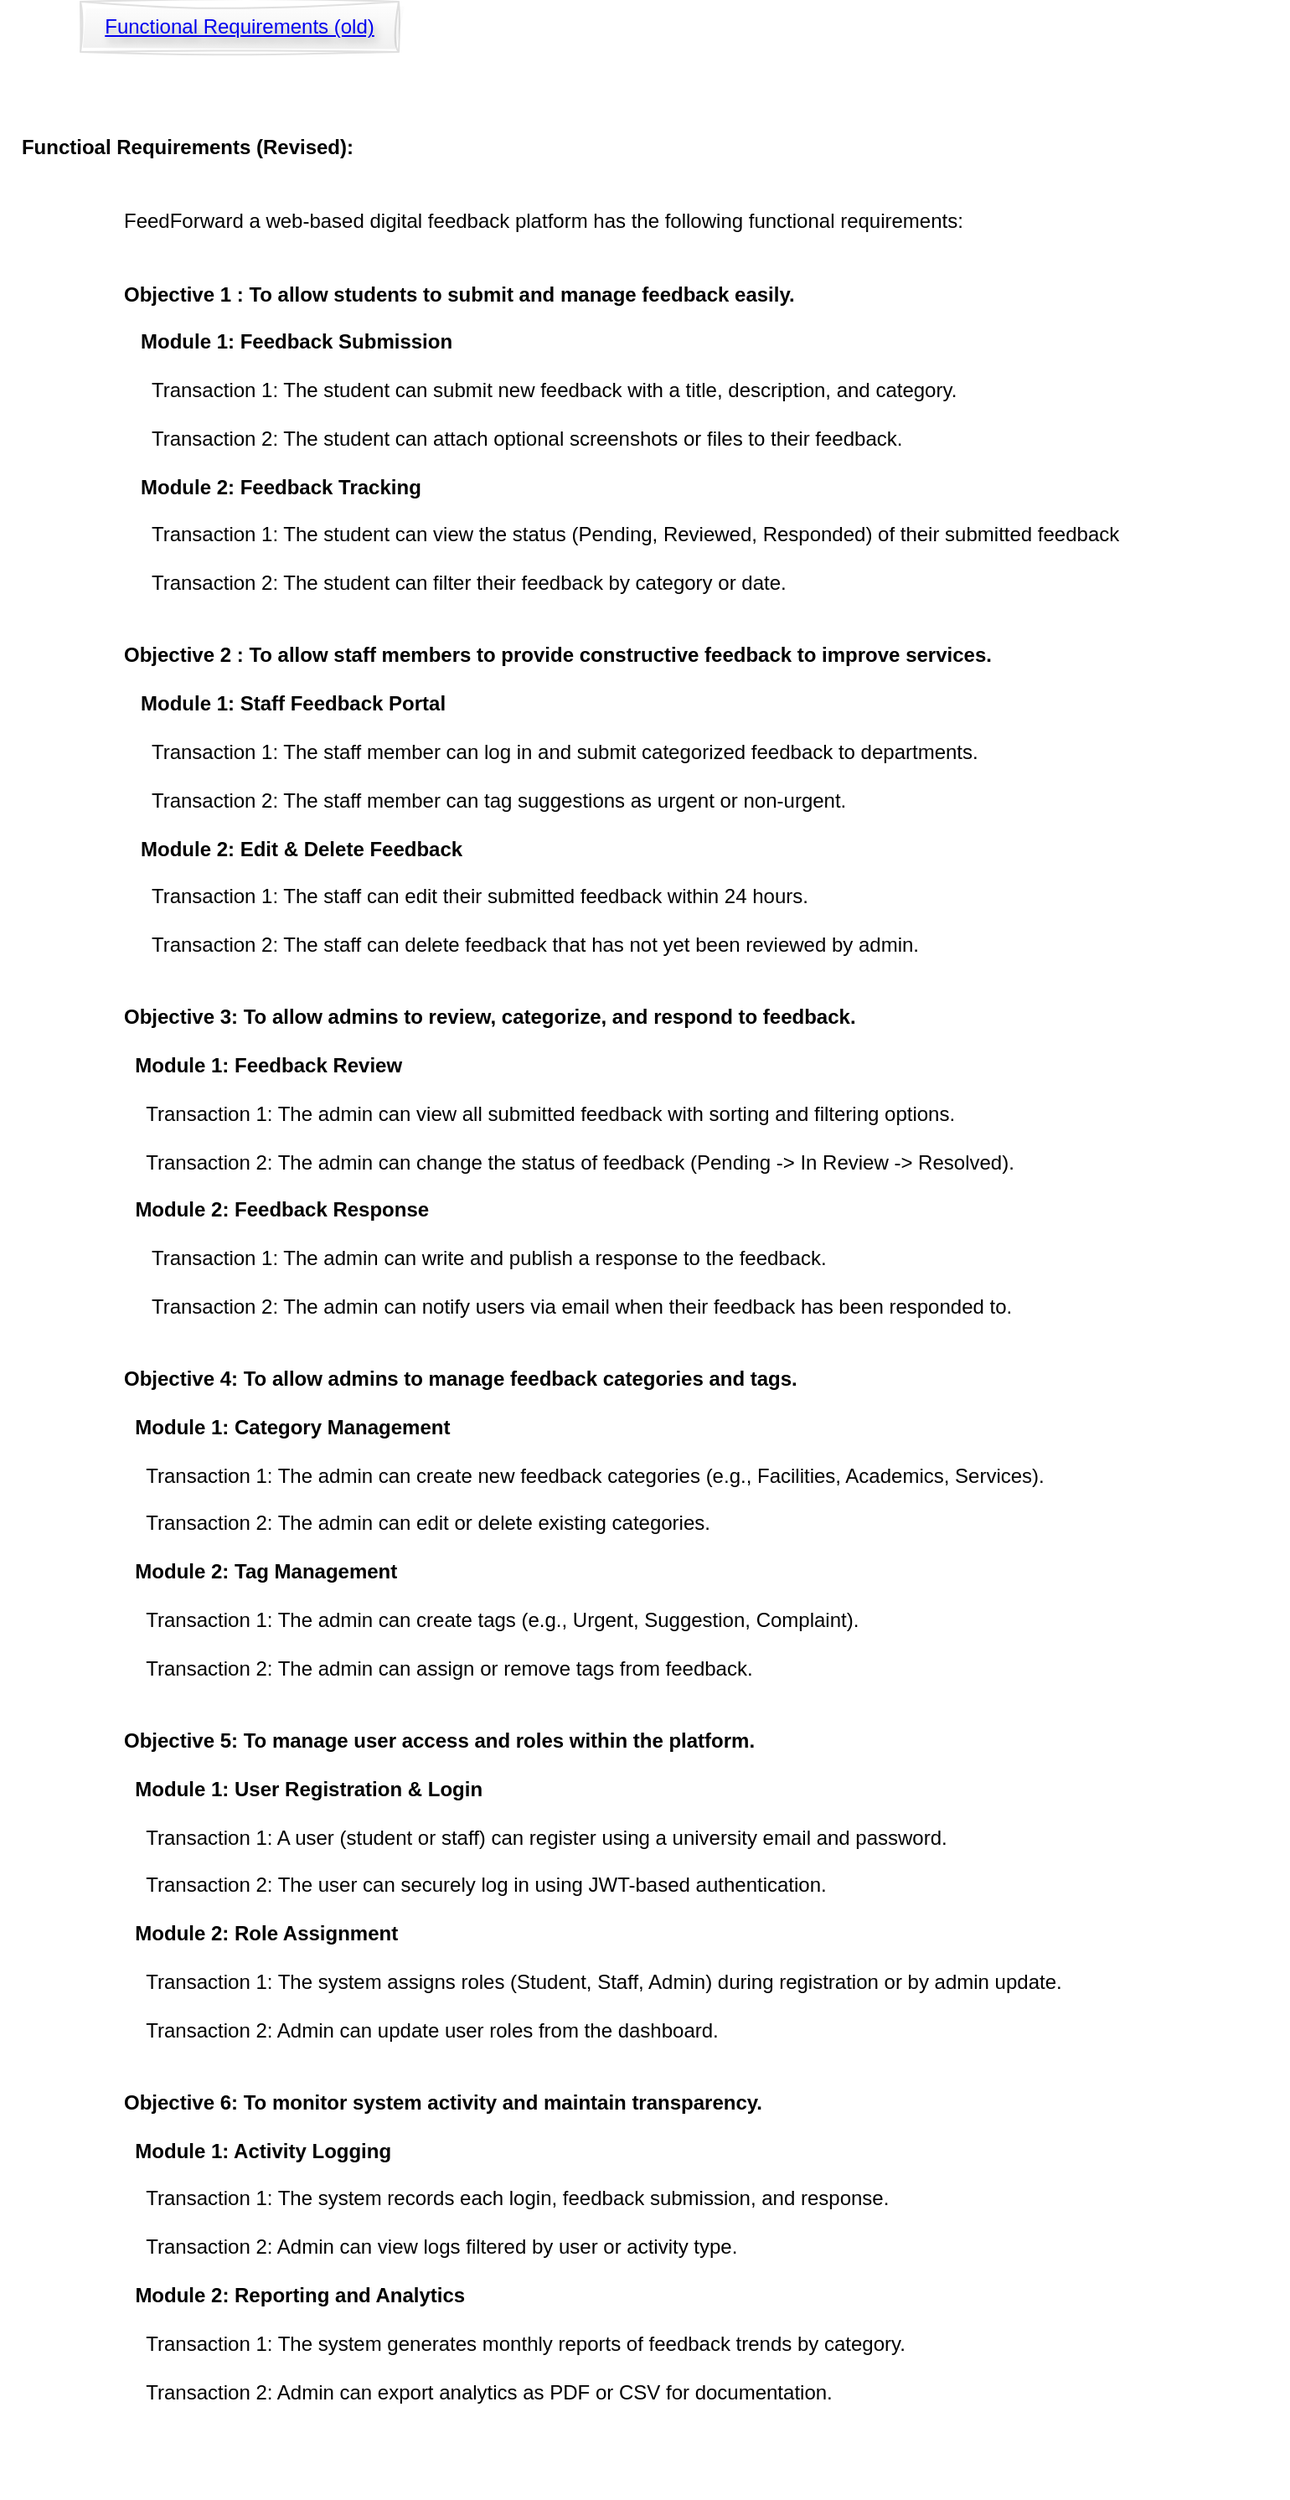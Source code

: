 <mxfile>
    <diagram id="WGwwhSW_QxKISV00uMme" name="Functional Requirements">
        <mxGraphModel dx="1143" dy="820" grid="0" gridSize="10" guides="1" tooltips="1" connect="1" arrows="1" fold="1" page="0" pageScale="1" pageWidth="850" pageHeight="1100" math="0" shadow="0">
            <root>
                <mxCell id="0"/>
                <mxCell id="1" style="locked=1;" parent="0"/>
                <mxCell id="xpYgYibRwnW8d56C15jY-7" value="&lt;br&gt;&lt;div data-ccp-timestamp=&quot;1760545991690&quot;&gt;&lt;table style=&quot;border-collapse:collapse;width:558pt&quot; width=&quot;744&quot;&gt;&lt;colgroup&gt;&lt;col span=&quot;12&quot; style=&quot;width:47pt&quot; width=&quot;62&quot;&gt;&lt;/colgroup&gt;&lt;tbody&gt;&lt;tr style=&quot;height:15.0pt&quot; height=&quot;20&quot;&gt;&lt;td style=&quot;width:558pt;height:870.0pt&quot; class=&quot;xl38&quot; height=&quot;1160&quot; width=&quot;744&quot; rowspan=&quot;58&quot; colspan=&quot;12&quot;&gt;&lt;span class=&quot;font10&quot;&gt;FeedForward a web-based digital feedback platform has the following functional requirements:&lt;br&gt;&lt;br&gt;&lt;br&gt;&lt;/span&gt;&lt;span class=&quot;font11&quot;&gt;&lt;b&gt;Objective 1 : To allow students to submit and manage feedback easily.&lt;/b&gt;&lt;br&gt;&lt;br&gt;&lt;span style=&quot;mso-spacerun:yes&quot;&gt;&amp;nbsp;&amp;nbsp; &lt;/span&gt;&lt;b&gt;Module 1: Feedback Submission&lt;/b&gt;&lt;br&gt;&lt;br&gt;&lt;/span&gt;&lt;span class=&quot;font10&quot;&gt;&lt;span style=&quot;mso-spacerun:yes&quot;&gt;&amp;nbsp;&amp;nbsp;&amp;nbsp;&amp;nbsp; &lt;/span&gt;Transaction 1: The student can submit new feedback with a title, description, and category.&lt;br&gt;&lt;br&gt;&lt;span style=&quot;mso-spacerun:yes&quot;&gt;&amp;nbsp;&amp;nbsp;&amp;nbsp;&amp;nbsp; &lt;/span&gt;Transaction 2: The student can attach optional screenshots or files to their feedback.&lt;br&gt;&lt;br&gt;&lt;/span&gt;&lt;span class=&quot;font11&quot;&gt;&lt;span style=&quot;mso-spacerun:yes&quot;&gt;&amp;nbsp;&amp;nbsp; &lt;/span&gt;&lt;b&gt;Module 2: Feedback Tracking&lt;/b&gt;&lt;br&gt;&lt;br&gt;&lt;/span&gt;&lt;span class=&quot;font10&quot;&gt;&lt;span style=&quot;mso-spacerun:yes&quot;&gt;&amp;nbsp;&amp;nbsp;&amp;nbsp;&amp;nbsp; &lt;/span&gt;Transaction 1: The student can view the status (Pending, Reviewed, Responded) of their submitted feedback&lt;br&gt;&lt;br&gt;&lt;span style=&quot;mso-spacerun:yes&quot;&gt;&amp;nbsp;&amp;nbsp;&amp;nbsp;&amp;nbsp; &lt;/span&gt;Transaction 2: The student can filter their feedback by category or date.&lt;br&gt;&lt;br&gt;&lt;br&gt;&lt;/span&gt;&lt;span class=&quot;font11&quot;&gt;&lt;b&gt;Objective 2 : To allow staff members to provide constructive feedback to improve services.&lt;br&gt;&lt;br&gt;&lt;span style=&quot;mso-spacerun:yes&quot;&gt;&amp;nbsp;&amp;nbsp; &lt;/span&gt;Module 1: Staff Feedback Portal&lt;/b&gt;&lt;br&gt;&lt;br&gt;&lt;/span&gt;&lt;span class=&quot;font10&quot;&gt;&lt;span style=&quot;mso-spacerun:yes&quot;&gt;&amp;nbsp;&amp;nbsp;&amp;nbsp;&amp;nbsp; &lt;/span&gt;Transaction 1: The staff member can log in and submit categorized feedback to departments.&lt;br&gt;&lt;br&gt;&lt;span style=&quot;mso-spacerun:yes&quot;&gt;&amp;nbsp;&amp;nbsp;&amp;nbsp;&amp;nbsp; &lt;/span&gt;Transaction 2: The staff member can tag suggestions as urgent or non-urgent.&lt;br&gt;&lt;br&gt;&lt;/span&gt;&lt;span class=&quot;font11&quot;&gt;&lt;span style=&quot;mso-spacerun:yes&quot;&gt;&amp;nbsp;&amp;nbsp; &lt;/span&gt;&lt;b&gt;Module 2: Edit &amp;amp; Delete Feedback&lt;br&gt;&lt;/b&gt;&lt;br&gt;&lt;/span&gt;&lt;span class=&quot;font10&quot;&gt;&lt;span style=&quot;mso-spacerun:yes&quot;&gt;&amp;nbsp;&amp;nbsp;&amp;nbsp;&amp;nbsp; &lt;/span&gt;Transaction 1: The staff can edit their submitted feedback within 24 hours.&lt;br&gt;&lt;br&gt;&lt;span style=&quot;mso-spacerun:yes&quot;&gt;&amp;nbsp;&amp;nbsp;&amp;nbsp;&amp;nbsp; &lt;/span&gt;Transaction 2: The staff can delete feedback that has not yet been reviewed by admin.&lt;br&gt;&lt;br&gt;&lt;br&gt;&lt;/span&gt;&lt;span class=&quot;font11&quot;&gt;&lt;b&gt;Objective 3: To allow admins to review, categorize, and respond to feedback.&lt;br&gt;&lt;br&gt;&lt;span style=&quot;mso-spacerun:yes&quot;&gt;&amp;nbsp; &lt;/span&gt;Module 1: Feedback Review&lt;/b&gt;&lt;br&gt;&lt;br&gt;&lt;/span&gt;&lt;span class=&quot;font10&quot;&gt;&lt;span style=&quot;mso-spacerun:yes&quot;&gt;&amp;nbsp;&amp;nbsp;&amp;nbsp; &lt;/span&gt;Transaction 1: The admin can view all submitted feedback with sorting and filtering options.&lt;br&gt;&lt;br&gt;&lt;span style=&quot;mso-spacerun:yes&quot;&gt;&amp;nbsp;&amp;nbsp;&amp;nbsp; &lt;/span&gt;Transaction 2: The admin can change the status of feedback (Pending -&amp;gt; In Review -&amp;gt; Resolved).&lt;br&gt;&lt;br&gt;&lt;span style=&quot;mso-spacerun:yes&quot;&gt;&amp;nbsp;&lt;/span&gt;&lt;/span&gt;&lt;span class=&quot;font11&quot;&gt;&lt;span style=&quot;mso-spacerun:yes&quot;&gt;&amp;nbsp;&lt;/span&gt;&lt;b&gt;Module 2: Feedback Response&lt;/b&gt;&lt;br&gt;&lt;br&gt;&lt;/span&gt;&lt;span class=&quot;font10&quot;&gt;&lt;span style=&quot;mso-spacerun:yes&quot;&gt;&amp;nbsp;&amp;nbsp;&amp;nbsp;&amp;nbsp; &lt;/span&gt;Transaction 1: The admin can write and publish a response to the feedback.&lt;br&gt;&lt;br&gt;&lt;span style=&quot;mso-spacerun:yes&quot;&gt;&amp;nbsp;&amp;nbsp;&amp;nbsp;&amp;nbsp; &lt;/span&gt;Transaction 2: The admin can notify users via email when their feedback has been responded to.&lt;br&gt;&lt;br&gt;&lt;br&gt;&lt;/span&gt;&lt;span class=&quot;font11&quot;&gt;&lt;b&gt;Objective 4: To allow admins to manage feedback categories and tags.&lt;br&gt;&lt;br&gt;&lt;span style=&quot;mso-spacerun:yes&quot;&gt;&amp;nbsp; &lt;/span&gt;Module 1: Category Management&lt;/b&gt;&lt;br&gt;&lt;br&gt;&lt;/span&gt;&lt;span class=&quot;font10&quot;&gt;&lt;span style=&quot;mso-spacerun:yes&quot;&gt;&amp;nbsp;&amp;nbsp;&amp;nbsp; &lt;/span&gt;Transaction 1: The admin can create new feedback categories (e.g., Facilities, Academics, Services).&lt;br&gt;&lt;br&gt;&lt;span style=&quot;mso-spacerun:yes&quot;&gt;&amp;nbsp;&amp;nbsp;&amp;nbsp; &lt;/span&gt;Transaction 2: The admin can edit or delete existing categories.&lt;br&gt;&lt;br&gt;&lt;/span&gt;&lt;span class=&quot;font11&quot;&gt;&lt;span style=&quot;mso-spacerun:yes&quot;&gt;&amp;nbsp; &lt;/span&gt;&lt;b&gt;Module 2: Tag Management&lt;/b&gt;&lt;br&gt;&lt;br&gt;&lt;/span&gt;&lt;span class=&quot;font10&quot;&gt;&lt;span style=&quot;mso-spacerun:yes&quot;&gt;&amp;nbsp;&amp;nbsp;&amp;nbsp; &lt;/span&gt;Transaction 1: The admin can create tags (e.g., Urgent, Suggestion, Complaint).&lt;br&gt;&lt;br&gt;&lt;span style=&quot;mso-spacerun:yes&quot;&gt;&amp;nbsp;&amp;nbsp;&amp;nbsp; &lt;/span&gt;Transaction 2: The admin can assign or remove tags from feedback.&lt;br&gt;&lt;br&gt;&lt;br&gt;&lt;/span&gt;&lt;span class=&quot;font11&quot;&gt;&lt;b&gt;Objective 5: To manage user access and roles within the platform.&lt;br&gt;&lt;br&gt;&lt;span style=&quot;mso-spacerun:yes&quot;&gt;&amp;nbsp; &lt;/span&gt;Module 1: User Registration &amp;amp; Login&lt;/b&gt;&lt;br&gt;&lt;br&gt;&lt;/span&gt;&lt;span class=&quot;font10&quot;&gt;&lt;span style=&quot;mso-spacerun:yes&quot;&gt;&amp;nbsp;&amp;nbsp;&amp;nbsp; &lt;/span&gt;Transaction 1: A user (student or staff) can register using a university email and password.&lt;br&gt;&lt;br&gt;&lt;span style=&quot;mso-spacerun:yes&quot;&gt;&amp;nbsp;&amp;nbsp;&amp;nbsp; &lt;/span&gt;Transaction 2: The user can securely log in using JWT-based authentication.&lt;br&gt;&lt;br&gt;&lt;/span&gt;&lt;span class=&quot;font11&quot;&gt;&lt;span style=&quot;mso-spacerun:yes&quot;&gt;&amp;nbsp; &lt;/span&gt;&lt;b&gt;Module 2: Role Assignment&lt;/b&gt;&lt;br&gt;&lt;br&gt;&lt;/span&gt;&lt;span class=&quot;font10&quot;&gt;&lt;span style=&quot;mso-spacerun:yes&quot;&gt;&amp;nbsp;&amp;nbsp;&amp;nbsp; &lt;/span&gt;Transaction 1: The system assigns roles (Student, Staff, Admin) during registration or by admin update.&lt;br&gt;&lt;br&gt;&lt;span style=&quot;mso-spacerun:yes&quot;&gt;&amp;nbsp;&amp;nbsp;&amp;nbsp; &lt;/span&gt;Transaction 2: Admin can update user roles from the dashboard.&lt;br&gt;&lt;br&gt;&lt;br&gt;&lt;/span&gt;&lt;span class=&quot;font11&quot;&gt;&lt;b&gt;Objective 6: To monitor system activity and maintain transparency.&lt;br&gt;&lt;br&gt;&lt;span style=&quot;mso-spacerun:yes&quot;&gt;&amp;nbsp; &lt;/span&gt;Module 1: Activity Logging&lt;/b&gt;&lt;br&gt;&lt;br&gt;&lt;/span&gt;&lt;span class=&quot;font10&quot;&gt;&lt;span style=&quot;mso-spacerun:yes&quot;&gt;&amp;nbsp;&amp;nbsp;&amp;nbsp; &lt;/span&gt;Transaction 1: The system records each login, feedback submission, and response.&lt;br&gt;&lt;br&gt;&lt;span style=&quot;mso-spacerun:yes&quot;&gt;&amp;nbsp;&amp;nbsp;&amp;nbsp; &lt;/span&gt;Transaction 2: Admin can view logs filtered by user or activity type.&lt;br&gt;&lt;br&gt;&lt;/span&gt;&lt;span class=&quot;font11&quot;&gt;&lt;span style=&quot;mso-spacerun:yes&quot;&gt;&amp;nbsp;&lt;b&gt; &lt;/b&gt;&lt;/span&gt;&lt;b&gt;Module 2: Reporting and Analytics&lt;/b&gt;&lt;br&gt;&lt;br&gt;&lt;/span&gt;&lt;span class=&quot;font10&quot;&gt;&lt;span style=&quot;mso-spacerun:yes&quot;&gt;&amp;nbsp;&amp;nbsp;&amp;nbsp; &lt;/span&gt;Transaction 1: The system generates monthly reports of feedback trends by category.&lt;br&gt;&lt;br&gt;&lt;span style=&quot;mso-spacerun:yes&quot;&gt;&amp;nbsp;&amp;nbsp;&amp;nbsp; &lt;/span&gt;Transaction 2: Admin can export analytics as PDF or CSV for documentation.&lt;br&gt;&lt;br&gt;&lt;br&gt;&lt;br&gt;&lt;/span&gt;&lt;/td&gt;&lt;/tr&gt;&lt;tr style=&quot;height:15.0pt&quot; height=&quot;20&quot;&gt;&lt;/tr&gt;&lt;tr style=&quot;height:15.0pt&quot; height=&quot;20&quot;&gt;&lt;/tr&gt;&lt;tr style=&quot;height:15.0pt&quot; height=&quot;20&quot;&gt;&lt;/tr&gt;&lt;tr style=&quot;height:15.0pt&quot; height=&quot;20&quot;&gt;&lt;/tr&gt;&lt;tr style=&quot;height:15.0pt&quot; height=&quot;20&quot;&gt;&lt;/tr&gt;&lt;tr style=&quot;height:15.0pt&quot; height=&quot;20&quot;&gt;&lt;/tr&gt;&lt;tr style=&quot;height:15.0pt&quot; height=&quot;20&quot;&gt;&lt;/tr&gt;&lt;tr style=&quot;height:15.0pt&quot; height=&quot;20&quot;&gt;&lt;/tr&gt;&lt;tr style=&quot;height:15.0pt&quot; height=&quot;20&quot;&gt;&lt;/tr&gt;&lt;tr style=&quot;height:15.0pt&quot; height=&quot;20&quot;&gt;&lt;/tr&gt;&lt;tr style=&quot;height:15.0pt&quot; height=&quot;20&quot;&gt;&lt;/tr&gt;&lt;tr style=&quot;height:15.0pt&quot; height=&quot;20&quot;&gt;&lt;/tr&gt;&lt;tr style=&quot;height:15.0pt&quot; height=&quot;20&quot;&gt;&lt;/tr&gt;&lt;tr style=&quot;height:15.0pt&quot; height=&quot;20&quot;&gt;&lt;/tr&gt;&lt;tr style=&quot;height:15.0pt&quot; height=&quot;20&quot;&gt;&lt;/tr&gt;&lt;tr style=&quot;height:15.0pt&quot; height=&quot;20&quot;&gt;&lt;/tr&gt;&lt;tr style=&quot;height:15.0pt&quot; height=&quot;20&quot;&gt;&lt;/tr&gt;&lt;tr style=&quot;height:15.0pt&quot; height=&quot;20&quot;&gt;&lt;/tr&gt;&lt;tr style=&quot;height:15.0pt&quot; height=&quot;20&quot;&gt;&lt;/tr&gt;&lt;tr style=&quot;height:15.0pt&quot; height=&quot;20&quot;&gt;&lt;/tr&gt;&lt;tr style=&quot;height:15.0pt&quot; height=&quot;20&quot;&gt;&lt;/tr&gt;&lt;tr style=&quot;height:15.0pt&quot; height=&quot;20&quot;&gt;&lt;/tr&gt;&lt;tr style=&quot;height:15.0pt&quot; height=&quot;20&quot;&gt;&lt;/tr&gt;&lt;tr style=&quot;height:15.0pt&quot; height=&quot;20&quot;&gt;&lt;/tr&gt;&lt;tr style=&quot;height:15.0pt&quot; height=&quot;20&quot;&gt;&lt;/tr&gt;&lt;tr style=&quot;height:15.0pt&quot; height=&quot;20&quot;&gt;&lt;/tr&gt;&lt;tr style=&quot;height:15.0pt&quot; height=&quot;20&quot;&gt;&lt;/tr&gt;&lt;tr style=&quot;height:15.0pt&quot; height=&quot;20&quot;&gt;&lt;/tr&gt;&lt;tr style=&quot;height:15.0pt&quot; height=&quot;20&quot;&gt;&lt;/tr&gt;&lt;tr style=&quot;height:15.0pt&quot; height=&quot;20&quot;&gt;&lt;/tr&gt;&lt;tr style=&quot;height:15.0pt&quot; height=&quot;20&quot;&gt;&lt;/tr&gt;&lt;tr style=&quot;height:15.0pt&quot; height=&quot;20&quot;&gt;&lt;/tr&gt;&lt;tr style=&quot;height:15.0pt&quot; height=&quot;20&quot;&gt;&lt;/tr&gt;&lt;tr style=&quot;height:15.0pt&quot; height=&quot;20&quot;&gt;&lt;/tr&gt;&lt;tr style=&quot;height:15.0pt&quot; height=&quot;20&quot;&gt;&lt;/tr&gt;&lt;tr style=&quot;height:15.0pt&quot; height=&quot;20&quot;&gt;&lt;/tr&gt;&lt;tr style=&quot;height:15.0pt&quot; height=&quot;20&quot;&gt;&lt;/tr&gt;&lt;tr style=&quot;height:15.0pt&quot; height=&quot;20&quot;&gt;&lt;/tr&gt;&lt;tr style=&quot;height:15.0pt&quot; height=&quot;20&quot;&gt;&lt;/tr&gt;&lt;tr style=&quot;height:15.0pt&quot; height=&quot;20&quot;&gt;&lt;/tr&gt;&lt;tr style=&quot;height:15.0pt&quot; height=&quot;20&quot;&gt;&lt;/tr&gt;&lt;tr style=&quot;height:15.0pt&quot; height=&quot;20&quot;&gt;&lt;/tr&gt;&lt;tr style=&quot;height:15.0pt&quot; height=&quot;20&quot;&gt;&lt;/tr&gt;&lt;tr style=&quot;height:15.0pt&quot; height=&quot;20&quot;&gt;&lt;/tr&gt;&lt;tr style=&quot;height:15.0pt&quot; height=&quot;20&quot;&gt;&lt;/tr&gt;&lt;tr style=&quot;height:15.0pt&quot; height=&quot;20&quot;&gt;&lt;/tr&gt;&lt;tr style=&quot;height:15.0pt&quot; height=&quot;20&quot;&gt;&lt;/tr&gt;&lt;tr style=&quot;height:15.0pt&quot; height=&quot;20&quot;&gt;&lt;/tr&gt;&lt;tr style=&quot;height:15.0pt&quot; height=&quot;20&quot;&gt;&lt;/tr&gt;&lt;tr style=&quot;height:15.0pt&quot; height=&quot;20&quot;&gt;&lt;/tr&gt;&lt;tr style=&quot;height:15.0pt&quot; height=&quot;20&quot;&gt;&lt;/tr&gt;&lt;tr style=&quot;height:15.0pt&quot; height=&quot;20&quot;&gt;&lt;/tr&gt;&lt;tr style=&quot;height:15.0pt&quot; height=&quot;20&quot;&gt;&lt;/tr&gt;&lt;tr style=&quot;height:15.0pt&quot; height=&quot;20&quot;&gt;&lt;/tr&gt;&lt;tr style=&quot;height:15.0pt&quot; height=&quot;20&quot;&gt;&lt;/tr&gt;&lt;tr style=&quot;height:15.0pt&quot; height=&quot;20&quot;&gt;&lt;/tr&gt;&lt;tr style=&quot;height:15.0pt&quot; height=&quot;20&quot;&gt;&lt;/tr&gt;&lt;/tbody&gt;&lt;/table&gt;&lt;/div&gt;&lt;div&gt;&lt;br&gt;&lt;/div&gt;" style="text;html=1;whiteSpace=wrap;overflow=hidden;rounded=0;perimeterSpacing=1;spacing=2;labelBorderColor=none;textShadow=0;labelBackgroundColor=none;" vertex="1" parent="1">
                    <mxGeometry x="103" y="132" width="698" height="1385" as="geometry"/>
                </mxCell>
                <mxCell id="xpYgYibRwnW8d56C15jY-8" value="&lt;b&gt;Functioal Requirements (Revised):&lt;/b&gt;" style="text;html=1;align=center;verticalAlign=middle;whiteSpace=wrap;rounded=0;" vertex="1" parent="1">
                    <mxGeometry x="32" y="102" width="224" height="30" as="geometry"/>
                </mxCell>
                <mxCell id="xpYgYibRwnW8d56C15jY-2" value="FR (old) link" style="locked=1;" parent="0"/>
                <mxCell id="xpYgYibRwnW8d56C15jY-3" value="&lt;a href=&quot;https://cebuinstituteoftechnology-my.sharepoint.com/:x:/g/personal/kobevincent_marikit_cit_edu/Eag12BWLhutCuGL8VIeu4bUBf2MyQyVEhR3BDVsuBTJ96w?e=ugdoDV&quot;&gt;Functional Requirements (old)&lt;/a&gt;" style="text;html=1;align=center;verticalAlign=middle;whiteSpace=wrap;rounded=0;fillColor=#f5f5f5;strokeColor=#666666;gradientColor=#b3b3b3;opacity=20;sketch=1;curveFitting=1;jiggle=2;fillStyle=solid;textShadow=1;" vertex="1" parent="xpYgYibRwnW8d56C15jY-2">
                    <mxGeometry x="80" y="30" width="190" height="30" as="geometry"/>
                </mxCell>
            </root>
        </mxGraphModel>
    </diagram>
    <diagram id="MPGW39qp8L4CzKYXP2np" name="Use Case Diagram">
        <mxGraphModel dx="2413" dy="3331" grid="1" gridSize="10" guides="1" tooltips="1" connect="1" arrows="1" fold="1" page="0" pageScale="1" pageWidth="850" pageHeight="1100" math="0" shadow="0">
            <root>
                <mxCell id="0"/>
                <mxCell id="1" style="locked=1;" parent="0"/>
                <mxCell id="et62tFX-2uKAkrVi2jdM-112" value="" style="rounded=0;whiteSpace=wrap;html=1;fillColor=default;strokeWidth=4;sketch=1;curveFitting=1;jiggle=2;gradientColor=#FF0202;strokeColor=light-dark(#630303, #ffaaaa);fillStyle=auto;gradientDirection=radial;opacity=10;shadow=0;" vertex="1" parent="1">
                    <mxGeometry x="1720" y="-1045" width="370" height="1445" as="geometry"/>
                </mxCell>
                <mxCell id="et62tFX-2uKAkrVi2jdM-111" value="" style="rounded=0;whiteSpace=wrap;html=1;fillColor=default;strokeWidth=4;sketch=1;curveFitting=1;jiggle=2;gradientColor=#97d077;strokeColor=#82b366;fillStyle=auto;gradientDirection=radial;opacity=10;" vertex="1" parent="1">
                    <mxGeometry x="1000" y="-1040" width="370" height="770" as="geometry"/>
                </mxCell>
                <mxCell id="et62tFX-2uKAkrVi2jdM-110" value="" style="rounded=0;whiteSpace=wrap;html=1;fillColor=default;strokeWidth=4;sketch=1;curveFitting=1;jiggle=2;gradientColor=#28DBFF;strokeColor=#0751FF;fillStyle=auto;gradientDirection=radial;opacity=10;" vertex="1" parent="1">
                    <mxGeometry x="280" y="-1040" width="370" height="770" as="geometry"/>
                </mxCell>
                <mxCell id="et62tFX-2uKAkrVi2jdM-54" style="edgeStyle=orthogonalEdgeStyle;html=1;entryX=0;entryY=0.5;entryDx=0;entryDy=0;curved=1;" edge="1" parent="1" source="qBaNtBfe1PNK70FOUFa4-1" target="et62tFX-2uKAkrVi2jdM-1">
                    <mxGeometry relative="1" as="geometry"/>
                </mxCell>
                <mxCell id="et62tFX-2uKAkrVi2jdM-55" style="edgeStyle=orthogonalEdgeStyle;html=1;entryX=0;entryY=0.5;entryDx=0;entryDy=0;curved=1;" edge="1" parent="1" source="qBaNtBfe1PNK70FOUFa4-1" target="et62tFX-2uKAkrVi2jdM-2">
                    <mxGeometry relative="1" as="geometry"/>
                </mxCell>
                <mxCell id="et62tFX-2uKAkrVi2jdM-56" style="edgeStyle=orthogonalEdgeStyle;html=1;entryX=0;entryY=0.5;entryDx=0;entryDy=0;curved=1;" edge="1" parent="1" source="qBaNtBfe1PNK70FOUFa4-1" target="et62tFX-2uKAkrVi2jdM-4">
                    <mxGeometry relative="1" as="geometry"/>
                </mxCell>
                <mxCell id="et62tFX-2uKAkrVi2jdM-57" style="edgeStyle=orthogonalEdgeStyle;html=1;entryX=0;entryY=0.5;entryDx=0;entryDy=0;curved=1;" edge="1" parent="1" source="qBaNtBfe1PNK70FOUFa4-1" target="et62tFX-2uKAkrVi2jdM-6">
                    <mxGeometry relative="1" as="geometry">
                        <Array as="points">
                            <mxPoint x="240" y="-710"/>
                            <mxPoint x="240" y="-550"/>
                        </Array>
                    </mxGeometry>
                </mxCell>
                <mxCell id="et62tFX-2uKAkrVi2jdM-58" style="edgeStyle=orthogonalEdgeStyle;html=1;entryX=0;entryY=0.5;entryDx=0;entryDy=0;curved=1;" edge="1" parent="1" source="qBaNtBfe1PNK70FOUFa4-1" target="et62tFX-2uKAkrVi2jdM-7">
                    <mxGeometry relative="1" as="geometry">
                        <Array as="points">
                            <mxPoint x="230" y="-710"/>
                            <mxPoint x="230" y="-450"/>
                        </Array>
                    </mxGeometry>
                </mxCell>
                <mxCell id="et62tFX-2uKAkrVi2jdM-59" style="edgeStyle=orthogonalEdgeStyle;html=1;entryX=0.5;entryY=1;entryDx=0;entryDy=0;curved=1;" edge="1" parent="1" source="qBaNtBfe1PNK70FOUFa4-1" target="et62tFX-2uKAkrVi2jdM-49">
                    <mxGeometry relative="1" as="geometry">
                        <Array as="points">
                            <mxPoint x="220" y="-710"/>
                            <mxPoint x="220" y="-350"/>
                        </Array>
                    </mxGeometry>
                </mxCell>
                <mxCell id="qBaNtBfe1PNK70FOUFa4-1" value="Student" style="shape=umlActor;verticalLabelPosition=bottom;verticalAlign=top;html=1;outlineConnect=0;" vertex="1" parent="1">
                    <mxGeometry x="120" y="-740" width="30" height="60" as="geometry"/>
                </mxCell>
                <mxCell id="et62tFX-2uKAkrVi2jdM-79" style="edgeStyle=orthogonalEdgeStyle;html=1;entryX=0;entryY=0.5;entryDx=0;entryDy=0;curved=1;" edge="1" parent="1" source="qBaNtBfe1PNK70FOUFa4-4" target="et62tFX-2uKAkrVi2jdM-61">
                    <mxGeometry relative="1" as="geometry"/>
                </mxCell>
                <mxCell id="et62tFX-2uKAkrVi2jdM-80" style="edgeStyle=orthogonalEdgeStyle;html=1;entryX=0;entryY=0.5;entryDx=0;entryDy=0;curved=1;" edge="1" parent="1" source="qBaNtBfe1PNK70FOUFa4-4" target="et62tFX-2uKAkrVi2jdM-65">
                    <mxGeometry relative="1" as="geometry"/>
                </mxCell>
                <mxCell id="et62tFX-2uKAkrVi2jdM-81" style="edgeStyle=orthogonalEdgeStyle;html=1;entryX=0;entryY=0.5;entryDx=0;entryDy=0;curved=1;" edge="1" parent="1" source="qBaNtBfe1PNK70FOUFa4-4" target="et62tFX-2uKAkrVi2jdM-9">
                    <mxGeometry relative="1" as="geometry"/>
                </mxCell>
                <mxCell id="et62tFX-2uKAkrVi2jdM-82" style="edgeStyle=orthogonalEdgeStyle;html=1;entryX=0;entryY=0.5;entryDx=0;entryDy=0;curved=1;" edge="1" parent="1" source="qBaNtBfe1PNK70FOUFa4-4" target="et62tFX-2uKAkrVi2jdM-8">
                    <mxGeometry relative="1" as="geometry">
                        <Array as="points">
                            <mxPoint x="940" y="-730"/>
                            <mxPoint x="940" y="-470"/>
                        </Array>
                    </mxGeometry>
                </mxCell>
                <mxCell id="et62tFX-2uKAkrVi2jdM-83" style="edgeStyle=orthogonalEdgeStyle;html=1;entryX=0.5;entryY=1;entryDx=0;entryDy=0;curved=1;" edge="1" parent="1" source="qBaNtBfe1PNK70FOUFa4-4" target="et62tFX-2uKAkrVi2jdM-75">
                    <mxGeometry relative="1" as="geometry">
                        <Array as="points">
                            <mxPoint x="930" y="-730"/>
                            <mxPoint x="930" y="-363"/>
                        </Array>
                    </mxGeometry>
                </mxCell>
                <mxCell id="qBaNtBfe1PNK70FOUFa4-4" value="Staff" style="shape=umlActor;verticalLabelPosition=bottom;verticalAlign=top;html=1;outlineConnect=0;" vertex="1" parent="1">
                    <mxGeometry x="830" y="-760" width="30" height="60" as="geometry"/>
                </mxCell>
                <mxCell id="et62tFX-2uKAkrVi2jdM-95" style="edgeStyle=orthogonalEdgeStyle;html=1;entryX=0;entryY=0.5;entryDx=0;entryDy=0;curved=1;" edge="1" parent="1" source="qBaNtBfe1PNK70FOUFa4-5" target="et62tFX-2uKAkrVi2jdM-85">
                    <mxGeometry relative="1" as="geometry">
                        <Array as="points">
                            <mxPoint x="1610" y="-430"/>
                            <mxPoint x="1610" y="-870"/>
                        </Array>
                    </mxGeometry>
                </mxCell>
                <mxCell id="et62tFX-2uKAkrVi2jdM-96" style="edgeStyle=orthogonalEdgeStyle;html=1;entryX=0;entryY=0.5;entryDx=0;entryDy=0;curved=1;" edge="1" parent="1" source="qBaNtBfe1PNK70FOUFa4-5" target="et62tFX-2uKAkrVi2jdM-12">
                    <mxGeometry relative="1" as="geometry">
                        <Array as="points">
                            <mxPoint x="1620" y="-430"/>
                            <mxPoint x="1620" y="-760"/>
                        </Array>
                    </mxGeometry>
                </mxCell>
                <mxCell id="et62tFX-2uKAkrVi2jdM-97" style="edgeStyle=orthogonalEdgeStyle;html=1;entryX=0;entryY=0.5;entryDx=0;entryDy=0;curved=1;" edge="1" parent="1" source="qBaNtBfe1PNK70FOUFa4-5" target="et62tFX-2uKAkrVi2jdM-13">
                    <mxGeometry relative="1" as="geometry"/>
                </mxCell>
                <mxCell id="et62tFX-2uKAkrVi2jdM-98" style="edgeStyle=orthogonalEdgeStyle;html=1;entryX=0;entryY=0.5;entryDx=0;entryDy=0;curved=1;" edge="1" parent="1" source="qBaNtBfe1PNK70FOUFa4-5" target="et62tFX-2uKAkrVi2jdM-14">
                    <mxGeometry relative="1" as="geometry"/>
                </mxCell>
                <mxCell id="et62tFX-2uKAkrVi2jdM-99" style="edgeStyle=orthogonalEdgeStyle;html=1;entryX=0;entryY=0.5;entryDx=0;entryDy=0;curved=1;" edge="1" parent="1" source="qBaNtBfe1PNK70FOUFa4-5" target="et62tFX-2uKAkrVi2jdM-15">
                    <mxGeometry relative="1" as="geometry"/>
                </mxCell>
                <mxCell id="et62tFX-2uKAkrVi2jdM-100" style="edgeStyle=orthogonalEdgeStyle;html=1;entryX=0;entryY=0.5;entryDx=0;entryDy=0;curved=1;" edge="1" parent="1" source="qBaNtBfe1PNK70FOUFa4-5" target="et62tFX-2uKAkrVi2jdM-16">
                    <mxGeometry relative="1" as="geometry">
                        <Array as="points">
                            <mxPoint x="1640" y="-430"/>
                            <mxPoint x="1640" y="-320"/>
                        </Array>
                    </mxGeometry>
                </mxCell>
                <mxCell id="et62tFX-2uKAkrVi2jdM-101" style="edgeStyle=orthogonalEdgeStyle;html=1;entryX=0;entryY=0.5;entryDx=0;entryDy=0;curved=1;" edge="1" parent="1" source="qBaNtBfe1PNK70FOUFa4-5" target="et62tFX-2uKAkrVi2jdM-17">
                    <mxGeometry relative="1" as="geometry">
                        <Array as="points">
                            <mxPoint x="1640" y="-430"/>
                            <mxPoint x="1640" y="-220"/>
                        </Array>
                    </mxGeometry>
                </mxCell>
                <mxCell id="et62tFX-2uKAkrVi2jdM-102" style="edgeStyle=orthogonalEdgeStyle;html=1;entryX=0;entryY=0.5;entryDx=0;entryDy=0;curved=1;" edge="1" parent="1" source="qBaNtBfe1PNK70FOUFa4-5" target="et62tFX-2uKAkrVi2jdM-25">
                    <mxGeometry relative="1" as="geometry">
                        <Array as="points">
                            <mxPoint x="1630" y="-430"/>
                            <mxPoint x="1630" y="-120"/>
                        </Array>
                    </mxGeometry>
                </mxCell>
                <mxCell id="et62tFX-2uKAkrVi2jdM-103" style="edgeStyle=orthogonalEdgeStyle;html=1;entryX=0;entryY=0.5;entryDx=0;entryDy=0;curved=1;" edge="1" parent="1" source="qBaNtBfe1PNK70FOUFa4-5" target="et62tFX-2uKAkrVi2jdM-18">
                    <mxGeometry relative="1" as="geometry"/>
                </mxCell>
                <mxCell id="et62tFX-2uKAkrVi2jdM-104" style="edgeStyle=orthogonalEdgeStyle;html=1;entryX=0;entryY=0.5;entryDx=0;entryDy=0;curved=1;" edge="1" parent="1" source="qBaNtBfe1PNK70FOUFa4-5" target="et62tFX-2uKAkrVi2jdM-19">
                    <mxGeometry relative="1" as="geometry">
                        <Array as="points">
                            <mxPoint x="1620" y="-430"/>
                            <mxPoint x="1620" y="100"/>
                        </Array>
                    </mxGeometry>
                </mxCell>
                <mxCell id="et62tFX-2uKAkrVi2jdM-105" style="edgeStyle=orthogonalEdgeStyle;html=1;entryX=0;entryY=0.5;entryDx=0;entryDy=0;curved=1;" edge="1" parent="1" source="qBaNtBfe1PNK70FOUFa4-5" target="et62tFX-2uKAkrVi2jdM-20">
                    <mxGeometry relative="1" as="geometry">
                        <Array as="points">
                            <mxPoint x="1610" y="-430"/>
                            <mxPoint x="1610" y="210"/>
                        </Array>
                    </mxGeometry>
                </mxCell>
                <mxCell id="et62tFX-2uKAkrVi2jdM-106" style="edgeStyle=orthogonalEdgeStyle;html=1;entryX=0;entryY=0.5;entryDx=0;entryDy=0;curved=1;" edge="1" parent="1" source="qBaNtBfe1PNK70FOUFa4-5" target="et62tFX-2uKAkrVi2jdM-38">
                    <mxGeometry relative="1" as="geometry">
                        <Array as="points">
                            <mxPoint x="1600" y="-430"/>
                            <mxPoint x="1600" y="320"/>
                        </Array>
                    </mxGeometry>
                </mxCell>
                <mxCell id="qBaNtBfe1PNK70FOUFa4-5" value="Admin" style="shape=umlActor;verticalLabelPosition=bottom;verticalAlign=top;html=1;outlineConnect=0;" vertex="1" parent="1">
                    <mxGeometry x="1460" y="-460" width="30" height="60" as="geometry"/>
                </mxCell>
                <mxCell id="et62tFX-2uKAkrVi2jdM-33" style="edgeStyle=none;html=1;entryX=0;entryY=0.5;entryDx=0;entryDy=0;dashed=1;" edge="1" parent="1" source="et62tFX-2uKAkrVi2jdM-1" target="et62tFX-2uKAkrVi2jdM-51">
                    <mxGeometry relative="1" as="geometry">
                        <mxPoint x="520" y="-880" as="targetPoint"/>
                    </mxGeometry>
                </mxCell>
                <mxCell id="et62tFX-2uKAkrVi2jdM-45" value="&lt;span style=&quot;color: rgb(0, 0, 0); font-size: 9px; text-wrap-mode: wrap; background-color: rgb(251, 251, 251);&quot;&gt;&amp;lt;&amp;lt;include&amp;gt;&amp;gt;&lt;/span&gt;" style="edgeLabel;html=1;align=center;verticalAlign=middle;resizable=0;points=[];" vertex="1" connectable="0" parent="et62tFX-2uKAkrVi2jdM-33">
                    <mxGeometry x="-0.08" y="-2" relative="1" as="geometry">
                        <mxPoint as="offset"/>
                    </mxGeometry>
                </mxCell>
                <mxCell id="et62tFX-2uKAkrVi2jdM-1" value="&lt;p data-end=&quot;629&quot; data-start=&quot;609&quot;&gt;&lt;strong data-end=&quot;629&quot; data-start=&quot;609&quot;&gt;Register Account&lt;/strong&gt;&lt;/p&gt;" style="ellipse;whiteSpace=wrap;html=1;" vertex="1" parent="1">
                    <mxGeometry x="320" y="-920" width="120" height="80" as="geometry"/>
                </mxCell>
                <mxCell id="et62tFX-2uKAkrVi2jdM-2" value="&lt;p data-end=&quot;629&quot; data-start=&quot;609&quot;&gt;&lt;strong data-end=&quot;629&quot; data-start=&quot;609&quot;&gt;Login&lt;/strong&gt;&lt;/p&gt;" style="ellipse;whiteSpace=wrap;html=1;" vertex="1" parent="1">
                    <mxGeometry x="320" y="-830" width="120" height="80" as="geometry"/>
                </mxCell>
                <mxCell id="et62tFX-2uKAkrVi2jdM-10" style="edgeStyle=none;html=1;entryX=1;entryY=0;entryDx=0;entryDy=0;dashed=1;strokeWidth=1;" edge="1" parent="1" source="et62tFX-2uKAkrVi2jdM-3" target="et62tFX-2uKAkrVi2jdM-4">
                    <mxGeometry relative="1" as="geometry"/>
                </mxCell>
                <mxCell id="et62tFX-2uKAkrVi2jdM-43" value="&lt;span style=&quot;color: rgb(0, 0, 0); font-size: 9px; text-wrap-mode: wrap; background-color: rgb(251, 251, 251);&quot;&gt;&amp;lt;&amp;lt;extend&amp;gt;&amp;gt;&lt;/span&gt;" style="edgeLabel;html=1;align=center;verticalAlign=middle;resizable=0;points=[];" vertex="1" connectable="0" parent="et62tFX-2uKAkrVi2jdM-10">
                    <mxGeometry x="0.018" y="1" relative="1" as="geometry">
                        <mxPoint as="offset"/>
                    </mxGeometry>
                </mxCell>
                <mxCell id="et62tFX-2uKAkrVi2jdM-3" value="&lt;p data-end=&quot;1202&quot; data-start=&quot;1187&quot;&gt;&lt;strong data-end=&quot;1202&quot; data-start=&quot;1187&quot;&gt;Attach File&lt;/strong&gt;&lt;/p&gt;" style="ellipse;whiteSpace=wrap;html=1;" vertex="1" parent="1">
                    <mxGeometry x="520" y="-745" width="100" height="60" as="geometry"/>
                </mxCell>
                <mxCell id="et62tFX-2uKAkrVi2jdM-4" value="&lt;p data-end=&quot;1004&quot; data-start=&quot;985&quot;&gt;&lt;strong data-end=&quot;1004&quot; data-start=&quot;985&quot;&gt;Submit Feedback&lt;/strong&gt;&lt;/p&gt;" style="ellipse;whiteSpace=wrap;html=1;" vertex="1" parent="1">
                    <mxGeometry x="320" y="-710" width="120" height="80" as="geometry"/>
                </mxCell>
                <mxCell id="et62tFX-2uKAkrVi2jdM-6" value="&lt;p data-end=&quot;629&quot; data-start=&quot;609&quot;&gt;&lt;strong data-end=&quot;629&quot; data-start=&quot;609&quot;&gt;View Feedback Status&lt;/strong&gt;&lt;/p&gt;" style="ellipse;whiteSpace=wrap;html=1;" vertex="1" parent="1">
                    <mxGeometry x="320" y="-590" width="120" height="80" as="geometry"/>
                </mxCell>
                <mxCell id="et62tFX-2uKAkrVi2jdM-7" value="&lt;p data-end=&quot;629&quot; data-start=&quot;609&quot;&gt;&lt;strong data-end=&quot;629&quot; data-start=&quot;609&quot;&gt;Filter Feedback&lt;/strong&gt;&lt;/p&gt;" style="ellipse;whiteSpace=wrap;html=1;" vertex="1" parent="1">
                    <mxGeometry x="320" y="-490" width="120" height="80" as="geometry"/>
                </mxCell>
                <mxCell id="et62tFX-2uKAkrVi2jdM-8" value="&lt;p data-end=&quot;1202&quot; data-start=&quot;1187&quot;&gt;&lt;strong data-end=&quot;1202&quot; data-start=&quot;1187&quot;&gt;Delete Feedback&lt;/strong&gt;&lt;/p&gt;" style="ellipse;whiteSpace=wrap;html=1;" vertex="1" parent="1">
                    <mxGeometry x="1040" y="-510" width="120" height="80" as="geometry"/>
                </mxCell>
                <mxCell id="et62tFX-2uKAkrVi2jdM-76" style="edgeStyle=none;html=1;entryX=0;entryY=1;entryDx=0;entryDy=0;dashed=1;" edge="1" parent="1" source="et62tFX-2uKAkrVi2jdM-9" target="et62tFX-2uKAkrVi2jdM-74">
                    <mxGeometry relative="1" as="geometry"/>
                </mxCell>
                <mxCell id="et62tFX-2uKAkrVi2jdM-77" value="&lt;span style=&quot;color: rgb(0, 0, 0); font-size: 9px; text-wrap-mode: wrap; background-color: rgb(251, 251, 251);&quot;&gt;&amp;lt;&amp;lt;include&amp;gt;&amp;gt;&lt;/span&gt;" style="edgeLabel;html=1;align=center;verticalAlign=middle;resizable=0;points=[];" vertex="1" connectable="0" parent="et62tFX-2uKAkrVi2jdM-76">
                    <mxGeometry x="-0.009" relative="1" as="geometry">
                        <mxPoint as="offset"/>
                    </mxGeometry>
                </mxCell>
                <mxCell id="et62tFX-2uKAkrVi2jdM-9" value="&lt;p data-end=&quot;1004&quot; data-start=&quot;985&quot;&gt;&lt;strong data-end=&quot;1004&quot; data-start=&quot;985&quot;&gt;Edit Feedback&lt;/strong&gt;&lt;/p&gt;" style="ellipse;whiteSpace=wrap;html=1;" vertex="1" parent="1">
                    <mxGeometry x="1040" y="-620" width="120" height="80" as="geometry"/>
                </mxCell>
                <mxCell id="et62tFX-2uKAkrVi2jdM-12" value="&lt;p data-end=&quot;1202&quot; data-start=&quot;1187&quot;&gt;&lt;strong data-end=&quot;1202&quot; data-start=&quot;1187&quot;&gt;Review Feedback&lt;/strong&gt;&lt;/p&gt;" style="ellipse;whiteSpace=wrap;html=1;" vertex="1" parent="1">
                    <mxGeometry x="1760" y="-800" width="120" height="80" as="geometry"/>
                </mxCell>
                <mxCell id="et62tFX-2uKAkrVi2jdM-13" value="&lt;p data-end=&quot;1202&quot; data-start=&quot;1187&quot;&gt;&lt;strong data-end=&quot;1202&quot; data-start=&quot;1187&quot;&gt;Change Feedback Status&lt;/strong&gt;&lt;/p&gt;" style="ellipse;whiteSpace=wrap;html=1;" vertex="1" parent="1">
                    <mxGeometry x="1760" y="-690" width="120" height="80" as="geometry"/>
                </mxCell>
                <mxCell id="et62tFX-2uKAkrVi2jdM-14" value="&lt;p data-end=&quot;1202&quot; data-start=&quot;1187&quot;&gt;&lt;strong data-end=&quot;1202&quot; data-start=&quot;1187&quot;&gt;Respond to Feedback&lt;/strong&gt;&lt;/p&gt;" style="ellipse;whiteSpace=wrap;html=1;" vertex="1" parent="1">
                    <mxGeometry x="1760" y="-580" width="120" height="80" as="geometry"/>
                </mxCell>
                <mxCell id="et62tFX-2uKAkrVi2jdM-15" value="&lt;p data-end=&quot;1202&quot; data-start=&quot;1187&quot;&gt;&lt;strong data-end=&quot;1202&quot; data-start=&quot;1187&quot;&gt;Manage Categories&lt;/strong&gt;&lt;/p&gt;" style="ellipse;whiteSpace=wrap;html=1;" vertex="1" parent="1">
                    <mxGeometry x="1760" y="-470" width="120" height="80" as="geometry"/>
                </mxCell>
                <mxCell id="et62tFX-2uKAkrVi2jdM-16" value="&lt;p data-end=&quot;1202&quot; data-start=&quot;1187&quot;&gt;&lt;strong data-end=&quot;1202&quot; data-start=&quot;1187&quot;&gt;Manage Tags&lt;/strong&gt;&lt;/p&gt;" style="ellipse;whiteSpace=wrap;html=1;" vertex="1" parent="1">
                    <mxGeometry x="1760" y="-360" width="120" height="80" as="geometry"/>
                </mxCell>
                <mxCell id="et62tFX-2uKAkrVi2jdM-17" value="&lt;p data-end=&quot;1202&quot; data-start=&quot;1187&quot;&gt;&lt;strong data-end=&quot;1202&quot; data-start=&quot;1187&quot;&gt;Manage Users&lt;/strong&gt;&lt;/p&gt;" style="ellipse;whiteSpace=wrap;html=1;" vertex="1" parent="1">
                    <mxGeometry x="1760" y="-260" width="120" height="80" as="geometry"/>
                </mxCell>
                <mxCell id="et62tFX-2uKAkrVi2jdM-18" value="&lt;p data-end=&quot;1202&quot; data-start=&quot;1187&quot;&gt;&lt;strong data-end=&quot;1202&quot; data-start=&quot;1187&quot;&gt;View Activity Logs&lt;/strong&gt;&lt;/p&gt;" style="ellipse;whiteSpace=wrap;html=1;" vertex="1" parent="1">
                    <mxGeometry x="1760" y="-50" width="120" height="80" as="geometry"/>
                </mxCell>
                <mxCell id="et62tFX-2uKAkrVi2jdM-19" value="&lt;p data-end=&quot;1202&quot; data-start=&quot;1187&quot;&gt;&lt;strong data-end=&quot;1202&quot; data-start=&quot;1187&quot;&gt;Generate Reports&lt;/strong&gt;&lt;/p&gt;" style="ellipse;whiteSpace=wrap;html=1;" vertex="1" parent="1">
                    <mxGeometry x="1760" y="60" width="120" height="80" as="geometry"/>
                </mxCell>
                <mxCell id="et62tFX-2uKAkrVi2jdM-20" value="&lt;p data-end=&quot;1202&quot; data-start=&quot;1187&quot;&gt;&lt;strong data-end=&quot;1202&quot; data-start=&quot;1187&quot;&gt;Export Analytics&lt;/strong&gt;&lt;/p&gt;" style="ellipse;whiteSpace=wrap;html=1;" vertex="1" parent="1">
                    <mxGeometry x="1760" y="170" width="120" height="80" as="geometry"/>
                </mxCell>
                <mxCell id="et62tFX-2uKAkrVi2jdM-25" value="&lt;p data-end=&quot;1202&quot; data-start=&quot;1187&quot;&gt;&lt;strong data-end=&quot;1202&quot; data-start=&quot;1187&quot;&gt;Assign/Update Role&lt;/strong&gt;&lt;/p&gt;" style="ellipse;whiteSpace=wrap;html=1;" vertex="1" parent="1">
                    <mxGeometry x="1760" y="-160" width="120" height="80" as="geometry"/>
                </mxCell>
                <mxCell id="et62tFX-2uKAkrVi2jdM-27" value="&lt;p data-end=&quot;1202&quot; data-start=&quot;1187&quot;&gt;&lt;strong data-end=&quot;1202&quot; data-start=&quot;1187&quot;&gt;View Confirmation Message&lt;/strong&gt;&lt;/p&gt;" style="ellipse;whiteSpace=wrap;html=1;" vertex="1" parent="1">
                    <mxGeometry x="520" y="-680" width="100" height="60" as="geometry"/>
                </mxCell>
                <mxCell id="et62tFX-2uKAkrVi2jdM-28" style="edgeStyle=none;html=1;entryX=0.887;entryY=0.827;entryDx=0;entryDy=0;dashed=1;strokeWidth=1;exitX=0;exitY=0.5;exitDx=0;exitDy=0;entryPerimeter=0;" edge="1" parent="1" source="et62tFX-2uKAkrVi2jdM-27" target="et62tFX-2uKAkrVi2jdM-4">
                    <mxGeometry relative="1" as="geometry">
                        <mxPoint x="514" y="-674" as="sourcePoint"/>
                        <mxPoint x="420" y="-660" as="targetPoint"/>
                    </mxGeometry>
                </mxCell>
                <mxCell id="et62tFX-2uKAkrVi2jdM-42" value="&lt;span style=&quot;color: rgb(0, 0, 0); font-size: 9px; text-wrap-mode: wrap; background-color: rgb(251, 251, 251);&quot;&gt;&amp;lt;&amp;lt;extend&amp;gt;&amp;gt;&lt;/span&gt;" style="edgeLabel;html=1;align=center;verticalAlign=middle;resizable=0;points=[];" vertex="1" connectable="0" parent="et62tFX-2uKAkrVi2jdM-28">
                    <mxGeometry x="-0.128" relative="1" as="geometry">
                        <mxPoint as="offset"/>
                    </mxGeometry>
                </mxCell>
                <mxCell id="et62tFX-2uKAkrVi2jdM-38" value="&lt;p data-end=&quot;1202&quot; data-start=&quot;1187&quot;&gt;&lt;strong data-end=&quot;1202&quot; data-start=&quot;1187&quot;&gt;Logout&lt;/strong&gt;&lt;/p&gt;" style="ellipse;whiteSpace=wrap;html=1;" vertex="1" parent="1">
                    <mxGeometry x="1760" y="280" width="120" height="80" as="geometry"/>
                </mxCell>
                <mxCell id="et62tFX-2uKAkrVi2jdM-39" style="edgeStyle=none;html=1;entryX=0;entryY=0.5;entryDx=0;entryDy=0;dashed=1;" edge="1" parent="1" target="et62tFX-2uKAkrVi2jdM-40">
                    <mxGeometry relative="1" as="geometry">
                        <mxPoint x="440" y="-790" as="sourcePoint"/>
                    </mxGeometry>
                </mxCell>
                <mxCell id="et62tFX-2uKAkrVi2jdM-44" value="&lt;span style=&quot;color: rgb(0, 0, 0); font-size: 9px; text-wrap-mode: wrap; background-color: rgb(251, 251, 251);&quot;&gt;&amp;lt;&amp;lt;include&amp;gt;&amp;gt;&lt;/span&gt;" style="edgeLabel;html=1;align=center;verticalAlign=middle;resizable=0;points=[];" vertex="1" connectable="0" parent="et62tFX-2uKAkrVi2jdM-39">
                    <mxGeometry x="-0.09" relative="1" as="geometry">
                        <mxPoint as="offset"/>
                    </mxGeometry>
                </mxCell>
                <mxCell id="et62tFX-2uKAkrVi2jdM-40" value="&lt;p data-end=&quot;1202&quot; data-start=&quot;1187&quot;&gt;&lt;strong data-end=&quot;1202&quot; data-start=&quot;1187&quot;&gt;Authenticate User&lt;/strong&gt;&lt;/p&gt;" style="ellipse;whiteSpace=wrap;html=1;" vertex="1" parent="1">
                    <mxGeometry x="520" y="-820" width="100" height="60" as="geometry"/>
                </mxCell>
                <mxCell id="et62tFX-2uKAkrVi2jdM-46" style="edgeStyle=none;html=1;entryX=0;entryY=0.5;entryDx=0;entryDy=0;dashed=1;exitX=0.5;exitY=1;exitDx=0;exitDy=0;" edge="1" parent="1" target="et62tFX-2uKAkrVi2jdM-48" source="et62tFX-2uKAkrVi2jdM-4">
                    <mxGeometry relative="1" as="geometry">
                        <mxPoint x="449" y="-560" as="sourcePoint"/>
                    </mxGeometry>
                </mxCell>
                <mxCell id="et62tFX-2uKAkrVi2jdM-47" value="&lt;span style=&quot;color: rgb(0, 0, 0); font-size: 9px; text-wrap-mode: wrap; background-color: rgb(251, 251, 251);&quot;&gt;&amp;lt;&amp;lt;include&amp;gt;&amp;gt;&lt;/span&gt;" style="edgeLabel;html=1;align=center;verticalAlign=middle;resizable=0;points=[];" vertex="1" connectable="0" parent="et62tFX-2uKAkrVi2jdM-46">
                    <mxGeometry x="-0.09" relative="1" as="geometry">
                        <mxPoint as="offset"/>
                    </mxGeometry>
                </mxCell>
                <mxCell id="et62tFX-2uKAkrVi2jdM-48" value="&lt;p data-end=&quot;1202&quot; data-start=&quot;1187&quot;&gt;&lt;strong data-end=&quot;1202&quot; data-start=&quot;1187&quot;&gt;Validate Input&lt;/strong&gt;&lt;/p&gt;" style="ellipse;whiteSpace=wrap;html=1;" vertex="1" parent="1">
                    <mxGeometry x="520" y="-610" width="100" height="60" as="geometry"/>
                </mxCell>
                <mxCell id="et62tFX-2uKAkrVi2jdM-49" value="&lt;p data-end=&quot;1202&quot; data-start=&quot;1187&quot;&gt;&lt;strong data-end=&quot;1202&quot; data-start=&quot;1187&quot;&gt;Logout&lt;/strong&gt;&lt;/p&gt;" style="ellipse;whiteSpace=wrap;html=1;direction=south;" vertex="1" parent="1">
                    <mxGeometry x="320" y="-390" width="120" height="80" as="geometry"/>
                </mxCell>
                <mxCell id="et62tFX-2uKAkrVi2jdM-51" value="&lt;p data-end=&quot;1202&quot; data-start=&quot;1187&quot;&gt;&lt;strong data-end=&quot;1202&quot; data-start=&quot;1187&quot;&gt;Validate Input&lt;/strong&gt;&lt;/p&gt;" style="ellipse;whiteSpace=wrap;html=1;" vertex="1" parent="1">
                    <mxGeometry x="525" y="-910" width="90" height="60" as="geometry"/>
                </mxCell>
                <mxCell id="et62tFX-2uKAkrVi2jdM-61" value="&lt;p data-end=&quot;629&quot; data-start=&quot;609&quot;&gt;&lt;strong data-end=&quot;629&quot; data-start=&quot;609&quot;&gt;Login&lt;/strong&gt;&lt;/p&gt;" style="ellipse;whiteSpace=wrap;html=1;" vertex="1" parent="1">
                    <mxGeometry x="1040" y="-910" width="120" height="80" as="geometry"/>
                </mxCell>
                <mxCell id="et62tFX-2uKAkrVi2jdM-62" style="edgeStyle=none;html=1;entryX=1;entryY=0;entryDx=0;entryDy=0;dashed=1;strokeWidth=1;" edge="1" parent="1" source="et62tFX-2uKAkrVi2jdM-64" target="et62tFX-2uKAkrVi2jdM-65">
                    <mxGeometry relative="1" as="geometry"/>
                </mxCell>
                <mxCell id="et62tFX-2uKAkrVi2jdM-63" value="&lt;span style=&quot;color: rgb(0, 0, 0); font-size: 9px; text-wrap-mode: wrap; background-color: rgb(251, 251, 251);&quot;&gt;&amp;lt;&amp;lt;extend&amp;gt;&amp;gt;&lt;/span&gt;" style="edgeLabel;html=1;align=center;verticalAlign=middle;resizable=0;points=[];" vertex="1" connectable="0" parent="et62tFX-2uKAkrVi2jdM-62">
                    <mxGeometry x="0.018" y="1" relative="1" as="geometry">
                        <mxPoint as="offset"/>
                    </mxGeometry>
                </mxCell>
                <mxCell id="et62tFX-2uKAkrVi2jdM-64" value="&lt;p data-end=&quot;1202&quot; data-start=&quot;1187&quot;&gt;&lt;strong data-end=&quot;1202&quot; data-start=&quot;1187&quot;&gt;Attach File&lt;/strong&gt;&lt;/p&gt;" style="ellipse;whiteSpace=wrap;html=1;" vertex="1" parent="1">
                    <mxGeometry x="1240" y="-825" width="100" height="60" as="geometry"/>
                </mxCell>
                <mxCell id="et62tFX-2uKAkrVi2jdM-65" value="&lt;p data-end=&quot;1004&quot; data-start=&quot;985&quot;&gt;&lt;strong data-end=&quot;1004&quot; data-start=&quot;985&quot;&gt;Submit Feedback&lt;/strong&gt;&lt;/p&gt;" style="ellipse;whiteSpace=wrap;html=1;" vertex="1" parent="1">
                    <mxGeometry x="1040" y="-790" width="120" height="80" as="geometry"/>
                </mxCell>
                <mxCell id="et62tFX-2uKAkrVi2jdM-66" value="&lt;p data-end=&quot;1202&quot; data-start=&quot;1187&quot;&gt;&lt;strong data-end=&quot;1202&quot; data-start=&quot;1187&quot;&gt;View Confirmation Message&lt;/strong&gt;&lt;/p&gt;" style="ellipse;whiteSpace=wrap;html=1;" vertex="1" parent="1">
                    <mxGeometry x="1240" y="-760" width="100" height="60" as="geometry"/>
                </mxCell>
                <mxCell id="et62tFX-2uKAkrVi2jdM-67" style="edgeStyle=none;html=1;entryX=0.887;entryY=0.827;entryDx=0;entryDy=0;dashed=1;strokeWidth=1;exitX=0;exitY=0.5;exitDx=0;exitDy=0;entryPerimeter=0;" edge="1" parent="1" source="et62tFX-2uKAkrVi2jdM-66" target="et62tFX-2uKAkrVi2jdM-65">
                    <mxGeometry relative="1" as="geometry">
                        <mxPoint x="1234" y="-754" as="sourcePoint"/>
                        <mxPoint x="1140" y="-740" as="targetPoint"/>
                    </mxGeometry>
                </mxCell>
                <mxCell id="et62tFX-2uKAkrVi2jdM-68" value="&lt;span style=&quot;color: rgb(0, 0, 0); font-size: 9px; text-wrap-mode: wrap; background-color: rgb(251, 251, 251);&quot;&gt;&amp;lt;&amp;lt;extend&amp;gt;&amp;gt;&lt;/span&gt;" style="edgeLabel;html=1;align=center;verticalAlign=middle;resizable=0;points=[];" vertex="1" connectable="0" parent="et62tFX-2uKAkrVi2jdM-67">
                    <mxGeometry x="-0.128" relative="1" as="geometry">
                        <mxPoint as="offset"/>
                    </mxGeometry>
                </mxCell>
                <mxCell id="et62tFX-2uKAkrVi2jdM-69" style="edgeStyle=none;html=1;entryX=0;entryY=0.5;entryDx=0;entryDy=0;dashed=1;" edge="1" parent="1" target="et62tFX-2uKAkrVi2jdM-71">
                    <mxGeometry relative="1" as="geometry">
                        <mxPoint x="1160" y="-870" as="sourcePoint"/>
                    </mxGeometry>
                </mxCell>
                <mxCell id="et62tFX-2uKAkrVi2jdM-70" value="&lt;span style=&quot;color: rgb(0, 0, 0); font-size: 9px; text-wrap-mode: wrap; background-color: rgb(251, 251, 251);&quot;&gt;&amp;lt;&amp;lt;include&amp;gt;&amp;gt;&lt;/span&gt;" style="edgeLabel;html=1;align=center;verticalAlign=middle;resizable=0;points=[];" vertex="1" connectable="0" parent="et62tFX-2uKAkrVi2jdM-69">
                    <mxGeometry x="-0.09" relative="1" as="geometry">
                        <mxPoint as="offset"/>
                    </mxGeometry>
                </mxCell>
                <mxCell id="et62tFX-2uKAkrVi2jdM-71" value="&lt;p data-end=&quot;1202&quot; data-start=&quot;1187&quot;&gt;&lt;strong data-end=&quot;1202&quot; data-start=&quot;1187&quot;&gt;Authenticate User&lt;/strong&gt;&lt;/p&gt;" style="ellipse;whiteSpace=wrap;html=1;" vertex="1" parent="1">
                    <mxGeometry x="1240" y="-900" width="100" height="60" as="geometry"/>
                </mxCell>
                <mxCell id="et62tFX-2uKAkrVi2jdM-72" style="edgeStyle=none;html=1;entryX=0;entryY=0.5;entryDx=0;entryDy=0;dashed=1;exitX=0.5;exitY=1;exitDx=0;exitDy=0;" edge="1" parent="1" source="et62tFX-2uKAkrVi2jdM-65" target="et62tFX-2uKAkrVi2jdM-74">
                    <mxGeometry relative="1" as="geometry">
                        <mxPoint x="1169" y="-640" as="sourcePoint"/>
                    </mxGeometry>
                </mxCell>
                <mxCell id="et62tFX-2uKAkrVi2jdM-73" value="&lt;span style=&quot;color: rgb(0, 0, 0); font-size: 9px; text-wrap-mode: wrap; background-color: rgb(251, 251, 251);&quot;&gt;&amp;lt;&amp;lt;include&amp;gt;&amp;gt;&lt;/span&gt;" style="edgeLabel;html=1;align=center;verticalAlign=middle;resizable=0;points=[];" vertex="1" connectable="0" parent="et62tFX-2uKAkrVi2jdM-72">
                    <mxGeometry x="-0.09" relative="1" as="geometry">
                        <mxPoint as="offset"/>
                    </mxGeometry>
                </mxCell>
                <mxCell id="et62tFX-2uKAkrVi2jdM-74" value="&lt;p data-end=&quot;1202&quot; data-start=&quot;1187&quot;&gt;&lt;strong data-end=&quot;1202&quot; data-start=&quot;1187&quot;&gt;Validate Input&lt;/strong&gt;&lt;/p&gt;" style="ellipse;whiteSpace=wrap;html=1;" vertex="1" parent="1">
                    <mxGeometry x="1240" y="-690" width="100" height="60" as="geometry"/>
                </mxCell>
                <mxCell id="et62tFX-2uKAkrVi2jdM-75" value="&lt;p data-end=&quot;1202&quot; data-start=&quot;1187&quot;&gt;&lt;strong data-end=&quot;1202&quot; data-start=&quot;1187&quot;&gt;Logout&lt;/strong&gt;&lt;/p&gt;" style="ellipse;whiteSpace=wrap;html=1;direction=south;" vertex="1" parent="1">
                    <mxGeometry x="1040" y="-403" width="120" height="80" as="geometry"/>
                </mxCell>
                <mxCell id="et62tFX-2uKAkrVi2jdM-85" value="&lt;p data-end=&quot;629&quot; data-start=&quot;609&quot;&gt;&lt;strong data-end=&quot;629&quot; data-start=&quot;609&quot;&gt;Login&lt;/strong&gt;&lt;/p&gt;" style="ellipse;whiteSpace=wrap;html=1;" vertex="1" parent="1">
                    <mxGeometry x="1760" y="-910" width="120" height="80" as="geometry"/>
                </mxCell>
                <mxCell id="et62tFX-2uKAkrVi2jdM-86" style="edgeStyle=none;html=1;entryX=0;entryY=0.5;entryDx=0;entryDy=0;dashed=1;" edge="1" parent="1" target="et62tFX-2uKAkrVi2jdM-88">
                    <mxGeometry relative="1" as="geometry">
                        <mxPoint x="1880" y="-870" as="sourcePoint"/>
                    </mxGeometry>
                </mxCell>
                <mxCell id="et62tFX-2uKAkrVi2jdM-87" value="&lt;span style=&quot;color: rgb(0, 0, 0); font-size: 9px; text-wrap-mode: wrap; background-color: rgb(251, 251, 251);&quot;&gt;&amp;lt;&amp;lt;include&amp;gt;&amp;gt;&lt;/span&gt;" style="edgeLabel;html=1;align=center;verticalAlign=middle;resizable=0;points=[];" vertex="1" connectable="0" parent="et62tFX-2uKAkrVi2jdM-86">
                    <mxGeometry x="-0.09" relative="1" as="geometry">
                        <mxPoint as="offset"/>
                    </mxGeometry>
                </mxCell>
                <mxCell id="et62tFX-2uKAkrVi2jdM-88" value="&lt;p data-end=&quot;1202&quot; data-start=&quot;1187&quot;&gt;&lt;strong data-end=&quot;1202&quot; data-start=&quot;1187&quot;&gt;Authenticate User&lt;/strong&gt;&lt;/p&gt;" style="ellipse;whiteSpace=wrap;html=1;" vertex="1" parent="1">
                    <mxGeometry x="1960" y="-900" width="100" height="60" as="geometry"/>
                </mxCell>
                <mxCell id="et62tFX-2uKAkrVi2jdM-91" style="edgeStyle=none;html=1;entryX=1;entryY=0.5;entryDx=0;entryDy=0;dashed=1;" edge="1" parent="1" source="et62tFX-2uKAkrVi2jdM-90" target="et62tFX-2uKAkrVi2jdM-13">
                    <mxGeometry relative="1" as="geometry"/>
                </mxCell>
                <mxCell id="et62tFX-2uKAkrVi2jdM-92" value="&lt;span style=&quot;color: rgb(0, 0, 0); font-size: 9px; text-wrap-mode: wrap; background-color: rgb(251, 251, 251);&quot;&gt;&amp;lt;&amp;lt;extend&amp;gt;&amp;gt;&lt;/span&gt;" style="edgeLabel;html=1;align=center;verticalAlign=middle;resizable=0;points=[];" vertex="1" connectable="0" parent="et62tFX-2uKAkrVi2jdM-91">
                    <mxGeometry x="0.05" y="-1" relative="1" as="geometry">
                        <mxPoint x="5" y="1" as="offset"/>
                    </mxGeometry>
                </mxCell>
                <mxCell id="et62tFX-2uKAkrVi2jdM-90" value="&lt;p data-end=&quot;1202&quot; data-start=&quot;1187&quot;&gt;&lt;strong data-end=&quot;1202&quot; data-start=&quot;1187&quot;&gt;Send Email Notification&lt;/strong&gt;&lt;/p&gt;" style="ellipse;whiteSpace=wrap;html=1;" vertex="1" parent="1">
                    <mxGeometry x="1960" y="-680" width="100" height="60" as="geometry"/>
                </mxCell>
                <mxCell id="et62tFX-2uKAkrVi2jdM-93" style="edgeStyle=none;html=1;entryX=1;entryY=0.5;entryDx=0;entryDy=0;dashed=1;exitX=0;exitY=1;exitDx=0;exitDy=0;" edge="1" parent="1" source="et62tFX-2uKAkrVi2jdM-90" target="et62tFX-2uKAkrVi2jdM-14">
                    <mxGeometry relative="1" as="geometry">
                        <mxPoint x="1970" y="-580" as="sourcePoint"/>
                        <mxPoint x="1890" y="-580" as="targetPoint"/>
                    </mxGeometry>
                </mxCell>
                <mxCell id="et62tFX-2uKAkrVi2jdM-94" value="&lt;span style=&quot;color: rgb(0, 0, 0); font-size: 9px; text-wrap-mode: wrap; background-color: rgb(251, 251, 251);&quot;&gt;&amp;lt;&amp;lt;extend&amp;gt;&amp;gt;&lt;/span&gt;" style="edgeLabel;html=1;align=center;verticalAlign=middle;resizable=0;points=[];" vertex="1" connectable="0" parent="et62tFX-2uKAkrVi2jdM-93">
                    <mxGeometry x="0.05" y="-1" relative="1" as="geometry">
                        <mxPoint x="5" y="1" as="offset"/>
                    </mxGeometry>
                </mxCell>
                <mxCell id="et62tFX-2uKAkrVi2jdM-109" value="&lt;font style=&quot;font-size: 100px;&quot;&gt;FeedForward&lt;/font&gt;" style="text;html=1;align=center;verticalAlign=middle;whiteSpace=wrap;rounded=0;fontSize=50;" vertex="1" parent="1">
                    <mxGeometry x="940" y="-1300" width="460" height="170" as="geometry"/>
                </mxCell>
            </root>
        </mxGraphModel>
    </diagram>
    <diagram name="Activity Diagram" id="MR7-5XyXKgT-0IvqI-AG">
        <mxGraphModel dx="1086" dy="1179" grid="1" gridSize="10" guides="1" tooltips="1" connect="1" arrows="1" fold="1" page="0" pageScale="1" pageWidth="850" pageHeight="1100" math="0" shadow="0">
            <root>
                <mxCell id="FwqfIyzIPw6VD0lG2Z7x-0"/>
                <mxCell id="FwqfIyzIPw6VD0lG2Z7x-1" parent="FwqfIyzIPw6VD0lG2Z7x-0"/>
                <mxCell id="tBmy8rJ18oq3kTrtqB-2-2" value="s" style="ellipse;html=1;shape=startState;fillColor=#000000;strokeColor=#ff0000;" vertex="1" parent="FwqfIyzIPw6VD0lG2Z7x-1">
                    <mxGeometry x="340" y="100" width="30" height="30" as="geometry"/>
                </mxCell>
                <mxCell id="tBmy8rJ18oq3kTrtqB-2-3" value="" style="edgeStyle=orthogonalEdgeStyle;html=1;verticalAlign=bottom;endArrow=open;endSize=8;strokeColor=#ff0000;entryX=0.5;entryY=0;entryDx=0;entryDy=0;" edge="1" source="tBmy8rJ18oq3kTrtqB-2-2" parent="FwqfIyzIPw6VD0lG2Z7x-1" target="tBmy8rJ18oq3kTrtqB-2-7">
                    <mxGeometry relative="1" as="geometry">
                        <mxPoint x="350" y="190" as="targetPoint"/>
                    </mxGeometry>
                </mxCell>
                <mxCell id="tBmy8rJ18oq3kTrtqB-2-4" value="Submit Feedback" style="text;html=1;align=center;verticalAlign=middle;whiteSpace=wrap;rounded=0;fontSize=30;shadow=1;fontStyle=1;textShadow=1;" vertex="1" parent="FwqfIyzIPw6VD0lG2Z7x-1">
                    <mxGeometry x="230" y="-10" width="260" height="30" as="geometry"/>
                </mxCell>
                <mxCell id="tBmy8rJ18oq3kTrtqB-2-6" value="Start" style="text;html=1;align=center;verticalAlign=middle;whiteSpace=wrap;rounded=0;fontStyle=1" vertex="1" parent="FwqfIyzIPw6VD0lG2Z7x-1">
                    <mxGeometry x="325" y="80" width="60" height="30" as="geometry"/>
                </mxCell>
                <mxCell id="tBmy8rJ18oq3kTrtqB-2-39" style="edgeStyle=none;html=1;entryX=0.5;entryY=0;entryDx=0;entryDy=0;" edge="1" parent="FwqfIyzIPw6VD0lG2Z7x-1" source="tBmy8rJ18oq3kTrtqB-2-7" target="tBmy8rJ18oq3kTrtqB-2-8">
                    <mxGeometry relative="1" as="geometry"/>
                </mxCell>
                <mxCell id="tBmy8rJ18oq3kTrtqB-2-7" value="Log in" style="rounded=1;whiteSpace=wrap;html=1;" vertex="1" parent="FwqfIyzIPw6VD0lG2Z7x-1">
                    <mxGeometry x="295" y="200" width="120" height="60" as="geometry"/>
                </mxCell>
                <mxCell id="tBmy8rJ18oq3kTrtqB-2-38" style="edgeStyle=none;html=1;entryX=0.5;entryY=0;entryDx=0;entryDy=0;" edge="1" parent="FwqfIyzIPw6VD0lG2Z7x-1" source="tBmy8rJ18oq3kTrtqB-2-8" target="tBmy8rJ18oq3kTrtqB-2-9">
                    <mxGeometry relative="1" as="geometry"/>
                </mxCell>
                <mxCell id="tBmy8rJ18oq3kTrtqB-2-8" value="Verify credentials" style="rounded=1;whiteSpace=wrap;html=1;" vertex="1" parent="FwqfIyzIPw6VD0lG2Z7x-1">
                    <mxGeometry x="295" y="300" width="120" height="60" as="geometry"/>
                </mxCell>
                <mxCell id="tBmy8rJ18oq3kTrtqB-2-37" style="edgeStyle=none;html=1;entryX=0.5;entryY=0;entryDx=0;entryDy=0;" edge="1" parent="FwqfIyzIPw6VD0lG2Z7x-1" source="tBmy8rJ18oq3kTrtqB-2-9" target="tBmy8rJ18oq3kTrtqB-2-10">
                    <mxGeometry relative="1" as="geometry"/>
                </mxCell>
                <mxCell id="tBmy8rJ18oq3kTrtqB-2-9" value="Click &quot;Submit Feedback&quot;" style="rounded=1;whiteSpace=wrap;html=1;" vertex="1" parent="FwqfIyzIPw6VD0lG2Z7x-1">
                    <mxGeometry x="295" y="390" width="120" height="60" as="geometry"/>
                </mxCell>
                <mxCell id="tBmy8rJ18oq3kTrtqB-2-36" style="edgeStyle=none;html=1;entryX=0.5;entryY=0;entryDx=0;entryDy=0;" edge="1" parent="FwqfIyzIPw6VD0lG2Z7x-1" source="tBmy8rJ18oq3kTrtqB-2-10" target="tBmy8rJ18oq3kTrtqB-2-11">
                    <mxGeometry relative="1" as="geometry"/>
                </mxCell>
                <mxCell id="tBmy8rJ18oq3kTrtqB-2-10" value="Display feedback form" style="rounded=1;whiteSpace=wrap;html=1;" vertex="1" parent="FwqfIyzIPw6VD0lG2Z7x-1">
                    <mxGeometry x="295" y="480" width="120" height="60" as="geometry"/>
                </mxCell>
                <mxCell id="tBmy8rJ18oq3kTrtqB-2-34" style="edgeStyle=none;html=1;entryX=0.5;entryY=0;entryDx=0;entryDy=0;" edge="1" parent="FwqfIyzIPw6VD0lG2Z7x-1" source="tBmy8rJ18oq3kTrtqB-2-11" target="tBmy8rJ18oq3kTrtqB-2-16">
                    <mxGeometry relative="1" as="geometry"/>
                </mxCell>
                <mxCell id="tBmy8rJ18oq3kTrtqB-2-11" value="Fill out form" style="rounded=1;whiteSpace=wrap;html=1;" vertex="1" parent="FwqfIyzIPw6VD0lG2Z7x-1">
                    <mxGeometry x="295" y="570" width="120" height="60" as="geometry"/>
                </mxCell>
                <mxCell id="tBmy8rJ18oq3kTrtqB-2-33" style="edgeStyle=orthogonalEdgeStyle;html=1;entryX=1;entryY=0.5;entryDx=0;entryDy=0;" edge="1" parent="FwqfIyzIPw6VD0lG2Z7x-1" source="tBmy8rJ18oq3kTrtqB-2-12" target="tBmy8rJ18oq3kTrtqB-2-13">
                    <mxGeometry relative="1" as="geometry">
                        <Array as="points">
                            <mxPoint x="510" y="840"/>
                        </Array>
                    </mxGeometry>
                </mxCell>
                <mxCell id="tBmy8rJ18oq3kTrtqB-2-12" value="Upload File" style="rounded=1;whiteSpace=wrap;html=1;" vertex="1" parent="FwqfIyzIPw6VD0lG2Z7x-1">
                    <mxGeometry x="450" y="690" width="120" height="60" as="geometry"/>
                </mxCell>
                <mxCell id="tBmy8rJ18oq3kTrtqB-2-31" style="edgeStyle=none;html=1;entryX=0.5;entryY=0;entryDx=0;entryDy=0;" edge="1" parent="FwqfIyzIPw6VD0lG2Z7x-1" source="tBmy8rJ18oq3kTrtqB-2-13" target="tBmy8rJ18oq3kTrtqB-2-14">
                    <mxGeometry relative="1" as="geometry"/>
                </mxCell>
                <mxCell id="tBmy8rJ18oq3kTrtqB-2-13" value="Click &quot;Submit&quot;" style="rounded=1;whiteSpace=wrap;html=1;" vertex="1" parent="FwqfIyzIPw6VD0lG2Z7x-1">
                    <mxGeometry x="295" y="810" width="120" height="60" as="geometry"/>
                </mxCell>
                <mxCell id="tBmy8rJ18oq3kTrtqB-2-30" style="edgeStyle=none;html=1;entryX=0.5;entryY=0;entryDx=0;entryDy=0;" edge="1" parent="FwqfIyzIPw6VD0lG2Z7x-1" source="tBmy8rJ18oq3kTrtqB-2-14" target="tBmy8rJ18oq3kTrtqB-2-15">
                    <mxGeometry relative="1" as="geometry"/>
                </mxCell>
                <mxCell id="tBmy8rJ18oq3kTrtqB-2-14" value="Validate inputs" style="rounded=1;whiteSpace=wrap;html=1;" vertex="1" parent="FwqfIyzIPw6VD0lG2Z7x-1">
                    <mxGeometry x="295" y="910" width="120" height="60" as="geometry"/>
                </mxCell>
                <mxCell id="tBmy8rJ18oq3kTrtqB-2-27" style="edgeStyle=none;html=1;entryX=0.5;entryY=0;entryDx=0;entryDy=0;" edge="1" parent="FwqfIyzIPw6VD0lG2Z7x-1" source="tBmy8rJ18oq3kTrtqB-2-15" target="tBmy8rJ18oq3kTrtqB-2-17">
                    <mxGeometry relative="1" as="geometry"/>
                </mxCell>
                <mxCell id="tBmy8rJ18oq3kTrtqB-2-15" value="Create Feedback record" style="rounded=1;whiteSpace=wrap;html=1;" vertex="1" parent="FwqfIyzIPw6VD0lG2Z7x-1">
                    <mxGeometry x="295" y="1030" width="120" height="60" as="geometry"/>
                </mxCell>
                <mxCell id="tBmy8rJ18oq3kTrtqB-2-32" style="edgeStyle=none;html=1;entryX=0;entryY=0.5;entryDx=0;entryDy=0;" edge="1" parent="FwqfIyzIPw6VD0lG2Z7x-1" source="tBmy8rJ18oq3kTrtqB-2-16" target="tBmy8rJ18oq3kTrtqB-2-12">
                    <mxGeometry relative="1" as="geometry"/>
                </mxCell>
                <mxCell id="tBmy8rJ18oq3kTrtqB-2-35" style="edgeStyle=none;html=1;entryX=0.5;entryY=0;entryDx=0;entryDy=0;" edge="1" parent="FwqfIyzIPw6VD0lG2Z7x-1" source="tBmy8rJ18oq3kTrtqB-2-16" target="tBmy8rJ18oq3kTrtqB-2-13">
                    <mxGeometry relative="1" as="geometry"/>
                </mxCell>
                <mxCell id="tBmy8rJ18oq3kTrtqB-2-16" value="Attach file?" style="rhombus;whiteSpace=wrap;html=1;strokeColor=#66B2FF;gradientColor=light-dark(#e5feff, #00393b);gradientDirection=radial;strokeWidth=2;" vertex="1" parent="FwqfIyzIPw6VD0lG2Z7x-1">
                    <mxGeometry x="315" y="680" width="80" height="80" as="geometry"/>
                </mxCell>
                <mxCell id="tBmy8rJ18oq3kTrtqB-2-26" style="edgeStyle=none;html=1;entryX=0.5;entryY=0;entryDx=0;entryDy=0;" edge="1" parent="FwqfIyzIPw6VD0lG2Z7x-1" source="tBmy8rJ18oq3kTrtqB-2-17" target="tBmy8rJ18oq3kTrtqB-2-18">
                    <mxGeometry relative="1" as="geometry"/>
                </mxCell>
                <mxCell id="tBmy8rJ18oq3kTrtqB-2-17" value="Create Feedback record" style="rounded=1;whiteSpace=wrap;html=1;" vertex="1" parent="FwqfIyzIPw6VD0lG2Z7x-1">
                    <mxGeometry x="295" y="1160" width="120" height="60" as="geometry"/>
                </mxCell>
                <mxCell id="tBmy8rJ18oq3kTrtqB-2-25" style="edgeStyle=none;html=1;entryX=0.5;entryY=0;entryDx=0;entryDy=0;" edge="1" parent="FwqfIyzIPw6VD0lG2Z7x-1" source="tBmy8rJ18oq3kTrtqB-2-18" target="tBmy8rJ18oq3kTrtqB-2-19">
                    <mxGeometry relative="1" as="geometry"/>
                </mxCell>
                <mxCell id="tBmy8rJ18oq3kTrtqB-2-18" value="Create Feedback record" style="rounded=1;whiteSpace=wrap;html=1;" vertex="1" parent="FwqfIyzIPw6VD0lG2Z7x-1">
                    <mxGeometry x="295" y="1290" width="120" height="60" as="geometry"/>
                </mxCell>
                <mxCell id="tBmy8rJ18oq3kTrtqB-2-44" style="edgeStyle=none;html=1;entryX=0.5;entryY=0;entryDx=0;entryDy=0;" edge="1" parent="FwqfIyzIPw6VD0lG2Z7x-1" source="tBmy8rJ18oq3kTrtqB-2-19" target="tBmy8rJ18oq3kTrtqB-2-42">
                    <mxGeometry relative="1" as="geometry"/>
                </mxCell>
                <mxCell id="tBmy8rJ18oq3kTrtqB-2-19" value="Create Feedback record" style="rounded=1;whiteSpace=wrap;html=1;" vertex="1" parent="FwqfIyzIPw6VD0lG2Z7x-1">
                    <mxGeometry x="295" y="1400" width="120" height="60" as="geometry"/>
                </mxCell>
                <mxCell id="tBmy8rJ18oq3kTrtqB-2-20" value="" style="ellipse;html=1;shape=endState;fillColor=#000000;strokeColor=#ff0000;" vertex="1" parent="FwqfIyzIPw6VD0lG2Z7x-1">
                    <mxGeometry x="340" y="1760" width="30" height="30" as="geometry"/>
                </mxCell>
                <mxCell id="tBmy8rJ18oq3kTrtqB-2-23" value="End" style="text;html=1;align=center;verticalAlign=middle;whiteSpace=wrap;rounded=0;fontStyle=1" vertex="1" parent="FwqfIyzIPw6VD0lG2Z7x-1">
                    <mxGeometry x="325" y="1790" width="60" height="30" as="geometry"/>
                </mxCell>
                <mxCell id="tBmy8rJ18oq3kTrtqB-2-29" value="" style="ellipse;whiteSpace=wrap;html=1;align=center;aspect=fixed;fillColor=none;strokeColor=none;resizable=0;perimeter=centerPerimeter;rotatable=0;allowArrows=0;points=[];outlineConnect=1;" vertex="1" parent="FwqfIyzIPw6VD0lG2Z7x-1">
                    <mxGeometry x="200" y="1130" width="10" height="10" as="geometry"/>
                </mxCell>
                <mxCell id="tBmy8rJ18oq3kTrtqB-2-40" value="&lt;font style=&quot;color: rgb(255, 0, 0);&quot;&gt;yes&lt;/font&gt;" style="text;html=1;align=center;verticalAlign=middle;whiteSpace=wrap;rounded=0;" vertex="1" parent="FwqfIyzIPw6VD0lG2Z7x-1">
                    <mxGeometry x="385" y="690" width="60" height="30" as="geometry"/>
                </mxCell>
                <mxCell id="tBmy8rJ18oq3kTrtqB-2-41" value="&lt;font style=&quot;color: rgb(255, 0, 0);&quot;&gt;no&lt;/font&gt;" style="text;html=1;align=center;verticalAlign=middle;whiteSpace=wrap;rounded=0;" vertex="1" parent="FwqfIyzIPw6VD0lG2Z7x-1">
                    <mxGeometry x="355" y="740" width="60" height="30" as="geometry"/>
                </mxCell>
                <mxCell id="tBmy8rJ18oq3kTrtqB-2-45" style="edgeStyle=none;html=1;entryX=0.5;entryY=0;entryDx=0;entryDy=0;" edge="1" parent="FwqfIyzIPw6VD0lG2Z7x-1" source="tBmy8rJ18oq3kTrtqB-2-42" target="tBmy8rJ18oq3kTrtqB-2-43">
                    <mxGeometry relative="1" as="geometry"/>
                </mxCell>
                <mxCell id="tBmy8rJ18oq3kTrtqB-2-42" value="Store file" style="rounded=1;whiteSpace=wrap;html=1;" vertex="1" parent="FwqfIyzIPw6VD0lG2Z7x-1">
                    <mxGeometry x="295" y="1520" width="120" height="60" as="geometry"/>
                </mxCell>
                <mxCell id="tBmy8rJ18oq3kTrtqB-2-46" style="edgeStyle=none;html=1;entryX=0.5;entryY=0;entryDx=0;entryDy=0;strokeColor=#FF2626;" edge="1" parent="FwqfIyzIPw6VD0lG2Z7x-1" source="tBmy8rJ18oq3kTrtqB-2-43" target="tBmy8rJ18oq3kTrtqB-2-20">
                    <mxGeometry relative="1" as="geometry"/>
                </mxCell>
                <mxCell id="tBmy8rJ18oq3kTrtqB-2-43" value="Display confirmation" style="rounded=1;whiteSpace=wrap;html=1;" vertex="1" parent="FwqfIyzIPw6VD0lG2Z7x-1">
                    <mxGeometry x="295" y="1630" width="120" height="60" as="geometry"/>
                </mxCell>
                <mxCell id="tBmy8rJ18oq3kTrtqB-2-47" value="Respond to Feedback" style="text;html=1;align=center;verticalAlign=middle;whiteSpace=wrap;rounded=0;fontSize=30;textShadow=1;fontStyle=1" vertex="1" parent="FwqfIyzIPw6VD0lG2Z7x-1">
                    <mxGeometry x="825" y="-10" width="360" height="30" as="geometry"/>
                </mxCell>
                <mxCell id="KbyJ-SkXWGmFGevF1UpQ-1" value="" style="edgeStyle=orthogonalEdgeStyle;html=1;verticalAlign=bottom;endArrow=open;endSize=8;strokeColor=#ff0000;entryX=0.5;entryY=0;entryDx=0;entryDy=0;" edge="1" parent="FwqfIyzIPw6VD0lG2Z7x-1">
                    <mxGeometry relative="1" as="geometry">
                        <mxPoint x="1005" y="200" as="targetPoint"/>
                        <mxPoint x="1005" y="130" as="sourcePoint"/>
                    </mxGeometry>
                </mxCell>
                <mxCell id="KbyJ-SkXWGmFGevF1UpQ-2" value="Start" style="text;html=1;align=center;verticalAlign=middle;whiteSpace=wrap;rounded=0;fontStyle=1" vertex="1" parent="FwqfIyzIPw6VD0lG2Z7x-1">
                    <mxGeometry x="975" y="80" width="60" height="30" as="geometry"/>
                </mxCell>
                <mxCell id="KbyJ-SkXWGmFGevF1UpQ-3" value="s" style="ellipse;html=1;shape=startState;fillColor=#000000;strokeColor=#ff0000;" vertex="1" parent="FwqfIyzIPw6VD0lG2Z7x-1">
                    <mxGeometry x="990" y="100" width="30" height="30" as="geometry"/>
                </mxCell>
                <mxCell id="KbyJ-SkXWGmFGevF1UpQ-5" style="edgeStyle=none;html=1;entryX=0.5;entryY=0;entryDx=0;entryDy=0;" edge="1" parent="FwqfIyzIPw6VD0lG2Z7x-1" source="KbyJ-SkXWGmFGevF1UpQ-6" target="KbyJ-SkXWGmFGevF1UpQ-8">
                    <mxGeometry relative="1" as="geometry"/>
                </mxCell>
                <mxCell id="KbyJ-SkXWGmFGevF1UpQ-6" value="Log in" style="rounded=1;whiteSpace=wrap;html=1;" vertex="1" parent="FwqfIyzIPw6VD0lG2Z7x-1">
                    <mxGeometry x="945" y="200" width="120" height="60" as="geometry"/>
                </mxCell>
                <mxCell id="KbyJ-SkXWGmFGevF1UpQ-7" style="edgeStyle=none;html=1;entryX=0.5;entryY=0;entryDx=0;entryDy=0;" edge="1" parent="FwqfIyzIPw6VD0lG2Z7x-1" source="KbyJ-SkXWGmFGevF1UpQ-8" target="KbyJ-SkXWGmFGevF1UpQ-10">
                    <mxGeometry relative="1" as="geometry"/>
                </mxCell>
                <mxCell id="KbyJ-SkXWGmFGevF1UpQ-8" value="Verify credentials" style="rounded=1;whiteSpace=wrap;html=1;" vertex="1" parent="FwqfIyzIPw6VD0lG2Z7x-1">
                    <mxGeometry x="945" y="300" width="120" height="60" as="geometry"/>
                </mxCell>
                <mxCell id="KbyJ-SkXWGmFGevF1UpQ-9" style="edgeStyle=none;html=1;entryX=0.5;entryY=0;entryDx=0;entryDy=0;" edge="1" parent="FwqfIyzIPw6VD0lG2Z7x-1" source="KbyJ-SkXWGmFGevF1UpQ-10" target="KbyJ-SkXWGmFGevF1UpQ-12">
                    <mxGeometry relative="1" as="geometry"/>
                </mxCell>
                <mxCell id="KbyJ-SkXWGmFGevF1UpQ-10" value="View list of feedback" style="rounded=1;whiteSpace=wrap;html=1;" vertex="1" parent="FwqfIyzIPw6VD0lG2Z7x-1">
                    <mxGeometry x="945" y="390" width="120" height="60" as="geometry"/>
                </mxCell>
                <mxCell id="KbyJ-SkXWGmFGevF1UpQ-11" style="edgeStyle=none;html=1;entryX=0.5;entryY=0;entryDx=0;entryDy=0;" edge="1" parent="FwqfIyzIPw6VD0lG2Z7x-1" source="KbyJ-SkXWGmFGevF1UpQ-12" target="KbyJ-SkXWGmFGevF1UpQ-14">
                    <mxGeometry relative="1" as="geometry"/>
                </mxCell>
                <mxCell id="KbyJ-SkXWGmFGevF1UpQ-12" value="Select feedback" style="rounded=1;whiteSpace=wrap;html=1;" vertex="1" parent="FwqfIyzIPw6VD0lG2Z7x-1">
                    <mxGeometry x="945" y="480" width="120" height="60" as="geometry"/>
                </mxCell>
                <mxCell id="KbyJ-SkXWGmFGevF1UpQ-13" style="edgeStyle=none;html=1;entryX=0.5;entryY=0;entryDx=0;entryDy=0;" edge="1" parent="FwqfIyzIPw6VD0lG2Z7x-1" source="KbyJ-SkXWGmFGevF1UpQ-14">
                    <mxGeometry relative="1" as="geometry">
                        <mxPoint x="1005" y="680" as="targetPoint"/>
                    </mxGeometry>
                </mxCell>
                <mxCell id="KbyJ-SkXWGmFGevF1UpQ-14" value="Write response text" style="rounded=1;whiteSpace=wrap;html=1;" vertex="1" parent="FwqfIyzIPw6VD0lG2Z7x-1">
                    <mxGeometry x="945" y="570" width="120" height="60" as="geometry"/>
                </mxCell>
                <mxCell id="KbyJ-SkXWGmFGevF1UpQ-17" style="edgeStyle=none;html=1;entryX=0.5;entryY=0;entryDx=0;entryDy=0;" edge="1" parent="FwqfIyzIPw6VD0lG2Z7x-1" source="KbyJ-SkXWGmFGevF1UpQ-18" target="KbyJ-SkXWGmFGevF1UpQ-20">
                    <mxGeometry relative="1" as="geometry"/>
                </mxCell>
                <mxCell id="KbyJ-SkXWGmFGevF1UpQ-18" value="Save response" style="rounded=1;whiteSpace=wrap;html=1;" vertex="1" parent="FwqfIyzIPw6VD0lG2Z7x-1">
                    <mxGeometry x="945" y="680" width="120" height="60" as="geometry"/>
                </mxCell>
                <mxCell id="KbyJ-SkXWGmFGevF1UpQ-19" style="edgeStyle=none;html=1;entryX=0.5;entryY=0;entryDx=0;entryDy=0;" edge="1" parent="FwqfIyzIPw6VD0lG2Z7x-1" source="KbyJ-SkXWGmFGevF1UpQ-20" target="KbyJ-SkXWGmFGevF1UpQ-22">
                    <mxGeometry relative="1" as="geometry"/>
                </mxCell>
                <mxCell id="KbyJ-SkXWGmFGevF1UpQ-20" value="Validate inputs" style="rounded=1;whiteSpace=wrap;html=1;" vertex="1" parent="FwqfIyzIPw6VD0lG2Z7x-1">
                    <mxGeometry x="945" y="780" width="120" height="60" as="geometry"/>
                </mxCell>
                <mxCell id="KbyJ-SkXWGmFGevF1UpQ-21" style="edgeStyle=none;html=1;entryX=0.5;entryY=0;entryDx=0;entryDy=0;" edge="1" parent="FwqfIyzIPw6VD0lG2Z7x-1" source="KbyJ-SkXWGmFGevF1UpQ-22" target="KbyJ-SkXWGmFGevF1UpQ-27">
                    <mxGeometry relative="1" as="geometry"/>
                </mxCell>
                <mxCell id="KbyJ-SkXWGmFGevF1UpQ-22" value="Update Feedback" style="rounded=1;whiteSpace=wrap;html=1;" vertex="1" parent="FwqfIyzIPw6VD0lG2Z7x-1">
                    <mxGeometry x="945" y="900" width="120" height="60" as="geometry"/>
                </mxCell>
                <mxCell id="KbyJ-SkXWGmFGevF1UpQ-27" value="Send email notification" style="rounded=1;whiteSpace=wrap;html=1;" vertex="1" parent="FwqfIyzIPw6VD0lG2Z7x-1">
                    <mxGeometry x="945" y="1030" width="120" height="60" as="geometry"/>
                </mxCell>
                <mxCell id="KbyJ-SkXWGmFGevF1UpQ-32" value="" style="ellipse;html=1;shape=endState;fillColor=#000000;strokeColor=#ff0000;" vertex="1" parent="FwqfIyzIPw6VD0lG2Z7x-1">
                    <mxGeometry x="990" y="1160" width="30" height="30" as="geometry"/>
                </mxCell>
                <mxCell id="KbyJ-SkXWGmFGevF1UpQ-33" value="End" style="text;html=1;align=center;verticalAlign=middle;whiteSpace=wrap;rounded=0;fontStyle=1" vertex="1" parent="FwqfIyzIPw6VD0lG2Z7x-1">
                    <mxGeometry x="975" y="1190" width="60" height="30" as="geometry"/>
                </mxCell>
                <mxCell id="KbyJ-SkXWGmFGevF1UpQ-34" value="" style="ellipse;whiteSpace=wrap;html=1;align=center;aspect=fixed;fillColor=none;strokeColor=none;resizable=0;perimeter=centerPerimeter;rotatable=0;allowArrows=0;points=[];outlineConnect=1;" vertex="1" parent="FwqfIyzIPw6VD0lG2Z7x-1">
                    <mxGeometry x="850" y="1000" width="10" height="10" as="geometry"/>
                </mxCell>
                <mxCell id="KbyJ-SkXWGmFGevF1UpQ-39" style="edgeStyle=none;html=1;entryX=0.5;entryY=0;entryDx=0;entryDy=0;strokeColor=#FF2626;" edge="1" parent="FwqfIyzIPw6VD0lG2Z7x-1" target="KbyJ-SkXWGmFGevF1UpQ-32">
                    <mxGeometry relative="1" as="geometry">
                        <mxPoint x="1005" y="1090" as="sourcePoint"/>
                    </mxGeometry>
                </mxCell>
                <mxCell id="KbyJ-SkXWGmFGevF1UpQ-42" value="" style="endArrow=none;html=1;" edge="1" parent="FwqfIyzIPw6VD0lG2Z7x-1">
                    <mxGeometry width="50" height="50" relative="1" as="geometry">
                        <mxPoint x="250" y="40" as="sourcePoint"/>
                        <mxPoint x="460" y="40" as="targetPoint"/>
                    </mxGeometry>
                </mxCell>
                <mxCell id="KbyJ-SkXWGmFGevF1UpQ-43" value="" style="endArrow=none;html=1;" edge="1" parent="FwqfIyzIPw6VD0lG2Z7x-1">
                    <mxGeometry width="50" height="50" relative="1" as="geometry">
                        <mxPoint x="870" y="40" as="sourcePoint"/>
                        <mxPoint x="1130" y="40" as="targetPoint"/>
                    </mxGeometry>
                </mxCell>
            </root>
        </mxGraphModel>
    </diagram>
    <diagram id="zgBA-D1bXsSfzNaCgWN0" name="Class Diagram">
        <mxGraphModel dx="2401" dy="1113" grid="1" gridSize="10" guides="1" tooltips="1" connect="1" arrows="1" fold="1" page="1" pageScale="1" pageWidth="850" pageHeight="1100" math="0" shadow="0">
            <root>
                <mxCell id="0"/>
                <mxCell id="1" style="locked=1;" parent="0"/>
                <mxCell id="IJehYJqSAQHH1QoaYe_p-5" value="User" style="swimlane;fontStyle=1;align=center;verticalAlign=top;childLayout=stackLayout;horizontal=1;startSize=26;horizontalStack=0;resizeParent=1;resizeParentMax=0;resizeLast=0;collapsible=1;marginBottom=0;whiteSpace=wrap;html=1;" vertex="1" parent="1">
                    <mxGeometry x="160" y="160" width="210" height="320" as="geometry"/>
                </mxCell>
                <mxCell id="IJehYJqSAQHH1QoaYe_p-6" value="- userId : UUID" style="text;strokeColor=none;fillColor=none;align=left;verticalAlign=top;spacingLeft=4;spacingRight=4;overflow=hidden;rotatable=0;points=[[0,0.5],[1,0.5]];portConstraint=eastwest;whiteSpace=wrap;html=1;" vertex="1" parent="IJehYJqSAQHH1QoaYe_p-5">
                    <mxGeometry y="26" width="210" height="26" as="geometry"/>
                </mxCell>
                <mxCell id="IJehYJqSAQHH1QoaYe_p-10" value="- universityEmail : String" style="text;strokeColor=none;fillColor=none;align=left;verticalAlign=top;spacingLeft=4;spacingRight=4;overflow=hidden;rotatable=0;points=[[0,0.5],[1,0.5]];portConstraint=eastwest;whiteSpace=wrap;html=1;" vertex="1" parent="IJehYJqSAQHH1QoaYe_p-5">
                    <mxGeometry y="52" width="210" height="26" as="geometry"/>
                </mxCell>
                <mxCell id="IJehYJqSAQHH1QoaYe_p-11" value="- passwordHash : String" style="text;strokeColor=none;fillColor=none;align=left;verticalAlign=top;spacingLeft=4;spacingRight=4;overflow=hidden;rotatable=0;points=[[0,0.5],[1,0.5]];portConstraint=eastwest;whiteSpace=wrap;html=1;" vertex="1" parent="IJehYJqSAQHH1QoaYe_p-5">
                    <mxGeometry y="78" width="210" height="26" as="geometry"/>
                </mxCell>
                <mxCell id="IJehYJqSAQHH1QoaYe_p-12" value="- displayName : String" style="text;strokeColor=none;fillColor=none;align=left;verticalAlign=top;spacingLeft=4;spacingRight=4;overflow=hidden;rotatable=0;points=[[0,0.5],[1,0.5]];portConstraint=eastwest;whiteSpace=wrap;html=1;" vertex="1" parent="IJehYJqSAQHH1QoaYe_p-5">
                    <mxGeometry y="104" width="210" height="26" as="geometry"/>
                </mxCell>
                <mxCell id="IJehYJqSAQHH1QoaYe_p-13" value="- roleId : Role" style="text;strokeColor=none;fillColor=none;align=left;verticalAlign=top;spacingLeft=4;spacingRight=4;overflow=hidden;rotatable=0;points=[[0,0.5],[1,0.5]];portConstraint=eastwest;whiteSpace=wrap;html=1;" vertex="1" parent="IJehYJqSAQHH1QoaYe_p-5">
                    <mxGeometry y="130" width="210" height="26" as="geometry"/>
                </mxCell>
                <mxCell id="IJehYJqSAQHH1QoaYe_p-14" value="- departmentId : Department" style="text;strokeColor=none;fillColor=none;align=left;verticalAlign=top;spacingLeft=4;spacingRight=4;overflow=hidden;rotatable=0;points=[[0,0.5],[1,0.5]];portConstraint=eastwest;whiteSpace=wrap;html=1;" vertex="1" parent="IJehYJqSAQHH1QoaYe_p-5">
                    <mxGeometry y="156" width="210" height="26" as="geometry"/>
                </mxCell>
                <mxCell id="DD6rKmCJ1GY21PrmdgKh-1" value="- createdAt : DateTime" style="text;strokeColor=none;fillColor=none;align=left;verticalAlign=top;spacingLeft=4;spacingRight=4;overflow=hidden;rotatable=0;points=[[0,0.5],[1,0.5]];portConstraint=eastwest;whiteSpace=wrap;html=1;" vertex="1" parent="IJehYJqSAQHH1QoaYe_p-5">
                    <mxGeometry y="182" width="210" height="26" as="geometry"/>
                </mxCell>
                <mxCell id="cySr31gQvo0hl-wHp3RR-1" value="- updatedAt : DateTime" style="text;strokeColor=none;fillColor=none;align=left;verticalAlign=top;spacingLeft=4;spacingRight=4;overflow=hidden;rotatable=0;points=[[0,0.5],[1,0.5]];portConstraint=eastwest;whiteSpace=wrap;html=1;" vertex="1" parent="IJehYJqSAQHH1QoaYe_p-5">
                    <mxGeometry y="208" width="210" height="26" as="geometry"/>
                </mxCell>
                <mxCell id="IJehYJqSAQHH1QoaYe_p-7" value="" style="line;strokeWidth=1;fillColor=none;align=left;verticalAlign=middle;spacingTop=-1;spacingLeft=3;spacingRight=3;rotatable=0;labelPosition=right;points=[];portConstraint=eastwest;strokeColor=inherit;" vertex="1" parent="IJehYJqSAQHH1QoaYe_p-5">
                    <mxGeometry y="234" width="210" height="8" as="geometry"/>
                </mxCell>
                <mxCell id="IJehYJqSAQHH1QoaYe_p-8" value="+ register() : void" style="text;strokeColor=none;fillColor=none;align=left;verticalAlign=top;spacingLeft=4;spacingRight=4;overflow=hidden;rotatable=0;points=[[0,0.5],[1,0.5]];portConstraint=eastwest;whiteSpace=wrap;html=1;textShadow=1;" vertex="1" parent="IJehYJqSAQHH1QoaYe_p-5">
                    <mxGeometry y="242" width="210" height="26" as="geometry"/>
                </mxCell>
                <mxCell id="cySr31gQvo0hl-wHp3RR-2" value="+ login() : void" style="text;strokeColor=none;fillColor=none;align=left;verticalAlign=top;spacingLeft=4;spacingRight=4;overflow=hidden;rotatable=0;points=[[0,0.5],[1,0.5]];portConstraint=eastwest;whiteSpace=wrap;html=1;textShadow=1;" vertex="1" parent="IJehYJqSAQHH1QoaYe_p-5">
                    <mxGeometry y="268" width="210" height="26" as="geometry"/>
                </mxCell>
                <mxCell id="cySr31gQvo0hl-wHp3RR-3" value="+ updateProfile() : void" style="text;strokeColor=none;fillColor=none;align=left;verticalAlign=top;spacingLeft=4;spacingRight=4;overflow=hidden;rotatable=0;points=[[0,0.5],[1,0.5]];portConstraint=eastwest;whiteSpace=wrap;html=1;textShadow=1;" vertex="1" parent="IJehYJqSAQHH1QoaYe_p-5">
                    <mxGeometry y="294" width="210" height="26" as="geometry"/>
                </mxCell>
                <mxCell id="xUjlsiA8Bd_64zfoBEMd-4" style="edgeStyle=none;html=1;endArrow=none;endFill=0;" edge="1" parent="1" source="cySr31gQvo0hl-wHp3RR-4" target="IJehYJqSAQHH1QoaYe_p-11">
                    <mxGeometry relative="1" as="geometry"/>
                </mxCell>
                <mxCell id="cySr31gQvo0hl-wHp3RR-4" value="Role" style="swimlane;fontStyle=1;align=center;verticalAlign=top;childLayout=stackLayout;horizontal=1;startSize=26;horizontalStack=0;resizeParent=1;resizeParentMax=0;resizeLast=0;collapsible=1;marginBottom=0;whiteSpace=wrap;html=1;" vertex="1" parent="1">
                    <mxGeometry x="440" y="160" width="160" height="164" as="geometry"/>
                </mxCell>
                <mxCell id="cySr31gQvo0hl-wHp3RR-5" value="- roleId : int" style="text;strokeColor=none;fillColor=none;align=left;verticalAlign=top;spacingLeft=4;spacingRight=4;overflow=hidden;rotatable=0;points=[[0,0.5],[1,0.5]];portConstraint=eastwest;whiteSpace=wrap;html=1;" vertex="1" parent="cySr31gQvo0hl-wHp3RR-4">
                    <mxGeometry y="26" width="160" height="26" as="geometry"/>
                </mxCell>
                <mxCell id="cySr31gQvo0hl-wHp3RR-8" value="- name : String" style="text;strokeColor=none;fillColor=none;align=left;verticalAlign=top;spacingLeft=4;spacingRight=4;overflow=hidden;rotatable=0;points=[[0,0.5],[1,0.5]];portConstraint=eastwest;whiteSpace=wrap;html=1;" vertex="1" parent="cySr31gQvo0hl-wHp3RR-4">
                    <mxGeometry y="52" width="160" height="26" as="geometry"/>
                </mxCell>
                <mxCell id="cySr31gQvo0hl-wHp3RR-9" value="- description : String" style="text;strokeColor=none;fillColor=none;align=left;verticalAlign=top;spacingLeft=4;spacingRight=4;overflow=hidden;rotatable=0;points=[[0,0.5],[1,0.5]];portConstraint=eastwest;whiteSpace=wrap;html=1;" vertex="1" parent="cySr31gQvo0hl-wHp3RR-4">
                    <mxGeometry y="78" width="160" height="26" as="geometry"/>
                </mxCell>
                <mxCell id="cySr31gQvo0hl-wHp3RR-6" value="" style="line;strokeWidth=1;fillColor=none;align=left;verticalAlign=middle;spacingTop=-1;spacingLeft=3;spacingRight=3;rotatable=0;labelPosition=right;points=[];portConstraint=eastwest;strokeColor=inherit;" vertex="1" parent="cySr31gQvo0hl-wHp3RR-4">
                    <mxGeometry y="104" width="160" height="8" as="geometry"/>
                </mxCell>
                <mxCell id="cySr31gQvo0hl-wHp3RR-7" value="+ assignRole() : void" style="text;strokeColor=none;fillColor=none;align=left;verticalAlign=top;spacingLeft=4;spacingRight=4;overflow=hidden;rotatable=0;points=[[0,0.5],[1,0.5]];portConstraint=eastwest;whiteSpace=wrap;html=1;textShadow=1;" vertex="1" parent="cySr31gQvo0hl-wHp3RR-4">
                    <mxGeometry y="112" width="160" height="26" as="geometry"/>
                </mxCell>
                <mxCell id="cySr31gQvo0hl-wHp3RR-10" value="+ updateRole() : void" style="text;strokeColor=none;fillColor=none;align=left;verticalAlign=top;spacingLeft=4;spacingRight=4;overflow=hidden;rotatable=0;points=[[0,0.5],[1,0.5]];portConstraint=eastwest;whiteSpace=wrap;html=1;textShadow=1;" vertex="1" parent="cySr31gQvo0hl-wHp3RR-4">
                    <mxGeometry y="138" width="160" height="26" as="geometry"/>
                </mxCell>
                <mxCell id="xUjlsiA8Bd_64zfoBEMd-3" style="edgeStyle=none;html=1;endArrow=none;endFill=0;" edge="1" parent="1" source="cySr31gQvo0hl-wHp3RR-11" target="IJehYJqSAQHH1QoaYe_p-8">
                    <mxGeometry relative="1" as="geometry"/>
                </mxCell>
                <mxCell id="cySr31gQvo0hl-wHp3RR-11" value="Department" style="swimlane;fontStyle=1;align=center;verticalAlign=top;childLayout=stackLayout;horizontal=1;startSize=26;horizontalStack=0;resizeParent=1;resizeParentMax=0;resizeLast=0;collapsible=1;marginBottom=0;whiteSpace=wrap;html=1;" vertex="1" parent="1">
                    <mxGeometry x="440" y="342" width="160" height="138" as="geometry"/>
                </mxCell>
                <mxCell id="cySr31gQvo0hl-wHp3RR-12" value="- departmentId : int" style="text;strokeColor=none;fillColor=none;align=left;verticalAlign=top;spacingLeft=4;spacingRight=4;overflow=hidden;rotatable=0;points=[[0,0.5],[1,0.5]];portConstraint=eastwest;whiteSpace=wrap;html=1;" vertex="1" parent="cySr31gQvo0hl-wHp3RR-11">
                    <mxGeometry y="26" width="160" height="26" as="geometry"/>
                </mxCell>
                <mxCell id="cySr31gQvo0hl-wHp3RR-15" value="- name : String" style="text;strokeColor=none;fillColor=none;align=left;verticalAlign=top;spacingLeft=4;spacingRight=4;overflow=hidden;rotatable=0;points=[[0,0.5],[1,0.5]];portConstraint=eastwest;whiteSpace=wrap;html=1;" vertex="1" parent="cySr31gQvo0hl-wHp3RR-11">
                    <mxGeometry y="52" width="160" height="26" as="geometry"/>
                </mxCell>
                <mxCell id="cySr31gQvo0hl-wHp3RR-16" value="- description : String" style="text;strokeColor=none;fillColor=none;align=left;verticalAlign=top;spacingLeft=4;spacingRight=4;overflow=hidden;rotatable=0;points=[[0,0.5],[1,0.5]];portConstraint=eastwest;whiteSpace=wrap;html=1;" vertex="1" parent="cySr31gQvo0hl-wHp3RR-11">
                    <mxGeometry y="78" width="160" height="26" as="geometry"/>
                </mxCell>
                <mxCell id="cySr31gQvo0hl-wHp3RR-13" value="" style="line;strokeWidth=1;fillColor=none;align=left;verticalAlign=middle;spacingTop=-1;spacingLeft=3;spacingRight=3;rotatable=0;labelPosition=right;points=[];portConstraint=eastwest;strokeColor=inherit;" vertex="1" parent="cySr31gQvo0hl-wHp3RR-11">
                    <mxGeometry y="104" width="160" height="8" as="geometry"/>
                </mxCell>
                <mxCell id="cySr31gQvo0hl-wHp3RR-14" value="&amp;nbsp;&amp;nbsp;" style="text;strokeColor=none;fillColor=none;align=left;verticalAlign=top;spacingLeft=4;spacingRight=4;overflow=hidden;rotatable=0;points=[[0,0.5],[1,0.5]];portConstraint=eastwest;whiteSpace=wrap;html=1;" vertex="1" parent="cySr31gQvo0hl-wHp3RR-11">
                    <mxGeometry y="112" width="160" height="26" as="geometry"/>
                </mxCell>
                <mxCell id="TKFxaLlCGiY6qO4qswjv-2" style="edgeStyle=none;html=1;endArrow=none;endFill=0;" edge="1" parent="1" source="cySr31gQvo0hl-wHp3RR-18" target="3sLIM0qTLztpW2ztqAsX-16">
                    <mxGeometry relative="1" as="geometry"/>
                </mxCell>
                <mxCell id="cySr31gQvo0hl-wHp3RR-18" value="Category" style="swimlane;fontStyle=1;align=center;verticalAlign=top;childLayout=stackLayout;horizontal=1;startSize=26;horizontalStack=0;resizeParent=1;resizeParentMax=0;resizeLast=0;collapsible=1;marginBottom=0;whiteSpace=wrap;html=1;" vertex="1" parent="1">
                    <mxGeometry x="600" y="600" width="160" height="216" as="geometry"/>
                </mxCell>
                <mxCell id="cySr31gQvo0hl-wHp3RR-19" value="- categoryId : int" style="text;strokeColor=none;fillColor=none;align=left;verticalAlign=top;spacingLeft=4;spacingRight=4;overflow=hidden;rotatable=0;points=[[0,0.5],[1,0.5]];portConstraint=eastwest;whiteSpace=wrap;html=1;" vertex="1" parent="cySr31gQvo0hl-wHp3RR-18">
                    <mxGeometry y="26" width="160" height="26" as="geometry"/>
                </mxCell>
                <mxCell id="cySr31gQvo0hl-wHp3RR-20" value="- name : String" style="text;strokeColor=none;fillColor=none;align=left;verticalAlign=top;spacingLeft=4;spacingRight=4;overflow=hidden;rotatable=0;points=[[0,0.5],[1,0.5]];portConstraint=eastwest;whiteSpace=wrap;html=1;" vertex="1" parent="cySr31gQvo0hl-wHp3RR-18">
                    <mxGeometry y="52" width="160" height="26" as="geometry"/>
                </mxCell>
                <mxCell id="cySr31gQvo0hl-wHp3RR-21" value="- description : String" style="text;strokeColor=none;fillColor=none;align=left;verticalAlign=top;spacingLeft=4;spacingRight=4;overflow=hidden;rotatable=0;points=[[0,0.5],[1,0.5]];portConstraint=eastwest;whiteSpace=wrap;html=1;" vertex="1" parent="cySr31gQvo0hl-wHp3RR-18">
                    <mxGeometry y="78" width="160" height="26" as="geometry"/>
                </mxCell>
                <mxCell id="cySr31gQvo0hl-wHp3RR-25" value="- createdAt : DateTime" style="text;strokeColor=none;fillColor=none;align=left;verticalAlign=top;spacingLeft=4;spacingRight=4;overflow=hidden;rotatable=0;points=[[0,0.5],[1,0.5]];portConstraint=eastwest;whiteSpace=wrap;html=1;" vertex="1" parent="cySr31gQvo0hl-wHp3RR-18">
                    <mxGeometry y="104" width="160" height="26" as="geometry"/>
                </mxCell>
                <mxCell id="cySr31gQvo0hl-wHp3RR-22" value="" style="line;strokeWidth=1;fillColor=none;align=left;verticalAlign=middle;spacingTop=-1;spacingLeft=3;spacingRight=3;rotatable=0;labelPosition=right;points=[];portConstraint=eastwest;strokeColor=inherit;" vertex="1" parent="cySr31gQvo0hl-wHp3RR-18">
                    <mxGeometry y="130" width="160" height="8" as="geometry"/>
                </mxCell>
                <mxCell id="cySr31gQvo0hl-wHp3RR-23" value="+ addCategory() : void" style="text;align=left;verticalAlign=top;spacingLeft=4;spacingRight=4;overflow=hidden;rotatable=0;points=[[0,0.5],[1,0.5]];portConstraint=eastwest;whiteSpace=wrap;html=1;shadow=0;rounded=0;labelBackgroundColor=none;textShadow=1;" vertex="1" parent="cySr31gQvo0hl-wHp3RR-18">
                    <mxGeometry y="138" width="160" height="26" as="geometry"/>
                </mxCell>
                <mxCell id="cySr31gQvo0hl-wHp3RR-24" value="+ editCategory() : void" style="text;align=left;verticalAlign=top;spacingLeft=4;spacingRight=4;overflow=hidden;rotatable=0;points=[[0,0.5],[1,0.5]];portConstraint=eastwest;whiteSpace=wrap;html=1;shadow=0;rounded=0;labelBackgroundColor=none;textShadow=1;" vertex="1" parent="cySr31gQvo0hl-wHp3RR-18">
                    <mxGeometry y="164" width="160" height="26" as="geometry"/>
                </mxCell>
                <mxCell id="3sLIM0qTLztpW2ztqAsX-1" value="+ deleteCategory() : void" style="text;align=left;verticalAlign=top;spacingLeft=4;spacingRight=4;overflow=hidden;rotatable=0;points=[[0,0.5],[1,0.5]];portConstraint=eastwest;whiteSpace=wrap;html=1;shadow=0;rounded=0;labelBackgroundColor=none;textShadow=1;" vertex="1" parent="cySr31gQvo0hl-wHp3RR-18">
                    <mxGeometry y="190" width="160" height="26" as="geometry"/>
                </mxCell>
                <mxCell id="3sLIM0qTLztpW2ztqAsX-2" value="Tag" style="swimlane;fontStyle=1;align=center;verticalAlign=top;childLayout=stackLayout;horizontal=1;startSize=26;horizontalStack=0;resizeParent=1;resizeParentMax=0;resizeLast=0;collapsible=1;marginBottom=0;whiteSpace=wrap;html=1;" vertex="1" parent="1">
                    <mxGeometry x="600" y="836" width="160" height="190" as="geometry"/>
                </mxCell>
                <mxCell id="3sLIM0qTLztpW2ztqAsX-3" value="- tagId : int" style="text;strokeColor=none;fillColor=none;align=left;verticalAlign=top;spacingLeft=4;spacingRight=4;overflow=hidden;rotatable=0;points=[[0,0.5],[1,0.5]];portConstraint=eastwest;whiteSpace=wrap;html=1;" vertex="1" parent="3sLIM0qTLztpW2ztqAsX-2">
                    <mxGeometry y="26" width="160" height="26" as="geometry"/>
                </mxCell>
                <mxCell id="3sLIM0qTLztpW2ztqAsX-4" value="- name : String" style="text;strokeColor=none;fillColor=none;align=left;verticalAlign=top;spacingLeft=4;spacingRight=4;overflow=hidden;rotatable=0;points=[[0,0.5],[1,0.5]];portConstraint=eastwest;whiteSpace=wrap;html=1;" vertex="1" parent="3sLIM0qTLztpW2ztqAsX-2">
                    <mxGeometry y="52" width="160" height="26" as="geometry"/>
                </mxCell>
                <mxCell id="3sLIM0qTLztpW2ztqAsX-5" value="- description : String" style="text;strokeColor=none;fillColor=none;align=left;verticalAlign=top;spacingLeft=4;spacingRight=4;overflow=hidden;rotatable=0;points=[[0,0.5],[1,0.5]];portConstraint=eastwest;whiteSpace=wrap;html=1;" vertex="1" parent="3sLIM0qTLztpW2ztqAsX-2">
                    <mxGeometry y="78" width="160" height="26" as="geometry"/>
                </mxCell>
                <mxCell id="3sLIM0qTLztpW2ztqAsX-7" value="" style="line;strokeWidth=1;fillColor=none;align=left;verticalAlign=middle;spacingTop=-1;spacingLeft=3;spacingRight=3;rotatable=0;labelPosition=right;points=[];portConstraint=eastwest;strokeColor=inherit;" vertex="1" parent="3sLIM0qTLztpW2ztqAsX-2">
                    <mxGeometry y="104" width="160" height="8" as="geometry"/>
                </mxCell>
                <mxCell id="3sLIM0qTLztpW2ztqAsX-8" value="+ addTag() : void" style="text;strokeColor=none;fillColor=none;align=left;verticalAlign=top;spacingLeft=4;spacingRight=4;overflow=hidden;rotatable=0;points=[[0,0.5],[1,0.5]];portConstraint=eastwest;whiteSpace=wrap;html=1;textShadow=1;" vertex="1" parent="3sLIM0qTLztpW2ztqAsX-2">
                    <mxGeometry y="112" width="160" height="26" as="geometry"/>
                </mxCell>
                <mxCell id="3sLIM0qTLztpW2ztqAsX-9" value="+ editTag() : void" style="text;strokeColor=none;fillColor=none;align=left;verticalAlign=top;spacingLeft=4;spacingRight=4;overflow=hidden;rotatable=0;points=[[0,0.5],[1,0.5]];portConstraint=eastwest;whiteSpace=wrap;html=1;textShadow=1;" vertex="1" parent="3sLIM0qTLztpW2ztqAsX-2">
                    <mxGeometry y="138" width="160" height="26" as="geometry"/>
                </mxCell>
                <mxCell id="3sLIM0qTLztpW2ztqAsX-10" value="+ deleteTag() : void" style="text;strokeColor=none;fillColor=none;align=left;verticalAlign=top;spacingLeft=4;spacingRight=4;overflow=hidden;rotatable=0;points=[[0,0.5],[1,0.5]];portConstraint=eastwest;whiteSpace=wrap;html=1;textShadow=1;" vertex="1" parent="3sLIM0qTLztpW2ztqAsX-2">
                    <mxGeometry y="164" width="160" height="26" as="geometry"/>
                </mxCell>
                <mxCell id="3sLIM0qTLztpW2ztqAsX-11" value="Feedback" style="swimlane;fontStyle=1;align=center;verticalAlign=top;childLayout=stackLayout;horizontal=1;startSize=26;horizontalStack=0;resizeParent=1;resizeParentMax=0;resizeLast=0;collapsible=1;marginBottom=0;whiteSpace=wrap;html=1;" vertex="1" parent="1">
                    <mxGeometry x="160" y="560" width="360" height="476" as="geometry"/>
                </mxCell>
                <mxCell id="3sLIM0qTLztpW2ztqAsX-12" value="- feedbackId : UUID" style="text;strokeColor=none;fillColor=none;align=left;verticalAlign=top;spacingLeft=4;spacingRight=4;overflow=hidden;rotatable=0;points=[[0,0.5],[1,0.5]];portConstraint=eastwest;whiteSpace=wrap;html=1;" vertex="1" parent="3sLIM0qTLztpW2ztqAsX-11">
                    <mxGeometry y="26" width="360" height="26" as="geometry"/>
                </mxCell>
                <mxCell id="3sLIM0qTLztpW2ztqAsX-13" value="- title : String" style="text;strokeColor=none;fillColor=none;align=left;verticalAlign=top;spacingLeft=4;spacingRight=4;overflow=hidden;rotatable=0;points=[[0,0.5],[1,0.5]];portConstraint=eastwest;whiteSpace=wrap;html=1;" vertex="1" parent="3sLIM0qTLztpW2ztqAsX-11">
                    <mxGeometry y="52" width="360" height="26" as="geometry"/>
                </mxCell>
                <mxCell id="3sLIM0qTLztpW2ztqAsX-14" value="- description : Text" style="text;strokeColor=none;fillColor=none;align=left;verticalAlign=top;spacingLeft=4;spacingRight=4;overflow=hidden;rotatable=0;points=[[0,0.5],[1,0.5]];portConstraint=eastwest;whiteSpace=wrap;html=1;" vertex="1" parent="3sLIM0qTLztpW2ztqAsX-11">
                    <mxGeometry y="78" width="360" height="26" as="geometry"/>
                </mxCell>
                <mxCell id="3sLIM0qTLztpW2ztqAsX-15" value="- status : Enum { Pending, InReview, Responded, Resolved }" style="text;strokeColor=none;fillColor=none;align=left;verticalAlign=top;spacingLeft=4;spacingRight=4;overflow=hidden;rotatable=0;points=[[0,0.5],[1,0.5]];portConstraint=eastwest;whiteSpace=wrap;html=1;" vertex="1" parent="3sLIM0qTLztpW2ztqAsX-11">
                    <mxGeometry y="104" width="360" height="26" as="geometry"/>
                </mxCell>
                <mxCell id="3sLIM0qTLztpW2ztqAsX-16" value="- categoryId : Category" style="text;strokeColor=none;fillColor=none;align=left;verticalAlign=top;spacingLeft=4;spacingRight=4;overflow=hidden;rotatable=0;points=[[0,0.5],[1,0.5]];portConstraint=eastwest;whiteSpace=wrap;html=1;" vertex="1" parent="3sLIM0qTLztpW2ztqAsX-11">
                    <mxGeometry y="130" width="360" height="26" as="geometry"/>
                </mxCell>
                <mxCell id="3sLIM0qTLztpW2ztqAsX-17" value="- tagId : Tag" style="text;strokeColor=none;fillColor=none;align=left;verticalAlign=top;spacingLeft=4;spacingRight=4;overflow=hidden;rotatable=0;points=[[0,0.5],[1,0.5]];portConstraint=eastwest;whiteSpace=wrap;html=1;" vertex="1" parent="3sLIM0qTLztpW2ztqAsX-11">
                    <mxGeometry y="156" width="360" height="26" as="geometry"/>
                </mxCell>
                <mxCell id="3sLIM0qTLztpW2ztqAsX-18" value="- createdBy : User" style="text;strokeColor=none;fillColor=none;align=left;verticalAlign=top;spacingLeft=4;spacingRight=4;overflow=hidden;rotatable=0;points=[[0,0.5],[1,0.5]];portConstraint=eastwest;whiteSpace=wrap;html=1;" vertex="1" parent="3sLIM0qTLztpW2ztqAsX-11">
                    <mxGeometry y="182" width="360" height="26" as="geometry"/>
                </mxCell>
                <mxCell id="3sLIM0qTLztpW2ztqAsX-24" value="- assignedTo : User" style="text;strokeColor=none;fillColor=none;align=left;verticalAlign=top;spacingLeft=4;spacingRight=4;overflow=hidden;rotatable=0;points=[[0,0.5],[1,0.5]];portConstraint=eastwest;whiteSpace=wrap;html=1;" vertex="1" parent="3sLIM0qTLztpW2ztqAsX-11">
                    <mxGeometry y="208" width="360" height="26" as="geometry"/>
                </mxCell>
                <mxCell id="3sLIM0qTLztpW2ztqAsX-25" value="- departmentId : Department" style="text;strokeColor=none;fillColor=none;align=left;verticalAlign=top;spacingLeft=4;spacingRight=4;overflow=hidden;rotatable=0;points=[[0,0.5],[1,0.5]];portConstraint=eastwest;whiteSpace=wrap;html=1;" vertex="1" parent="3sLIM0qTLztpW2ztqAsX-11">
                    <mxGeometry y="234" width="360" height="26" as="geometry"/>
                </mxCell>
                <mxCell id="3sLIM0qTLztpW2ztqAsX-26" value="- createdAt : DateTime" style="text;strokeColor=none;fillColor=none;align=left;verticalAlign=top;spacingLeft=4;spacingRight=4;overflow=hidden;rotatable=0;points=[[0,0.5],[1,0.5]];portConstraint=eastwest;whiteSpace=wrap;html=1;" vertex="1" parent="3sLIM0qTLztpW2ztqAsX-11">
                    <mxGeometry y="260" width="360" height="26" as="geometry"/>
                </mxCell>
                <mxCell id="3sLIM0qTLztpW2ztqAsX-27" value="- updatedAt : DateTime" style="text;strokeColor=none;fillColor=none;align=left;verticalAlign=top;spacingLeft=4;spacingRight=4;overflow=hidden;rotatable=0;points=[[0,0.5],[1,0.5]];portConstraint=eastwest;whiteSpace=wrap;html=1;" vertex="1" parent="3sLIM0qTLztpW2ztqAsX-11">
                    <mxGeometry y="286" width="360" height="26" as="geometry"/>
                </mxCell>
                <mxCell id="3sLIM0qTLztpW2ztqAsX-28" value="- reviewedAt : DateTime" style="text;strokeColor=none;fillColor=none;align=left;verticalAlign=top;spacingLeft=4;spacingRight=4;overflow=hidden;rotatable=0;points=[[0,0.5],[1,0.5]];portConstraint=eastwest;whiteSpace=wrap;html=1;" vertex="1" parent="3sLIM0qTLztpW2ztqAsX-11">
                    <mxGeometry y="312" width="360" height="26" as="geometry"/>
                </mxCell>
                <mxCell id="3sLIM0qTLztpW2ztqAsX-29" value="- resolvedAt : DateTime" style="text;strokeColor=none;fillColor=none;align=left;verticalAlign=top;spacingLeft=4;spacingRight=4;overflow=hidden;rotatable=0;points=[[0,0.5],[1,0.5]];portConstraint=eastwest;whiteSpace=wrap;html=1;" vertex="1" parent="3sLIM0qTLztpW2ztqAsX-11">
                    <mxGeometry y="338" width="360" height="26" as="geometry"/>
                </mxCell>
                <mxCell id="3sLIM0qTLztpW2ztqAsX-20" value="" style="line;strokeWidth=1;fillColor=none;align=left;verticalAlign=middle;spacingTop=-1;spacingLeft=3;spacingRight=3;rotatable=0;labelPosition=right;points=[];portConstraint=eastwest;strokeColor=inherit;" vertex="1" parent="3sLIM0qTLztpW2ztqAsX-11">
                    <mxGeometry y="364" width="360" height="8" as="geometry"/>
                </mxCell>
                <mxCell id="3sLIM0qTLztpW2ztqAsX-21" value="+ submitFeedback() : void" style="text;strokeColor=none;fillColor=none;align=left;verticalAlign=top;spacingLeft=4;spacingRight=4;overflow=hidden;rotatable=0;points=[[0,0.5],[1,0.5]];portConstraint=eastwest;whiteSpace=wrap;html=1;textShadow=1;" vertex="1" parent="3sLIM0qTLztpW2ztqAsX-11">
                    <mxGeometry y="372" width="360" height="26" as="geometry"/>
                </mxCell>
                <mxCell id="3sLIM0qTLztpW2ztqAsX-22" value="+ editFeedback() : void" style="text;strokeColor=none;fillColor=none;align=left;verticalAlign=top;spacingLeft=4;spacingRight=4;overflow=hidden;rotatable=0;points=[[0,0.5],[1,0.5]];portConstraint=eastwest;whiteSpace=wrap;html=1;textShadow=1;" vertex="1" parent="3sLIM0qTLztpW2ztqAsX-11">
                    <mxGeometry y="398" width="360" height="26" as="geometry"/>
                </mxCell>
                <mxCell id="3sLIM0qTLztpW2ztqAsX-23" value="+ deleteFeedback() : void" style="text;strokeColor=none;fillColor=none;align=left;verticalAlign=top;spacingLeft=4;spacingRight=4;overflow=hidden;rotatable=0;points=[[0,0.5],[1,0.5]];portConstraint=eastwest;whiteSpace=wrap;html=1;textShadow=1;" vertex="1" parent="3sLIM0qTLztpW2ztqAsX-11">
                    <mxGeometry y="424" width="360" height="26" as="geometry"/>
                </mxCell>
                <mxCell id="3sLIM0qTLztpW2ztqAsX-31" value="+ updateStatus() : void" style="text;strokeColor=none;fillColor=none;align=left;verticalAlign=top;spacingLeft=4;spacingRight=4;overflow=hidden;rotatable=0;points=[[0,0.5],[1,0.5]];portConstraint=eastwest;whiteSpace=wrap;html=1;textShadow=1;" vertex="1" parent="3sLIM0qTLztpW2ztqAsX-11">
                    <mxGeometry y="450" width="360" height="26" as="geometry"/>
                </mxCell>
                <mxCell id="3sLIM0qTLztpW2ztqAsX-32" value="Attachment" style="swimlane;fontStyle=1;align=center;verticalAlign=top;childLayout=stackLayout;horizontal=1;startSize=26;horizontalStack=0;resizeParent=1;resizeParentMax=0;resizeLast=0;collapsible=1;marginBottom=0;whiteSpace=wrap;html=1;" vertex="1" parent="1">
                    <mxGeometry x="-220" y="370" width="300" height="268" as="geometry"/>
                </mxCell>
                <mxCell id="3sLIM0qTLztpW2ztqAsX-33" value="- attachmentId : UUID" style="text;strokeColor=none;fillColor=none;align=left;verticalAlign=top;spacingLeft=4;spacingRight=4;overflow=hidden;rotatable=0;points=[[0,0.5],[1,0.5]];portConstraint=eastwest;whiteSpace=wrap;html=1;" vertex="1" parent="3sLIM0qTLztpW2ztqAsX-32">
                    <mxGeometry y="26" width="300" height="26" as="geometry"/>
                </mxCell>
                <mxCell id="3sLIM0qTLztpW2ztqAsX-34" value="- feedbackId : Feedback" style="text;strokeColor=none;fillColor=none;align=left;verticalAlign=top;spacingLeft=4;spacingRight=4;overflow=hidden;rotatable=0;points=[[0,0.5],[1,0.5]];portConstraint=eastwest;whiteSpace=wrap;html=1;" vertex="1" parent="3sLIM0qTLztpW2ztqAsX-32">
                    <mxGeometry y="52" width="300" height="26" as="geometry"/>
                </mxCell>
                <mxCell id="3sLIM0qTLztpW2ztqAsX-35" value="- filePath : String" style="text;strokeColor=none;fillColor=none;align=left;verticalAlign=top;spacingLeft=4;spacingRight=4;overflow=hidden;rotatable=0;points=[[0,0.5],[1,0.5]];portConstraint=eastwest;whiteSpace=wrap;html=1;" vertex="1" parent="3sLIM0qTLztpW2ztqAsX-32">
                    <mxGeometry y="78" width="300" height="26" as="geometry"/>
                </mxCell>
                <mxCell id="3sLIM0qTLztpW2ztqAsX-36" value="- fileName : String" style="text;strokeColor=none;fillColor=none;align=left;verticalAlign=top;spacingLeft=4;spacingRight=4;overflow=hidden;rotatable=0;points=[[0,0.5],[1,0.5]];portConstraint=eastwest;whiteSpace=wrap;html=1;" vertex="1" parent="3sLIM0qTLztpW2ztqAsX-32">
                    <mxGeometry y="104" width="300" height="26" as="geometry"/>
                </mxCell>
                <mxCell id="3sLIM0qTLztpW2ztqAsX-37" value="- contentType : String" style="text;strokeColor=none;fillColor=none;align=left;verticalAlign=top;spacingLeft=4;spacingRight=4;overflow=hidden;rotatable=0;points=[[0,0.5],[1,0.5]];portConstraint=eastwest;whiteSpace=wrap;html=1;" vertex="1" parent="3sLIM0qTLztpW2ztqAsX-32">
                    <mxGeometry y="130" width="300" height="26" as="geometry"/>
                </mxCell>
                <mxCell id="3sLIM0qTLztpW2ztqAsX-38" value="- uploadedBy : User" style="text;strokeColor=none;fillColor=none;align=left;verticalAlign=top;spacingLeft=4;spacingRight=4;overflow=hidden;rotatable=0;points=[[0,0.5],[1,0.5]];portConstraint=eastwest;whiteSpace=wrap;html=1;" vertex="1" parent="3sLIM0qTLztpW2ztqAsX-32">
                    <mxGeometry y="156" width="300" height="26" as="geometry"/>
                </mxCell>
                <mxCell id="3sLIM0qTLztpW2ztqAsX-39" value="- uploadedAt : DateTime" style="text;strokeColor=none;fillColor=none;align=left;verticalAlign=top;spacingLeft=4;spacingRight=4;overflow=hidden;rotatable=0;points=[[0,0.5],[1,0.5]];portConstraint=eastwest;whiteSpace=wrap;html=1;" vertex="1" parent="3sLIM0qTLztpW2ztqAsX-32">
                    <mxGeometry y="182" width="300" height="26" as="geometry"/>
                </mxCell>
                <mxCell id="3sLIM0qTLztpW2ztqAsX-46" value="" style="line;strokeWidth=1;fillColor=none;align=left;verticalAlign=middle;spacingTop=-1;spacingLeft=3;spacingRight=3;rotatable=0;labelPosition=right;points=[];portConstraint=eastwest;strokeColor=inherit;" vertex="1" parent="3sLIM0qTLztpW2ztqAsX-32">
                    <mxGeometry y="208" width="300" height="8" as="geometry"/>
                </mxCell>
                <mxCell id="3sLIM0qTLztpW2ztqAsX-47" value="+ uploadFile() : void" style="text;strokeColor=none;fillColor=none;align=left;verticalAlign=top;spacingLeft=4;spacingRight=4;overflow=hidden;rotatable=0;points=[[0,0.5],[1,0.5]];portConstraint=eastwest;whiteSpace=wrap;html=1;textShadow=1;" vertex="1" parent="3sLIM0qTLztpW2ztqAsX-32">
                    <mxGeometry y="216" width="300" height="26" as="geometry"/>
                </mxCell>
                <mxCell id="3sLIM0qTLztpW2ztqAsX-48" value="+ deleteFile() : void" style="text;strokeColor=none;fillColor=none;align=left;verticalAlign=top;spacingLeft=4;spacingRight=4;overflow=hidden;rotatable=0;points=[[0,0.5],[1,0.5]];portConstraint=eastwest;whiteSpace=wrap;html=1;textShadow=1;" vertex="1" parent="3sLIM0qTLztpW2ztqAsX-32">
                    <mxGeometry y="242" width="300" height="26" as="geometry"/>
                </mxCell>
                <mxCell id="PLlu0u-iNCKdgkIihw4L-1" style="edgeStyle=orthogonalEdgeStyle;html=1;entryX=0;entryY=0.615;entryDx=0;entryDy=0;entryPerimeter=0;endArrow=none;endFill=0;" edge="1" parent="1" source="hBRNg3kGaFSXTlsLRGLV-1" target="IJehYJqSAQHH1QoaYe_p-12">
                    <mxGeometry relative="1" as="geometry">
                        <mxPoint x="290" y="280" as="targetPoint"/>
                        <Array as="points">
                            <mxPoint x="-240" y="828"/>
                            <mxPoint x="-240" y="280"/>
                        </Array>
                    </mxGeometry>
                </mxCell>
                <mxCell id="hBRNg3kGaFSXTlsLRGLV-1" value="Response " style="swimlane;fontStyle=1;align=center;verticalAlign=top;childLayout=stackLayout;horizontal=1;startSize=26;horizontalStack=0;resizeParent=1;resizeParentMax=0;resizeLast=0;collapsible=1;marginBottom=0;whiteSpace=wrap;html=1;" vertex="1" parent="1">
                    <mxGeometry x="-80" y="720" width="160" height="216" as="geometry"/>
                </mxCell>
                <mxCell id="hBRNg3kGaFSXTlsLRGLV-2" value="- responseId : UUID" style="text;strokeColor=none;fillColor=none;align=left;verticalAlign=top;spacingLeft=4;spacingRight=4;overflow=hidden;rotatable=0;points=[[0,0.5],[1,0.5]];portConstraint=eastwest;whiteSpace=wrap;html=1;" vertex="1" parent="hBRNg3kGaFSXTlsLRGLV-1">
                    <mxGeometry y="26" width="160" height="26" as="geometry"/>
                </mxCell>
                <mxCell id="hBRNg3kGaFSXTlsLRGLV-3" value="- feedbackId : Feedback" style="text;strokeColor=none;fillColor=none;align=left;verticalAlign=top;spacingLeft=4;spacingRight=4;overflow=hidden;rotatable=0;points=[[0,0.5],[1,0.5]];portConstraint=eastwest;whiteSpace=wrap;html=1;" vertex="1" parent="hBRNg3kGaFSXTlsLRGLV-1">
                    <mxGeometry y="52" width="160" height="26" as="geometry"/>
                </mxCell>
                <mxCell id="hBRNg3kGaFSXTlsLRGLV-4" value="- authorId : User" style="text;strokeColor=none;fillColor=none;align=left;verticalAlign=top;spacingLeft=4;spacingRight=4;overflow=hidden;rotatable=0;points=[[0,0.5],[1,0.5]];portConstraint=eastwest;whiteSpace=wrap;html=1;" vertex="1" parent="hBRNg3kGaFSXTlsLRGLV-1">
                    <mxGeometry y="78" width="160" height="26" as="geometry"/>
                </mxCell>
                <mxCell id="hBRNg3kGaFSXTlsLRGLV-9" value="- body : Text" style="text;strokeColor=none;fillColor=none;align=left;verticalAlign=top;spacingLeft=4;spacingRight=4;overflow=hidden;rotatable=0;points=[[0,0.5],[1,0.5]];portConstraint=eastwest;whiteSpace=wrap;html=1;" vertex="1" parent="hBRNg3kGaFSXTlsLRGLV-1">
                    <mxGeometry y="104" width="160" height="26" as="geometry"/>
                </mxCell>
                <mxCell id="hBRNg3kGaFSXTlsLRGLV-10" value="- createdAt : DateTime" style="text;strokeColor=none;fillColor=none;align=left;verticalAlign=top;spacingLeft=4;spacingRight=4;overflow=hidden;rotatable=0;points=[[0,0.5],[1,0.5]];portConstraint=eastwest;whiteSpace=wrap;html=1;" vertex="1" parent="hBRNg3kGaFSXTlsLRGLV-1">
                    <mxGeometry y="130" width="160" height="26" as="geometry"/>
                </mxCell>
                <mxCell id="hBRNg3kGaFSXTlsLRGLV-5" value="" style="line;strokeWidth=1;fillColor=none;align=left;verticalAlign=middle;spacingTop=-1;spacingLeft=3;spacingRight=3;rotatable=0;labelPosition=right;points=[];portConstraint=eastwest;strokeColor=inherit;" vertex="1" parent="hBRNg3kGaFSXTlsLRGLV-1">
                    <mxGeometry y="156" width="160" height="8" as="geometry"/>
                </mxCell>
                <mxCell id="hBRNg3kGaFSXTlsLRGLV-6" value="+ writeResponse() : void" style="text;strokeColor=none;fillColor=none;align=left;verticalAlign=top;spacingLeft=4;spacingRight=4;overflow=hidden;rotatable=0;points=[[0,0.5],[1,0.5]];portConstraint=eastwest;whiteSpace=wrap;html=1;textShadow=1;" vertex="1" parent="hBRNg3kGaFSXTlsLRGLV-1">
                    <mxGeometry y="164" width="160" height="26" as="geometry"/>
                </mxCell>
                <mxCell id="hBRNg3kGaFSXTlsLRGLV-7" value="+ editResponse() : void" style="text;strokeColor=none;fillColor=none;align=left;verticalAlign=top;spacingLeft=4;spacingRight=4;overflow=hidden;rotatable=0;points=[[0,0.5],[1,0.5]];portConstraint=eastwest;whiteSpace=wrap;html=1;textShadow=1;" vertex="1" parent="hBRNg3kGaFSXTlsLRGLV-1">
                    <mxGeometry y="190" width="160" height="26" as="geometry"/>
                </mxCell>
                <mxCell id="H4KyE3r3jdPdupb58Xj--1" style="edgeStyle=orthogonalEdgeStyle;html=1;entryX=1.004;entryY=0.028;entryDx=0;entryDy=0;entryPerimeter=0;endArrow=none;endFill=0;" edge="1" parent="1" source="cySr31gQvo0hl-wHp3RR-11" target="3sLIM0qTLztpW2ztqAsX-11">
                    <mxGeometry relative="1" as="geometry">
                        <Array as="points">
                            <mxPoint x="560" y="573"/>
                        </Array>
                    </mxGeometry>
                </mxCell>
                <mxCell id="FpT8d-xsVU1UEWcO9thK-1" value="" style="endArrow=none;html=1;exitX=0.243;exitY=1.013;exitDx=0;exitDy=0;exitPerimeter=0;entryX=0.139;entryY=0;entryDx=0;entryDy=0;entryPerimeter=0;endFill=0;" edge="1" parent="1" source="cySr31gQvo0hl-wHp3RR-3" target="3sLIM0qTLztpW2ztqAsX-11">
                    <mxGeometry width="50" height="50" relative="1" as="geometry">
                        <mxPoint x="370" y="550" as="sourcePoint"/>
                        <mxPoint x="420" y="500" as="targetPoint"/>
                    </mxGeometry>
                </mxCell>
                <mxCell id="FpT8d-xsVU1UEWcO9thK-2" value="" style="endArrow=none;html=1;exitX=0.243;exitY=1.013;exitDx=0;exitDy=0;exitPerimeter=0;entryX=0.556;entryY=0;entryDx=0;entryDy=0;entryPerimeter=0;endFill=0;" edge="1" parent="1">
                    <mxGeometry width="50" height="50" relative="1" as="geometry">
                        <mxPoint x="301" y="480" as="sourcePoint"/>
                        <mxPoint x="300" y="560" as="targetPoint"/>
                    </mxGeometry>
                </mxCell>
                <mxCell id="TKFxaLlCGiY6qO4qswjv-3" style="edgeStyle=none;html=1;entryX=0.995;entryY=0.375;entryDx=0;entryDy=0;entryPerimeter=0;endArrow=none;endFill=0;" edge="1" parent="1" source="3sLIM0qTLztpW2ztqAsX-2" target="3sLIM0qTLztpW2ztqAsX-20">
                    <mxGeometry relative="1" as="geometry"/>
                </mxCell>
                <mxCell id="7pBnamNL40NxvI5tmGwa-1" style="edgeStyle=none;html=1;entryX=0;entryY=0.308;entryDx=0;entryDy=0;entryPerimeter=0;endArrow=none;endFill=0;" edge="1" parent="1" source="hBRNg3kGaFSXTlsLRGLV-1" target="3sLIM0qTLztpW2ztqAsX-26">
                    <mxGeometry relative="1" as="geometry"/>
                </mxCell>
                <mxCell id="7pBnamNL40NxvI5tmGwa-2" style="edgeStyle=none;html=1;entryX=0;entryY=0.5;entryDx=0;entryDy=0;endArrow=none;endFill=0;" edge="1" parent="1" source="3sLIM0qTLztpW2ztqAsX-47" target="3sLIM0qTLztpW2ztqAsX-12">
                    <mxGeometry relative="1" as="geometry"/>
                </mxCell>
                <mxCell id="kSQpkxjZMd_zakFqb1g5-1" style="edgeStyle=none;html=1;entryX=-0.01;entryY=0.214;entryDx=0;entryDy=0;entryPerimeter=0;rounded=1;curved=0;endArrow=none;endFill=0;" edge="1" parent="1" source="3sLIM0qTLztpW2ztqAsX-33" target="IJehYJqSAQHH1QoaYe_p-8">
                    <mxGeometry relative="1" as="geometry"/>
                </mxCell>
                <mxCell id="Uiw1X4Nn3hDrUGU7UJ6B-1" value="&lt;b&gt;Notes&lt;/b&gt;: Probably use &lt;b&gt;Setter/Getter &lt;/b&gt;for Encapsulation of Important Data" style="text;html=1;align=center;verticalAlign=middle;whiteSpace=wrap;rounded=0;shadow=1;fillColor=default;gradientColor=light-dark(#f4b1ae, #d0635f);strokeColor=none;gradientDirection=south;opacity=30;" vertex="1" parent="1">
                    <mxGeometry x="-130" y="210" width="200" height="30" as="geometry"/>
                </mxCell>
            </root>
        </mxGraphModel>
    </diagram>
    <diagram name="ERD" id="tFt5LWPQw5OF81FkeLh_">
        <mxGraphModel dx="1486" dy="779" grid="1" gridSize="10" guides="1" tooltips="1" connect="1" arrows="1" fold="1" page="0" pageScale="1" pageWidth="850" pageHeight="1100" background="none" math="0" shadow="0">
            <root>
                <mxCell id="0"/>
                <mxCell id="1" value="Structure" style="locked=1;" parent="0"/>
                <mxCell id="gd4oatm-pkPFLmfDscg9-1" value="User" style="shape=table;startSize=30;container=1;collapsible=1;childLayout=tableLayout;fixedRows=1;rowLines=0;fontStyle=1;align=center;resizeLast=1;html=1;" parent="1" vertex="1">
                    <mxGeometry x="350" y="83" width="180" height="270" as="geometry"/>
                </mxCell>
                <mxCell id="gd4oatm-pkPFLmfDscg9-2" value="" style="shape=tableRow;horizontal=0;startSize=0;swimlaneHead=0;swimlaneBody=0;fillColor=none;collapsible=0;dropTarget=0;points=[[0,0.5],[1,0.5]];portConstraint=eastwest;top=0;left=0;right=0;bottom=1;" parent="gd4oatm-pkPFLmfDscg9-1" vertex="1">
                    <mxGeometry y="30" width="180" height="30" as="geometry"/>
                </mxCell>
                <mxCell id="gd4oatm-pkPFLmfDscg9-3" value="PK" style="shape=partialRectangle;connectable=0;fillColor=none;top=0;left=0;bottom=0;right=0;fontStyle=1;overflow=hidden;whiteSpace=wrap;html=1;" parent="gd4oatm-pkPFLmfDscg9-2" vertex="1">
                    <mxGeometry width="30" height="30" as="geometry">
                        <mxRectangle width="30" height="30" as="alternateBounds"/>
                    </mxGeometry>
                </mxCell>
                <mxCell id="gd4oatm-pkPFLmfDscg9-4" value="user_id" style="shape=partialRectangle;connectable=0;fillColor=none;top=0;left=0;bottom=0;right=0;align=left;spacingLeft=6;fontStyle=5;overflow=hidden;whiteSpace=wrap;html=1;" parent="gd4oatm-pkPFLmfDscg9-2" vertex="1">
                    <mxGeometry x="30" width="150" height="30" as="geometry">
                        <mxRectangle width="150" height="30" as="alternateBounds"/>
                    </mxGeometry>
                </mxCell>
                <mxCell id="gd4oatm-pkPFLmfDscg9-5" value="" style="shape=tableRow;horizontal=0;startSize=0;swimlaneHead=0;swimlaneBody=0;fillColor=none;collapsible=0;dropTarget=0;points=[[0,0.5],[1,0.5]];portConstraint=eastwest;top=0;left=0;right=0;bottom=0;" parent="gd4oatm-pkPFLmfDscg9-1" vertex="1">
                    <mxGeometry y="60" width="180" height="30" as="geometry"/>
                </mxCell>
                <mxCell id="gd4oatm-pkPFLmfDscg9-6" value="" style="shape=partialRectangle;connectable=0;fillColor=none;top=0;left=0;bottom=0;right=0;editable=1;overflow=hidden;whiteSpace=wrap;html=1;" parent="gd4oatm-pkPFLmfDscg9-5" vertex="1">
                    <mxGeometry width="30" height="30" as="geometry">
                        <mxRectangle width="30" height="30" as="alternateBounds"/>
                    </mxGeometry>
                </mxCell>
                <mxCell id="gd4oatm-pkPFLmfDscg9-7" value="&lt;span data-teams=&quot;true&quot;&gt;university_email&lt;/span&gt;" style="shape=partialRectangle;connectable=0;fillColor=none;top=0;left=0;bottom=0;right=0;align=left;spacingLeft=6;overflow=hidden;whiteSpace=wrap;html=1;" parent="gd4oatm-pkPFLmfDscg9-5" vertex="1">
                    <mxGeometry x="30" width="150" height="30" as="geometry">
                        <mxRectangle width="150" height="30" as="alternateBounds"/>
                    </mxGeometry>
                </mxCell>
                <mxCell id="gd4oatm-pkPFLmfDscg9-8" value="" style="shape=tableRow;horizontal=0;startSize=0;swimlaneHead=0;swimlaneBody=0;fillColor=none;collapsible=0;dropTarget=0;points=[[0,0.5],[1,0.5]];portConstraint=eastwest;top=0;left=0;right=0;bottom=0;" parent="gd4oatm-pkPFLmfDscg9-1" vertex="1">
                    <mxGeometry y="90" width="180" height="30" as="geometry"/>
                </mxCell>
                <mxCell id="gd4oatm-pkPFLmfDscg9-9" value="" style="shape=partialRectangle;connectable=0;fillColor=none;top=0;left=0;bottom=0;right=0;editable=1;overflow=hidden;whiteSpace=wrap;html=1;" parent="gd4oatm-pkPFLmfDscg9-8" vertex="1">
                    <mxGeometry width="30" height="30" as="geometry">
                        <mxRectangle width="30" height="30" as="alternateBounds"/>
                    </mxGeometry>
                </mxCell>
                <mxCell id="gd4oatm-pkPFLmfDscg9-10" value="&lt;span data-teams=&quot;true&quot;&gt;password_hash&lt;/span&gt;" style="shape=partialRectangle;connectable=0;fillColor=none;top=0;left=0;bottom=0;right=0;align=left;spacingLeft=6;overflow=hidden;whiteSpace=wrap;html=1;" parent="gd4oatm-pkPFLmfDscg9-8" vertex="1">
                    <mxGeometry x="30" width="150" height="30" as="geometry">
                        <mxRectangle width="150" height="30" as="alternateBounds"/>
                    </mxGeometry>
                </mxCell>
                <mxCell id="gd4oatm-pkPFLmfDscg9-11" value="" style="shape=tableRow;horizontal=0;startSize=0;swimlaneHead=0;swimlaneBody=0;fillColor=none;collapsible=0;dropTarget=0;points=[[0,0.5],[1,0.5]];portConstraint=eastwest;top=0;left=0;right=0;bottom=0;" parent="gd4oatm-pkPFLmfDscg9-1" vertex="1">
                    <mxGeometry y="120" width="180" height="30" as="geometry"/>
                </mxCell>
                <mxCell id="gd4oatm-pkPFLmfDscg9-12" value="" style="shape=partialRectangle;connectable=0;fillColor=none;top=0;left=0;bottom=0;right=0;editable=1;overflow=hidden;whiteSpace=wrap;html=1;" parent="gd4oatm-pkPFLmfDscg9-11" vertex="1">
                    <mxGeometry width="30" height="30" as="geometry">
                        <mxRectangle width="30" height="30" as="alternateBounds"/>
                    </mxGeometry>
                </mxCell>
                <mxCell id="gd4oatm-pkPFLmfDscg9-13" value="&lt;span data-teams=&quot;true&quot;&gt;display_name&lt;/span&gt;" style="shape=partialRectangle;connectable=0;fillColor=none;top=0;left=0;bottom=0;right=0;align=left;spacingLeft=6;overflow=hidden;whiteSpace=wrap;html=1;" parent="gd4oatm-pkPFLmfDscg9-11" vertex="1">
                    <mxGeometry x="30" width="150" height="30" as="geometry">
                        <mxRectangle width="150" height="30" as="alternateBounds"/>
                    </mxGeometry>
                </mxCell>
                <mxCell id="gd4oatm-pkPFLmfDscg9-14" value="" style="shape=tableRow;horizontal=0;startSize=0;swimlaneHead=0;swimlaneBody=0;fillColor=none;collapsible=0;dropTarget=0;points=[[0,0.5],[1,0.5]];portConstraint=eastwest;top=0;left=0;right=0;bottom=0;" parent="gd4oatm-pkPFLmfDscg9-1" vertex="1">
                    <mxGeometry y="150" width="180" height="30" as="geometry"/>
                </mxCell>
                <mxCell id="gd4oatm-pkPFLmfDscg9-15" value="FK" style="shape=partialRectangle;connectable=0;fillColor=none;top=0;left=0;bottom=0;right=0;editable=1;overflow=hidden;whiteSpace=wrap;html=1;" parent="gd4oatm-pkPFLmfDscg9-14" vertex="1">
                    <mxGeometry width="30" height="30" as="geometry">
                        <mxRectangle width="30" height="30" as="alternateBounds"/>
                    </mxGeometry>
                </mxCell>
                <mxCell id="gd4oatm-pkPFLmfDscg9-16" value="&lt;span data-teams=&quot;true&quot;&gt;role_id&lt;/span&gt;" style="shape=partialRectangle;connectable=0;fillColor=none;top=0;left=0;bottom=0;right=0;align=left;spacingLeft=6;overflow=hidden;whiteSpace=wrap;html=1;" parent="gd4oatm-pkPFLmfDscg9-14" vertex="1">
                    <mxGeometry x="30" width="150" height="30" as="geometry">
                        <mxRectangle width="150" height="30" as="alternateBounds"/>
                    </mxGeometry>
                </mxCell>
                <mxCell id="gd4oatm-pkPFLmfDscg9-17" value="" style="shape=tableRow;horizontal=0;startSize=0;swimlaneHead=0;swimlaneBody=0;fillColor=none;collapsible=0;dropTarget=0;points=[[0,0.5],[1,0.5]];portConstraint=eastwest;top=0;left=0;right=0;bottom=0;" parent="gd4oatm-pkPFLmfDscg9-1" vertex="1">
                    <mxGeometry y="180" width="180" height="30" as="geometry"/>
                </mxCell>
                <mxCell id="gd4oatm-pkPFLmfDscg9-18" value="FK" style="shape=partialRectangle;connectable=0;fillColor=none;top=0;left=0;bottom=0;right=0;editable=1;overflow=hidden;whiteSpace=wrap;html=1;" parent="gd4oatm-pkPFLmfDscg9-17" vertex="1">
                    <mxGeometry width="30" height="30" as="geometry">
                        <mxRectangle width="30" height="30" as="alternateBounds"/>
                    </mxGeometry>
                </mxCell>
                <mxCell id="gd4oatm-pkPFLmfDscg9-19" value="&lt;span data-teams=&quot;true&quot;&gt;department_id&lt;/span&gt;" style="shape=partialRectangle;connectable=0;fillColor=none;top=0;left=0;bottom=0;right=0;align=left;spacingLeft=6;overflow=hidden;whiteSpace=wrap;html=1;" parent="gd4oatm-pkPFLmfDscg9-17" vertex="1">
                    <mxGeometry x="30" width="150" height="30" as="geometry">
                        <mxRectangle width="150" height="30" as="alternateBounds"/>
                    </mxGeometry>
                </mxCell>
                <mxCell id="gd4oatm-pkPFLmfDscg9-20" value="" style="shape=tableRow;horizontal=0;startSize=0;swimlaneHead=0;swimlaneBody=0;fillColor=none;collapsible=0;dropTarget=0;points=[[0,0.5],[1,0.5]];portConstraint=eastwest;top=0;left=0;right=0;bottom=0;" parent="gd4oatm-pkPFLmfDscg9-1" vertex="1">
                    <mxGeometry y="210" width="180" height="30" as="geometry"/>
                </mxCell>
                <mxCell id="gd4oatm-pkPFLmfDscg9-21" value="" style="shape=partialRectangle;connectable=0;fillColor=none;top=0;left=0;bottom=0;right=0;editable=1;overflow=hidden;whiteSpace=wrap;html=1;" parent="gd4oatm-pkPFLmfDscg9-20" vertex="1">
                    <mxGeometry width="30" height="30" as="geometry">
                        <mxRectangle width="30" height="30" as="alternateBounds"/>
                    </mxGeometry>
                </mxCell>
                <mxCell id="gd4oatm-pkPFLmfDscg9-22" value="&lt;span data-teams=&quot;true&quot;&gt;created_at&lt;/span&gt;" style="shape=partialRectangle;connectable=0;fillColor=none;top=0;left=0;bottom=0;right=0;align=left;spacingLeft=6;overflow=hidden;whiteSpace=wrap;html=1;" parent="gd4oatm-pkPFLmfDscg9-20" vertex="1">
                    <mxGeometry x="30" width="150" height="30" as="geometry">
                        <mxRectangle width="150" height="30" as="alternateBounds"/>
                    </mxGeometry>
                </mxCell>
                <mxCell id="gd4oatm-pkPFLmfDscg9-23" value="" style="shape=tableRow;horizontal=0;startSize=0;swimlaneHead=0;swimlaneBody=0;fillColor=none;collapsible=0;dropTarget=0;points=[[0,0.5],[1,0.5]];portConstraint=eastwest;top=0;left=0;right=0;bottom=0;" parent="gd4oatm-pkPFLmfDscg9-1" vertex="1">
                    <mxGeometry y="240" width="180" height="30" as="geometry"/>
                </mxCell>
                <mxCell id="gd4oatm-pkPFLmfDscg9-24" value="" style="shape=partialRectangle;connectable=0;fillColor=none;top=0;left=0;bottom=0;right=0;editable=1;overflow=hidden;whiteSpace=wrap;html=1;" parent="gd4oatm-pkPFLmfDscg9-23" vertex="1">
                    <mxGeometry width="30" height="30" as="geometry">
                        <mxRectangle width="30" height="30" as="alternateBounds"/>
                    </mxGeometry>
                </mxCell>
                <mxCell id="gd4oatm-pkPFLmfDscg9-25" value="&lt;span data-teams=&quot;true&quot;&gt;updated_at&lt;/span&gt;" style="shape=partialRectangle;connectable=0;fillColor=none;top=0;left=0;bottom=0;right=0;align=left;spacingLeft=6;overflow=hidden;whiteSpace=wrap;html=1;" parent="gd4oatm-pkPFLmfDscg9-23" vertex="1">
                    <mxGeometry x="30" width="150" height="30" as="geometry">
                        <mxRectangle width="150" height="30" as="alternateBounds"/>
                    </mxGeometry>
                </mxCell>
                <mxCell id="gd4oatm-pkPFLmfDscg9-51" value="&lt;span data-teams=&quot;true&quot;&gt;&lt;strong&gt;Role&lt;/strong&gt;&lt;/span&gt;" style="shape=table;startSize=30;container=1;collapsible=1;childLayout=tableLayout;fixedRows=1;rowLines=0;fontStyle=1;align=center;resizeLast=1;html=1;" parent="1" vertex="1">
                    <mxGeometry x="580" y="83" width="200" height="115" as="geometry"/>
                </mxCell>
                <mxCell id="gd4oatm-pkPFLmfDscg9-52" value="" style="shape=tableRow;horizontal=0;startSize=0;swimlaneHead=0;swimlaneBody=0;fillColor=none;collapsible=0;dropTarget=0;points=[[0,0.5],[1,0.5]];portConstraint=eastwest;top=0;left=0;right=0;bottom=1;" parent="gd4oatm-pkPFLmfDscg9-51" vertex="1">
                    <mxGeometry y="30" width="200" height="30" as="geometry"/>
                </mxCell>
                <mxCell id="gd4oatm-pkPFLmfDscg9-53" value="PK" style="shape=partialRectangle;connectable=0;fillColor=none;top=0;left=0;bottom=0;right=0;fontStyle=1;overflow=hidden;whiteSpace=wrap;html=1;" parent="gd4oatm-pkPFLmfDscg9-52" vertex="1">
                    <mxGeometry width="30" height="30" as="geometry">
                        <mxRectangle width="30" height="30" as="alternateBounds"/>
                    </mxGeometry>
                </mxCell>
                <mxCell id="gd4oatm-pkPFLmfDscg9-54" value="&lt;span data-teams=&quot;true&quot;&gt;role_id&lt;/span&gt;" style="shape=partialRectangle;connectable=0;fillColor=none;top=0;left=0;bottom=0;right=0;align=left;spacingLeft=6;fontStyle=5;overflow=hidden;whiteSpace=wrap;html=1;" parent="gd4oatm-pkPFLmfDscg9-52" vertex="1">
                    <mxGeometry x="30" width="170" height="30" as="geometry">
                        <mxRectangle width="170" height="30" as="alternateBounds"/>
                    </mxGeometry>
                </mxCell>
                <mxCell id="gd4oatm-pkPFLmfDscg9-55" value="" style="shape=tableRow;horizontal=0;startSize=0;swimlaneHead=0;swimlaneBody=0;fillColor=none;collapsible=0;dropTarget=0;points=[[0,0.5],[1,0.5]];portConstraint=eastwest;top=0;left=0;right=0;bottom=0;" parent="gd4oatm-pkPFLmfDscg9-51" vertex="1">
                    <mxGeometry y="60" width="200" height="25" as="geometry"/>
                </mxCell>
                <mxCell id="gd4oatm-pkPFLmfDscg9-56" value="" style="shape=partialRectangle;connectable=0;fillColor=none;top=0;left=0;bottom=0;right=0;editable=1;overflow=hidden;whiteSpace=wrap;html=1;" parent="gd4oatm-pkPFLmfDscg9-55" vertex="1">
                    <mxGeometry width="30" height="25" as="geometry">
                        <mxRectangle width="30" height="25" as="alternateBounds"/>
                    </mxGeometry>
                </mxCell>
                <mxCell id="gd4oatm-pkPFLmfDscg9-57" value="&lt;span data-teams=&quot;true&quot;&gt;name (Student, Staff, Admin)&lt;/span&gt;" style="shape=partialRectangle;connectable=0;fillColor=none;top=0;left=0;bottom=0;right=0;align=left;spacingLeft=6;overflow=hidden;whiteSpace=wrap;html=1;" parent="gd4oatm-pkPFLmfDscg9-55" vertex="1">
                    <mxGeometry x="30" width="170" height="25" as="geometry">
                        <mxRectangle width="170" height="25" as="alternateBounds"/>
                    </mxGeometry>
                </mxCell>
                <mxCell id="gd4oatm-pkPFLmfDscg9-58" value="" style="shape=tableRow;horizontal=0;startSize=0;swimlaneHead=0;swimlaneBody=0;fillColor=none;collapsible=0;dropTarget=0;points=[[0,0.5],[1,0.5]];portConstraint=eastwest;top=0;left=0;right=0;bottom=0;" parent="gd4oatm-pkPFLmfDscg9-51" vertex="1">
                    <mxGeometry y="85" width="200" height="30" as="geometry"/>
                </mxCell>
                <mxCell id="gd4oatm-pkPFLmfDscg9-59" value="" style="shape=partialRectangle;connectable=0;fillColor=none;top=0;left=0;bottom=0;right=0;editable=1;overflow=hidden;whiteSpace=wrap;html=1;" parent="gd4oatm-pkPFLmfDscg9-58" vertex="1">
                    <mxGeometry width="30" height="30" as="geometry">
                        <mxRectangle width="30" height="30" as="alternateBounds"/>
                    </mxGeometry>
                </mxCell>
                <mxCell id="gd4oatm-pkPFLmfDscg9-60" value="&lt;span data-teams=&quot;true&quot;&gt;description&lt;/span&gt;" style="shape=partialRectangle;connectable=0;fillColor=none;top=0;left=0;bottom=0;right=0;align=left;spacingLeft=6;overflow=hidden;whiteSpace=wrap;html=1;" parent="gd4oatm-pkPFLmfDscg9-58" vertex="1">
                    <mxGeometry x="30" width="170" height="30" as="geometry">
                        <mxRectangle width="170" height="30" as="alternateBounds"/>
                    </mxGeometry>
                </mxCell>
                <mxCell id="gd4oatm-pkPFLmfDscg9-64" value="&lt;span data-teams=&quot;true&quot;&gt;&lt;strong&gt;Department&lt;/strong&gt;&lt;/span&gt;" style="shape=table;startSize=30;container=1;collapsible=1;childLayout=tableLayout;fixedRows=1;rowLines=0;fontStyle=1;align=center;resizeLast=1;html=1;" parent="1" vertex="1">
                    <mxGeometry x="580" y="233" width="200" height="115" as="geometry"/>
                </mxCell>
                <mxCell id="gd4oatm-pkPFLmfDscg9-65" value="" style="shape=tableRow;horizontal=0;startSize=0;swimlaneHead=0;swimlaneBody=0;fillColor=none;collapsible=0;dropTarget=0;points=[[0,0.5],[1,0.5]];portConstraint=eastwest;top=0;left=0;right=0;bottom=1;" parent="gd4oatm-pkPFLmfDscg9-64" vertex="1">
                    <mxGeometry y="30" width="200" height="30" as="geometry"/>
                </mxCell>
                <mxCell id="gd4oatm-pkPFLmfDscg9-66" value="PK" style="shape=partialRectangle;connectable=0;fillColor=none;top=0;left=0;bottom=0;right=0;fontStyle=1;overflow=hidden;whiteSpace=wrap;html=1;" parent="gd4oatm-pkPFLmfDscg9-65" vertex="1">
                    <mxGeometry width="30" height="30" as="geometry">
                        <mxRectangle width="30" height="30" as="alternateBounds"/>
                    </mxGeometry>
                </mxCell>
                <mxCell id="gd4oatm-pkPFLmfDscg9-67" value="&lt;span data-teams=&quot;true&quot;&gt;department_id&lt;/span&gt;" style="shape=partialRectangle;connectable=0;fillColor=none;top=0;left=0;bottom=0;right=0;align=left;spacingLeft=6;fontStyle=5;overflow=hidden;whiteSpace=wrap;html=1;" parent="gd4oatm-pkPFLmfDscg9-65" vertex="1">
                    <mxGeometry x="30" width="170" height="30" as="geometry">
                        <mxRectangle width="170" height="30" as="alternateBounds"/>
                    </mxGeometry>
                </mxCell>
                <mxCell id="gd4oatm-pkPFLmfDscg9-68" value="" style="shape=tableRow;horizontal=0;startSize=0;swimlaneHead=0;swimlaneBody=0;fillColor=none;collapsible=0;dropTarget=0;points=[[0,0.5],[1,0.5]];portConstraint=eastwest;top=0;left=0;right=0;bottom=0;" parent="gd4oatm-pkPFLmfDscg9-64" vertex="1">
                    <mxGeometry y="60" width="200" height="25" as="geometry"/>
                </mxCell>
                <mxCell id="gd4oatm-pkPFLmfDscg9-69" value="" style="shape=partialRectangle;connectable=0;fillColor=none;top=0;left=0;bottom=0;right=0;editable=1;overflow=hidden;whiteSpace=wrap;html=1;" parent="gd4oatm-pkPFLmfDscg9-68" vertex="1">
                    <mxGeometry width="30" height="25" as="geometry">
                        <mxRectangle width="30" height="25" as="alternateBounds"/>
                    </mxGeometry>
                </mxCell>
                <mxCell id="gd4oatm-pkPFLmfDscg9-70" value="&lt;span data-teams=&quot;true&quot;&gt;name&lt;/span&gt;" style="shape=partialRectangle;connectable=0;fillColor=none;top=0;left=0;bottom=0;right=0;align=left;spacingLeft=6;overflow=hidden;whiteSpace=wrap;html=1;" parent="gd4oatm-pkPFLmfDscg9-68" vertex="1">
                    <mxGeometry x="30" width="170" height="25" as="geometry">
                        <mxRectangle width="170" height="25" as="alternateBounds"/>
                    </mxGeometry>
                </mxCell>
                <mxCell id="gd4oatm-pkPFLmfDscg9-71" value="" style="shape=tableRow;horizontal=0;startSize=0;swimlaneHead=0;swimlaneBody=0;fillColor=none;collapsible=0;dropTarget=0;points=[[0,0.5],[1,0.5]];portConstraint=eastwest;top=0;left=0;right=0;bottom=0;" parent="gd4oatm-pkPFLmfDscg9-64" vertex="1">
                    <mxGeometry y="85" width="200" height="30" as="geometry"/>
                </mxCell>
                <mxCell id="gd4oatm-pkPFLmfDscg9-72" value="" style="shape=partialRectangle;connectable=0;fillColor=none;top=0;left=0;bottom=0;right=0;editable=1;overflow=hidden;whiteSpace=wrap;html=1;" parent="gd4oatm-pkPFLmfDscg9-71" vertex="1">
                    <mxGeometry width="30" height="30" as="geometry">
                        <mxRectangle width="30" height="30" as="alternateBounds"/>
                    </mxGeometry>
                </mxCell>
                <mxCell id="gd4oatm-pkPFLmfDscg9-73" value="&lt;span data-teams=&quot;true&quot;&gt;description&lt;/span&gt;" style="shape=partialRectangle;connectable=0;fillColor=none;top=0;left=0;bottom=0;right=0;align=left;spacingLeft=6;overflow=hidden;whiteSpace=wrap;html=1;" parent="gd4oatm-pkPFLmfDscg9-71" vertex="1">
                    <mxGeometry x="30" width="170" height="30" as="geometry">
                        <mxRectangle width="170" height="30" as="alternateBounds"/>
                    </mxGeometry>
                </mxCell>
                <mxCell id="gd4oatm-pkPFLmfDscg9-74" value="&lt;span data-teams=&quot;true&quot;&gt;&lt;strong&gt;Feedback&lt;/strong&gt;&lt;/span&gt;" style="shape=table;startSize=30;container=1;collapsible=1;childLayout=tableLayout;fixedRows=1;rowLines=0;fontStyle=1;align=center;resizeLast=1;html=1;" parent="1" vertex="1">
                    <mxGeometry x="350" y="413" width="180" height="330" as="geometry"/>
                </mxCell>
                <mxCell id="gd4oatm-pkPFLmfDscg9-75" value="" style="shape=tableRow;horizontal=0;startSize=0;swimlaneHead=0;swimlaneBody=0;fillColor=none;collapsible=0;dropTarget=0;points=[[0,0.5],[1,0.5]];portConstraint=eastwest;top=0;left=0;right=0;bottom=1;" parent="gd4oatm-pkPFLmfDscg9-74" vertex="1">
                    <mxGeometry y="30" width="180" height="30" as="geometry"/>
                </mxCell>
                <mxCell id="gd4oatm-pkPFLmfDscg9-76" value="PK" style="shape=partialRectangle;connectable=0;fillColor=none;top=0;left=0;bottom=0;right=0;fontStyle=1;overflow=hidden;whiteSpace=wrap;html=1;" parent="gd4oatm-pkPFLmfDscg9-75" vertex="1">
                    <mxGeometry width="30" height="30" as="geometry">
                        <mxRectangle width="30" height="30" as="alternateBounds"/>
                    </mxGeometry>
                </mxCell>
                <mxCell id="gd4oatm-pkPFLmfDscg9-77" value="&lt;span data-teams=&quot;true&quot;&gt;feedback_id&lt;/span&gt;" style="shape=partialRectangle;connectable=0;fillColor=none;top=0;left=0;bottom=0;right=0;align=left;spacingLeft=6;fontStyle=5;overflow=hidden;whiteSpace=wrap;html=1;" parent="gd4oatm-pkPFLmfDscg9-75" vertex="1">
                    <mxGeometry x="30" width="150" height="30" as="geometry">
                        <mxRectangle width="150" height="30" as="alternateBounds"/>
                    </mxGeometry>
                </mxCell>
                <mxCell id="gd4oatm-pkPFLmfDscg9-78" value="" style="shape=tableRow;horizontal=0;startSize=0;swimlaneHead=0;swimlaneBody=0;fillColor=none;collapsible=0;dropTarget=0;points=[[0,0.5],[1,0.5]];portConstraint=eastwest;top=0;left=0;right=0;bottom=0;" parent="gd4oatm-pkPFLmfDscg9-74" vertex="1">
                    <mxGeometry y="60" width="180" height="30" as="geometry"/>
                </mxCell>
                <mxCell id="gd4oatm-pkPFLmfDscg9-79" value="" style="shape=partialRectangle;connectable=0;fillColor=none;top=0;left=0;bottom=0;right=0;editable=1;overflow=hidden;whiteSpace=wrap;html=1;" parent="gd4oatm-pkPFLmfDscg9-78" vertex="1">
                    <mxGeometry width="30" height="30" as="geometry">
                        <mxRectangle width="30" height="30" as="alternateBounds"/>
                    </mxGeometry>
                </mxCell>
                <mxCell id="gd4oatm-pkPFLmfDscg9-80" value="&lt;span data-teams=&quot;true&quot;&gt;title&lt;/span&gt;" style="shape=partialRectangle;connectable=0;fillColor=none;top=0;left=0;bottom=0;right=0;align=left;spacingLeft=6;overflow=hidden;whiteSpace=wrap;html=1;" parent="gd4oatm-pkPFLmfDscg9-78" vertex="1">
                    <mxGeometry x="30" width="150" height="30" as="geometry">
                        <mxRectangle width="150" height="30" as="alternateBounds"/>
                    </mxGeometry>
                </mxCell>
                <mxCell id="gd4oatm-pkPFLmfDscg9-81" value="" style="shape=tableRow;horizontal=0;startSize=0;swimlaneHead=0;swimlaneBody=0;fillColor=none;collapsible=0;dropTarget=0;points=[[0,0.5],[1,0.5]];portConstraint=eastwest;top=0;left=0;right=0;bottom=0;" parent="gd4oatm-pkPFLmfDscg9-74" vertex="1">
                    <mxGeometry y="90" width="180" height="30" as="geometry"/>
                </mxCell>
                <mxCell id="gd4oatm-pkPFLmfDscg9-82" value="" style="shape=partialRectangle;connectable=0;fillColor=none;top=0;left=0;bottom=0;right=0;editable=1;overflow=hidden;whiteSpace=wrap;html=1;" parent="gd4oatm-pkPFLmfDscg9-81" vertex="1">
                    <mxGeometry width="30" height="30" as="geometry">
                        <mxRectangle width="30" height="30" as="alternateBounds"/>
                    </mxGeometry>
                </mxCell>
                <mxCell id="gd4oatm-pkPFLmfDscg9-83" value="&lt;span data-teams=&quot;true&quot;&gt;description&amp;nbsp;&lt;/span&gt;" style="shape=partialRectangle;connectable=0;fillColor=none;top=0;left=0;bottom=0;right=0;align=left;spacingLeft=6;overflow=hidden;whiteSpace=wrap;html=1;" parent="gd4oatm-pkPFLmfDscg9-81" vertex="1">
                    <mxGeometry x="30" width="150" height="30" as="geometry">
                        <mxRectangle width="150" height="30" as="alternateBounds"/>
                    </mxGeometry>
                </mxCell>
                <mxCell id="gd4oatm-pkPFLmfDscg9-84" value="" style="shape=tableRow;horizontal=0;startSize=0;swimlaneHead=0;swimlaneBody=0;fillColor=none;collapsible=0;dropTarget=0;points=[[0,0.5],[1,0.5]];portConstraint=eastwest;top=0;left=0;right=0;bottom=0;" parent="gd4oatm-pkPFLmfDscg9-74" vertex="1">
                    <mxGeometry y="120" width="180" height="30" as="geometry"/>
                </mxCell>
                <mxCell id="gd4oatm-pkPFLmfDscg9-85" value="" style="shape=partialRectangle;connectable=0;fillColor=none;top=0;left=0;bottom=0;right=0;editable=1;overflow=hidden;whiteSpace=wrap;html=1;" parent="gd4oatm-pkPFLmfDscg9-84" vertex="1">
                    <mxGeometry width="30" height="30" as="geometry">
                        <mxRectangle width="30" height="30" as="alternateBounds"/>
                    </mxGeometry>
                </mxCell>
                <mxCell id="gd4oatm-pkPFLmfDscg9-86" value="&lt;span data-teams=&quot;true&quot;&gt;status&amp;nbsp;&lt;/span&gt;" style="shape=partialRectangle;connectable=0;fillColor=none;top=0;left=0;bottom=0;right=0;align=left;spacingLeft=6;overflow=hidden;whiteSpace=wrap;html=1;" parent="gd4oatm-pkPFLmfDscg9-84" vertex="1">
                    <mxGeometry x="30" width="150" height="30" as="geometry">
                        <mxRectangle width="150" height="30" as="alternateBounds"/>
                    </mxGeometry>
                </mxCell>
                <mxCell id="gd4oatm-pkPFLmfDscg9-87" value="" style="shape=tableRow;horizontal=0;startSize=0;swimlaneHead=0;swimlaneBody=0;fillColor=none;collapsible=0;dropTarget=0;points=[[0,0.5],[1,0.5]];portConstraint=eastwest;top=0;left=0;right=0;bottom=0;" parent="gd4oatm-pkPFLmfDscg9-74" vertex="1">
                    <mxGeometry y="150" width="180" height="30" as="geometry"/>
                </mxCell>
                <mxCell id="gd4oatm-pkPFLmfDscg9-88" value="FK" style="shape=partialRectangle;connectable=0;fillColor=none;top=0;left=0;bottom=0;right=0;editable=1;overflow=hidden;whiteSpace=wrap;html=1;" parent="gd4oatm-pkPFLmfDscg9-87" vertex="1">
                    <mxGeometry width="30" height="30" as="geometry">
                        <mxRectangle width="30" height="30" as="alternateBounds"/>
                    </mxGeometry>
                </mxCell>
                <mxCell id="gd4oatm-pkPFLmfDscg9-89" value="&lt;span data-teams=&quot;true&quot;&gt;category_id&amp;nbsp;&lt;/span&gt;" style="shape=partialRectangle;connectable=0;fillColor=none;top=0;left=0;bottom=0;right=0;align=left;spacingLeft=6;overflow=hidden;whiteSpace=wrap;html=1;" parent="gd4oatm-pkPFLmfDscg9-87" vertex="1">
                    <mxGeometry x="30" width="150" height="30" as="geometry">
                        <mxRectangle width="150" height="30" as="alternateBounds"/>
                    </mxGeometry>
                </mxCell>
                <mxCell id="gd4oatm-pkPFLmfDscg9-90" value="" style="shape=tableRow;horizontal=0;startSize=0;swimlaneHead=0;swimlaneBody=0;fillColor=none;collapsible=0;dropTarget=0;points=[[0,0.5],[1,0.5]];portConstraint=eastwest;top=0;left=0;right=0;bottom=0;" parent="gd4oatm-pkPFLmfDscg9-74" vertex="1">
                    <mxGeometry y="180" width="180" height="30" as="geometry"/>
                </mxCell>
                <mxCell id="gd4oatm-pkPFLmfDscg9-91" value="FK" style="shape=partialRectangle;connectable=0;fillColor=none;top=0;left=0;bottom=0;right=0;editable=1;overflow=hidden;whiteSpace=wrap;html=1;" parent="gd4oatm-pkPFLmfDscg9-90" vertex="1">
                    <mxGeometry width="30" height="30" as="geometry">
                        <mxRectangle width="30" height="30" as="alternateBounds"/>
                    </mxGeometry>
                </mxCell>
                <mxCell id="gd4oatm-pkPFLmfDscg9-92" value="&lt;span data-teams=&quot;true&quot;&gt;created_by&amp;nbsp;&lt;/span&gt;" style="shape=partialRectangle;connectable=0;fillColor=none;top=0;left=0;bottom=0;right=0;align=left;spacingLeft=6;overflow=hidden;whiteSpace=wrap;html=1;" parent="gd4oatm-pkPFLmfDscg9-90" vertex="1">
                    <mxGeometry x="30" width="150" height="30" as="geometry">
                        <mxRectangle width="150" height="30" as="alternateBounds"/>
                    </mxGeometry>
                </mxCell>
                <mxCell id="gd4oatm-pkPFLmfDscg9-99" value="" style="shape=tableRow;horizontal=0;startSize=0;swimlaneHead=0;swimlaneBody=0;fillColor=none;collapsible=0;dropTarget=0;points=[[0,0.5],[1,0.5]];portConstraint=eastwest;top=0;left=0;right=0;bottom=0;" parent="gd4oatm-pkPFLmfDscg9-74" vertex="1">
                    <mxGeometry y="210" width="180" height="30" as="geometry"/>
                </mxCell>
                <mxCell id="gd4oatm-pkPFLmfDscg9-100" value="" style="shape=partialRectangle;connectable=0;fillColor=none;top=0;left=0;bottom=0;right=0;editable=1;overflow=hidden;whiteSpace=wrap;html=1;" parent="gd4oatm-pkPFLmfDscg9-99" vertex="1">
                    <mxGeometry width="30" height="30" as="geometry">
                        <mxRectangle width="30" height="30" as="alternateBounds"/>
                    </mxGeometry>
                </mxCell>
                <mxCell id="gd4oatm-pkPFLmfDscg9-101" value="&lt;span data-teams=&quot;true&quot;&gt;created_at&lt;/span&gt;" style="shape=partialRectangle;connectable=0;fillColor=none;top=0;left=0;bottom=0;right=0;align=left;spacingLeft=6;overflow=hidden;whiteSpace=wrap;html=1;" parent="gd4oatm-pkPFLmfDscg9-99" vertex="1">
                    <mxGeometry x="30" width="150" height="30" as="geometry">
                        <mxRectangle width="150" height="30" as="alternateBounds"/>
                    </mxGeometry>
                </mxCell>
                <mxCell id="gd4oatm-pkPFLmfDscg9-102" value="" style="shape=tableRow;horizontal=0;startSize=0;swimlaneHead=0;swimlaneBody=0;fillColor=none;collapsible=0;dropTarget=0;points=[[0,0.5],[1,0.5]];portConstraint=eastwest;top=0;left=0;right=0;bottom=0;" parent="gd4oatm-pkPFLmfDscg9-74" vertex="1">
                    <mxGeometry y="240" width="180" height="30" as="geometry"/>
                </mxCell>
                <mxCell id="gd4oatm-pkPFLmfDscg9-103" value="" style="shape=partialRectangle;connectable=0;fillColor=none;top=0;left=0;bottom=0;right=0;editable=1;overflow=hidden;whiteSpace=wrap;html=1;" parent="gd4oatm-pkPFLmfDscg9-102" vertex="1">
                    <mxGeometry width="30" height="30" as="geometry">
                        <mxRectangle width="30" height="30" as="alternateBounds"/>
                    </mxGeometry>
                </mxCell>
                <mxCell id="gd4oatm-pkPFLmfDscg9-104" value="&lt;span data-teams=&quot;true&quot;&gt;updated_at&lt;/span&gt;" style="shape=partialRectangle;connectable=0;fillColor=none;top=0;left=0;bottom=0;right=0;align=left;spacingLeft=6;overflow=hidden;whiteSpace=wrap;html=1;" parent="gd4oatm-pkPFLmfDscg9-102" vertex="1">
                    <mxGeometry x="30" width="150" height="30" as="geometry">
                        <mxRectangle width="150" height="30" as="alternateBounds"/>
                    </mxGeometry>
                </mxCell>
                <mxCell id="gd4oatm-pkPFLmfDscg9-105" value="" style="shape=tableRow;horizontal=0;startSize=0;swimlaneHead=0;swimlaneBody=0;fillColor=none;collapsible=0;dropTarget=0;points=[[0,0.5],[1,0.5]];portConstraint=eastwest;top=0;left=0;right=0;bottom=0;" parent="gd4oatm-pkPFLmfDscg9-74" vertex="1">
                    <mxGeometry y="270" width="180" height="30" as="geometry"/>
                </mxCell>
                <mxCell id="gd4oatm-pkPFLmfDscg9-106" value="" style="shape=partialRectangle;connectable=0;fillColor=none;top=0;left=0;bottom=0;right=0;editable=1;overflow=hidden;whiteSpace=wrap;html=1;" parent="gd4oatm-pkPFLmfDscg9-105" vertex="1">
                    <mxGeometry width="30" height="30" as="geometry">
                        <mxRectangle width="30" height="30" as="alternateBounds"/>
                    </mxGeometry>
                </mxCell>
                <mxCell id="gd4oatm-pkPFLmfDscg9-107" value="&lt;span data-teams=&quot;true&quot;&gt;reviewed_at&lt;/span&gt;" style="shape=partialRectangle;connectable=0;fillColor=none;top=0;left=0;bottom=0;right=0;align=left;spacingLeft=6;overflow=hidden;whiteSpace=wrap;html=1;" parent="gd4oatm-pkPFLmfDscg9-105" vertex="1">
                    <mxGeometry x="30" width="150" height="30" as="geometry">
                        <mxRectangle width="150" height="30" as="alternateBounds"/>
                    </mxGeometry>
                </mxCell>
                <mxCell id="gd4oatm-pkPFLmfDscg9-108" value="" style="shape=tableRow;horizontal=0;startSize=0;swimlaneHead=0;swimlaneBody=0;fillColor=none;collapsible=0;dropTarget=0;points=[[0,0.5],[1,0.5]];portConstraint=eastwest;top=0;left=0;right=0;bottom=0;" parent="gd4oatm-pkPFLmfDscg9-74" vertex="1">
                    <mxGeometry y="300" width="180" height="30" as="geometry"/>
                </mxCell>
                <mxCell id="gd4oatm-pkPFLmfDscg9-109" value="" style="shape=partialRectangle;connectable=0;fillColor=none;top=0;left=0;bottom=0;right=0;editable=1;overflow=hidden;whiteSpace=wrap;html=1;" parent="gd4oatm-pkPFLmfDscg9-108" vertex="1">
                    <mxGeometry width="30" height="30" as="geometry">
                        <mxRectangle width="30" height="30" as="alternateBounds"/>
                    </mxGeometry>
                </mxCell>
                <mxCell id="gd4oatm-pkPFLmfDscg9-110" value="&lt;span data-teams=&quot;true&quot;&gt;resolved_at&lt;/span&gt;" style="shape=partialRectangle;connectable=0;fillColor=none;top=0;left=0;bottom=0;right=0;align=left;spacingLeft=6;overflow=hidden;whiteSpace=wrap;html=1;" parent="gd4oatm-pkPFLmfDscg9-108" vertex="1">
                    <mxGeometry x="30" width="150" height="30" as="geometry">
                        <mxRectangle width="150" height="30" as="alternateBounds"/>
                    </mxGeometry>
                </mxCell>
                <mxCell id="gd4oatm-pkPFLmfDscg9-111" value="&lt;span data-teams=&quot;true&quot;&gt;&lt;strong&gt;Category&lt;/strong&gt;&lt;/span&gt;" style="shape=table;startSize=30;container=1;collapsible=1;childLayout=tableLayout;fixedRows=1;rowLines=0;fontStyle=1;align=center;resizeLast=1;html=1;" parent="1" vertex="1">
                    <mxGeometry x="580" y="473" width="270" height="145" as="geometry"/>
                </mxCell>
                <mxCell id="gd4oatm-pkPFLmfDscg9-112" value="" style="shape=tableRow;horizontal=0;startSize=0;swimlaneHead=0;swimlaneBody=0;fillColor=none;collapsible=0;dropTarget=0;points=[[0,0.5],[1,0.5]];portConstraint=eastwest;top=0;left=0;right=0;bottom=1;" parent="gd4oatm-pkPFLmfDscg9-111" vertex="1">
                    <mxGeometry y="30" width="270" height="30" as="geometry"/>
                </mxCell>
                <mxCell id="gd4oatm-pkPFLmfDscg9-113" value="PK" style="shape=partialRectangle;connectable=0;fillColor=none;top=0;left=0;bottom=0;right=0;fontStyle=1;overflow=hidden;whiteSpace=wrap;html=1;" parent="gd4oatm-pkPFLmfDscg9-112" vertex="1">
                    <mxGeometry width="30" height="30" as="geometry">
                        <mxRectangle width="30" height="30" as="alternateBounds"/>
                    </mxGeometry>
                </mxCell>
                <mxCell id="gd4oatm-pkPFLmfDscg9-114" value="&lt;span data-teams=&quot;true&quot;&gt;category_id&lt;/span&gt;" style="shape=partialRectangle;connectable=0;fillColor=none;top=0;left=0;bottom=0;right=0;align=left;spacingLeft=6;fontStyle=5;overflow=hidden;whiteSpace=wrap;html=1;" parent="gd4oatm-pkPFLmfDscg9-112" vertex="1">
                    <mxGeometry x="30" width="240" height="30" as="geometry">
                        <mxRectangle width="240" height="30" as="alternateBounds"/>
                    </mxGeometry>
                </mxCell>
                <mxCell id="gd4oatm-pkPFLmfDscg9-115" value="" style="shape=tableRow;horizontal=0;startSize=0;swimlaneHead=0;swimlaneBody=0;fillColor=none;collapsible=0;dropTarget=0;points=[[0,0.5],[1,0.5]];portConstraint=eastwest;top=0;left=0;right=0;bottom=0;" parent="gd4oatm-pkPFLmfDscg9-111" vertex="1">
                    <mxGeometry y="60" width="270" height="25" as="geometry"/>
                </mxCell>
                <mxCell id="gd4oatm-pkPFLmfDscg9-116" value="" style="shape=partialRectangle;connectable=0;fillColor=none;top=0;left=0;bottom=0;right=0;editable=1;overflow=hidden;whiteSpace=wrap;html=1;" parent="gd4oatm-pkPFLmfDscg9-115" vertex="1">
                    <mxGeometry width="30" height="25" as="geometry">
                        <mxRectangle width="30" height="25" as="alternateBounds"/>
                    </mxGeometry>
                </mxCell>
                <mxCell id="gd4oatm-pkPFLmfDscg9-117" value="&lt;span data-teams=&quot;true&quot;&gt;name (Facilities, Academics, Services, etc.)&lt;/span&gt;" style="shape=partialRectangle;connectable=0;fillColor=none;top=0;left=0;bottom=0;right=0;align=left;spacingLeft=6;overflow=hidden;whiteSpace=wrap;html=1;" parent="gd4oatm-pkPFLmfDscg9-115" vertex="1">
                    <mxGeometry x="30" width="240" height="25" as="geometry">
                        <mxRectangle width="240" height="25" as="alternateBounds"/>
                    </mxGeometry>
                </mxCell>
                <mxCell id="gd4oatm-pkPFLmfDscg9-118" value="" style="shape=tableRow;horizontal=0;startSize=0;swimlaneHead=0;swimlaneBody=0;fillColor=none;collapsible=0;dropTarget=0;points=[[0,0.5],[1,0.5]];portConstraint=eastwest;top=0;left=0;right=0;bottom=0;" parent="gd4oatm-pkPFLmfDscg9-111" vertex="1">
                    <mxGeometry y="85" width="270" height="30" as="geometry"/>
                </mxCell>
                <mxCell id="gd4oatm-pkPFLmfDscg9-119" value="" style="shape=partialRectangle;connectable=0;fillColor=none;top=0;left=0;bottom=0;right=0;editable=1;overflow=hidden;whiteSpace=wrap;html=1;" parent="gd4oatm-pkPFLmfDscg9-118" vertex="1">
                    <mxGeometry width="30" height="30" as="geometry">
                        <mxRectangle width="30" height="30" as="alternateBounds"/>
                    </mxGeometry>
                </mxCell>
                <mxCell id="gd4oatm-pkPFLmfDscg9-120" value="&lt;span data-teams=&quot;true&quot;&gt;description&lt;/span&gt;" style="shape=partialRectangle;connectable=0;fillColor=none;top=0;left=0;bottom=0;right=0;align=left;spacingLeft=6;overflow=hidden;whiteSpace=wrap;html=1;" parent="gd4oatm-pkPFLmfDscg9-118" vertex="1">
                    <mxGeometry x="30" width="240" height="30" as="geometry">
                        <mxRectangle width="240" height="30" as="alternateBounds"/>
                    </mxGeometry>
                </mxCell>
                <mxCell id="gd4oatm-pkPFLmfDscg9-121" value="" style="shape=tableRow;horizontal=0;startSize=0;swimlaneHead=0;swimlaneBody=0;fillColor=none;collapsible=0;dropTarget=0;points=[[0,0.5],[1,0.5]];portConstraint=eastwest;top=0;left=0;right=0;bottom=0;" parent="gd4oatm-pkPFLmfDscg9-111" vertex="1">
                    <mxGeometry y="115" width="270" height="30" as="geometry"/>
                </mxCell>
                <mxCell id="gd4oatm-pkPFLmfDscg9-122" value="" style="shape=partialRectangle;connectable=0;fillColor=none;top=0;left=0;bottom=0;right=0;editable=1;overflow=hidden;whiteSpace=wrap;html=1;" parent="gd4oatm-pkPFLmfDscg9-121" vertex="1">
                    <mxGeometry width="30" height="30" as="geometry">
                        <mxRectangle width="30" height="30" as="alternateBounds"/>
                    </mxGeometry>
                </mxCell>
                <mxCell id="gd4oatm-pkPFLmfDscg9-123" value="&lt;span data-teams=&quot;true&quot;&gt;created_at&lt;/span&gt;" style="shape=partialRectangle;connectable=0;fillColor=none;top=0;left=0;bottom=0;right=0;align=left;spacingLeft=6;overflow=hidden;whiteSpace=wrap;html=1;" parent="gd4oatm-pkPFLmfDscg9-121" vertex="1">
                    <mxGeometry x="30" width="240" height="30" as="geometry">
                        <mxRectangle width="240" height="30" as="alternateBounds"/>
                    </mxGeometry>
                </mxCell>
                <mxCell id="gd4oatm-pkPFLmfDscg9-124" value="&lt;span data-teams=&quot;true&quot;&gt;&lt;strong&gt;Tag&lt;/strong&gt;&lt;/span&gt;" style="shape=table;startSize=30;container=1;collapsible=1;childLayout=tableLayout;fixedRows=1;rowLines=0;fontStyle=1;align=center;resizeLast=1;html=1;" parent="1" vertex="1">
                    <mxGeometry x="350" y="800.9" width="270" height="115" as="geometry"/>
                </mxCell>
                <mxCell id="gd4oatm-pkPFLmfDscg9-125" value="" style="shape=tableRow;horizontal=0;startSize=0;swimlaneHead=0;swimlaneBody=0;fillColor=none;collapsible=0;dropTarget=0;points=[[0,0.5],[1,0.5]];portConstraint=eastwest;top=0;left=0;right=0;bottom=1;" parent="gd4oatm-pkPFLmfDscg9-124" vertex="1">
                    <mxGeometry y="30" width="270" height="30" as="geometry"/>
                </mxCell>
                <mxCell id="gd4oatm-pkPFLmfDscg9-126" value="PK" style="shape=partialRectangle;connectable=0;fillColor=none;top=0;left=0;bottom=0;right=0;fontStyle=1;overflow=hidden;whiteSpace=wrap;html=1;" parent="gd4oatm-pkPFLmfDscg9-125" vertex="1">
                    <mxGeometry width="30" height="30" as="geometry">
                        <mxRectangle width="30" height="30" as="alternateBounds"/>
                    </mxGeometry>
                </mxCell>
                <mxCell id="gd4oatm-pkPFLmfDscg9-127" value="&lt;span data-teams=&quot;true&quot;&gt;tag_id&lt;/span&gt;" style="shape=partialRectangle;connectable=0;fillColor=none;top=0;left=0;bottom=0;right=0;align=left;spacingLeft=6;fontStyle=5;overflow=hidden;whiteSpace=wrap;html=1;" parent="gd4oatm-pkPFLmfDscg9-125" vertex="1">
                    <mxGeometry x="30" width="240" height="30" as="geometry">
                        <mxRectangle width="240" height="30" as="alternateBounds"/>
                    </mxGeometry>
                </mxCell>
                <mxCell id="gd4oatm-pkPFLmfDscg9-128" value="" style="shape=tableRow;horizontal=0;startSize=0;swimlaneHead=0;swimlaneBody=0;fillColor=none;collapsible=0;dropTarget=0;points=[[0,0.5],[1,0.5]];portConstraint=eastwest;top=0;left=0;right=0;bottom=0;" parent="gd4oatm-pkPFLmfDscg9-124" vertex="1">
                    <mxGeometry y="60" width="270" height="25" as="geometry"/>
                </mxCell>
                <mxCell id="gd4oatm-pkPFLmfDscg9-129" value="" style="shape=partialRectangle;connectable=0;fillColor=none;top=0;left=0;bottom=0;right=0;editable=1;overflow=hidden;whiteSpace=wrap;html=1;" parent="gd4oatm-pkPFLmfDscg9-128" vertex="1">
                    <mxGeometry width="30" height="25" as="geometry">
                        <mxRectangle width="30" height="25" as="alternateBounds"/>
                    </mxGeometry>
                </mxCell>
                <mxCell id="gd4oatm-pkPFLmfDscg9-130" value="&lt;span data-teams=&quot;true&quot;&gt;name (Urgent, Suggestion, Complaint, etc.)&lt;/span&gt;" style="shape=partialRectangle;connectable=0;fillColor=none;top=0;left=0;bottom=0;right=0;align=left;spacingLeft=6;overflow=hidden;whiteSpace=wrap;html=1;" parent="gd4oatm-pkPFLmfDscg9-128" vertex="1">
                    <mxGeometry x="30" width="240" height="25" as="geometry">
                        <mxRectangle width="240" height="25" as="alternateBounds"/>
                    </mxGeometry>
                </mxCell>
                <mxCell id="gd4oatm-pkPFLmfDscg9-131" value="" style="shape=tableRow;horizontal=0;startSize=0;swimlaneHead=0;swimlaneBody=0;fillColor=none;collapsible=0;dropTarget=0;points=[[0,0.5],[1,0.5]];portConstraint=eastwest;top=0;left=0;right=0;bottom=0;" parent="gd4oatm-pkPFLmfDscg9-124" vertex="1">
                    <mxGeometry y="85" width="270" height="30" as="geometry"/>
                </mxCell>
                <mxCell id="gd4oatm-pkPFLmfDscg9-132" value="" style="shape=partialRectangle;connectable=0;fillColor=none;top=0;left=0;bottom=0;right=0;editable=1;overflow=hidden;whiteSpace=wrap;html=1;" parent="gd4oatm-pkPFLmfDscg9-131" vertex="1">
                    <mxGeometry width="30" height="30" as="geometry">
                        <mxRectangle width="30" height="30" as="alternateBounds"/>
                    </mxGeometry>
                </mxCell>
                <mxCell id="gd4oatm-pkPFLmfDscg9-133" value="&lt;span data-teams=&quot;true&quot;&gt;description&lt;/span&gt;" style="shape=partialRectangle;connectable=0;fillColor=none;top=0;left=0;bottom=0;right=0;align=left;spacingLeft=6;overflow=hidden;whiteSpace=wrap;html=1;" parent="gd4oatm-pkPFLmfDscg9-131" vertex="1">
                    <mxGeometry x="30" width="240" height="30" as="geometry">
                        <mxRectangle width="240" height="30" as="alternateBounds"/>
                    </mxGeometry>
                </mxCell>
                <mxCell id="gd4oatm-pkPFLmfDscg9-150" value="&lt;span data-teams=&quot;true&quot;&gt;&lt;strong&gt;Attachment&lt;/strong&gt;&lt;/span&gt;" style="shape=table;startSize=30;container=1;collapsible=1;childLayout=tableLayout;fixedRows=1;rowLines=0;fontStyle=1;align=center;resizeLast=1;html=1;" parent="1" vertex="1">
                    <mxGeometry x="110" y="263" width="180" height="240" as="geometry"/>
                </mxCell>
                <mxCell id="gd4oatm-pkPFLmfDscg9-151" value="" style="shape=tableRow;horizontal=0;startSize=0;swimlaneHead=0;swimlaneBody=0;fillColor=none;collapsible=0;dropTarget=0;points=[[0,0.5],[1,0.5]];portConstraint=eastwest;top=0;left=0;right=0;bottom=1;" parent="gd4oatm-pkPFLmfDscg9-150" vertex="1">
                    <mxGeometry y="30" width="180" height="30" as="geometry"/>
                </mxCell>
                <mxCell id="gd4oatm-pkPFLmfDscg9-152" value="PK" style="shape=partialRectangle;connectable=0;fillColor=none;top=0;left=0;bottom=0;right=0;fontStyle=1;overflow=hidden;whiteSpace=wrap;html=1;" parent="gd4oatm-pkPFLmfDscg9-151" vertex="1">
                    <mxGeometry width="30" height="30" as="geometry">
                        <mxRectangle width="30" height="30" as="alternateBounds"/>
                    </mxGeometry>
                </mxCell>
                <mxCell id="gd4oatm-pkPFLmfDscg9-153" value="&lt;span data-teams=&quot;true&quot;&gt;attachment_id&lt;/span&gt;" style="shape=partialRectangle;connectable=0;fillColor=none;top=0;left=0;bottom=0;right=0;align=left;spacingLeft=6;fontStyle=5;overflow=hidden;whiteSpace=wrap;html=1;" parent="gd4oatm-pkPFLmfDscg9-151" vertex="1">
                    <mxGeometry x="30" width="150" height="30" as="geometry">
                        <mxRectangle width="150" height="30" as="alternateBounds"/>
                    </mxGeometry>
                </mxCell>
                <mxCell id="gd4oatm-pkPFLmfDscg9-154" value="" style="shape=tableRow;horizontal=0;startSize=0;swimlaneHead=0;swimlaneBody=0;fillColor=none;collapsible=0;dropTarget=0;points=[[0,0.5],[1,0.5]];portConstraint=eastwest;top=0;left=0;right=0;bottom=0;" parent="gd4oatm-pkPFLmfDscg9-150" vertex="1">
                    <mxGeometry y="60" width="180" height="30" as="geometry"/>
                </mxCell>
                <mxCell id="gd4oatm-pkPFLmfDscg9-155" value="FK" style="shape=partialRectangle;connectable=0;fillColor=none;top=0;left=0;bottom=0;right=0;editable=1;overflow=hidden;whiteSpace=wrap;html=1;" parent="gd4oatm-pkPFLmfDscg9-154" vertex="1">
                    <mxGeometry width="30" height="30" as="geometry">
                        <mxRectangle width="30" height="30" as="alternateBounds"/>
                    </mxGeometry>
                </mxCell>
                <mxCell id="gd4oatm-pkPFLmfDscg9-156" value="&lt;span data-teams=&quot;true&quot;&gt;feedback_id&amp;nbsp;&lt;/span&gt;" style="shape=partialRectangle;connectable=0;fillColor=none;top=0;left=0;bottom=0;right=0;align=left;spacingLeft=6;overflow=hidden;whiteSpace=wrap;html=1;" parent="gd4oatm-pkPFLmfDscg9-154" vertex="1">
                    <mxGeometry x="30" width="150" height="30" as="geometry">
                        <mxRectangle width="150" height="30" as="alternateBounds"/>
                    </mxGeometry>
                </mxCell>
                <mxCell id="gd4oatm-pkPFLmfDscg9-157" value="" style="shape=tableRow;horizontal=0;startSize=0;swimlaneHead=0;swimlaneBody=0;fillColor=none;collapsible=0;dropTarget=0;points=[[0,0.5],[1,0.5]];portConstraint=eastwest;top=0;left=0;right=0;bottom=0;" parent="gd4oatm-pkPFLmfDscg9-150" vertex="1">
                    <mxGeometry y="90" width="180" height="30" as="geometry"/>
                </mxCell>
                <mxCell id="gd4oatm-pkPFLmfDscg9-158" value="" style="shape=partialRectangle;connectable=0;fillColor=none;top=0;left=0;bottom=0;right=0;editable=1;overflow=hidden;whiteSpace=wrap;html=1;" parent="gd4oatm-pkPFLmfDscg9-157" vertex="1">
                    <mxGeometry width="30" height="30" as="geometry">
                        <mxRectangle width="30" height="30" as="alternateBounds"/>
                    </mxGeometry>
                </mxCell>
                <mxCell id="gd4oatm-pkPFLmfDscg9-159" value="&lt;span data-teams=&quot;true&quot;&gt;file_path&amp;nbsp;&lt;/span&gt;" style="shape=partialRectangle;connectable=0;fillColor=none;top=0;left=0;bottom=0;right=0;align=left;spacingLeft=6;overflow=hidden;whiteSpace=wrap;html=1;" parent="gd4oatm-pkPFLmfDscg9-157" vertex="1">
                    <mxGeometry x="30" width="150" height="30" as="geometry">
                        <mxRectangle width="150" height="30" as="alternateBounds"/>
                    </mxGeometry>
                </mxCell>
                <mxCell id="gd4oatm-pkPFLmfDscg9-160" value="" style="shape=tableRow;horizontal=0;startSize=0;swimlaneHead=0;swimlaneBody=0;fillColor=none;collapsible=0;dropTarget=0;points=[[0,0.5],[1,0.5]];portConstraint=eastwest;top=0;left=0;right=0;bottom=0;" parent="gd4oatm-pkPFLmfDscg9-150" vertex="1">
                    <mxGeometry y="120" width="180" height="30" as="geometry"/>
                </mxCell>
                <mxCell id="gd4oatm-pkPFLmfDscg9-161" value="" style="shape=partialRectangle;connectable=0;fillColor=none;top=0;left=0;bottom=0;right=0;editable=1;overflow=hidden;whiteSpace=wrap;html=1;" parent="gd4oatm-pkPFLmfDscg9-160" vertex="1">
                    <mxGeometry width="30" height="30" as="geometry">
                        <mxRectangle width="30" height="30" as="alternateBounds"/>
                    </mxGeometry>
                </mxCell>
                <mxCell id="gd4oatm-pkPFLmfDscg9-162" value="&lt;span data-teams=&quot;true&quot;&gt;file_name&lt;/span&gt;" style="shape=partialRectangle;connectable=0;fillColor=none;top=0;left=0;bottom=0;right=0;align=left;spacingLeft=6;overflow=hidden;whiteSpace=wrap;html=1;" parent="gd4oatm-pkPFLmfDscg9-160" vertex="1">
                    <mxGeometry x="30" width="150" height="30" as="geometry">
                        <mxRectangle width="150" height="30" as="alternateBounds"/>
                    </mxGeometry>
                </mxCell>
                <mxCell id="gd4oatm-pkPFLmfDscg9-163" value="" style="shape=tableRow;horizontal=0;startSize=0;swimlaneHead=0;swimlaneBody=0;fillColor=none;collapsible=0;dropTarget=0;points=[[0,0.5],[1,0.5]];portConstraint=eastwest;top=0;left=0;right=0;bottom=0;" parent="gd4oatm-pkPFLmfDscg9-150" vertex="1">
                    <mxGeometry y="150" width="180" height="30" as="geometry"/>
                </mxCell>
                <mxCell id="gd4oatm-pkPFLmfDscg9-164" value="" style="shape=partialRectangle;connectable=0;fillColor=none;top=0;left=0;bottom=0;right=0;editable=1;overflow=hidden;whiteSpace=wrap;html=1;" parent="gd4oatm-pkPFLmfDscg9-163" vertex="1">
                    <mxGeometry width="30" height="30" as="geometry">
                        <mxRectangle width="30" height="30" as="alternateBounds"/>
                    </mxGeometry>
                </mxCell>
                <mxCell id="gd4oatm-pkPFLmfDscg9-165" value="&lt;span data-teams=&quot;true&quot;&gt;content_type&lt;/span&gt;" style="shape=partialRectangle;connectable=0;fillColor=none;top=0;left=0;bottom=0;right=0;align=left;spacingLeft=6;overflow=hidden;whiteSpace=wrap;html=1;" parent="gd4oatm-pkPFLmfDscg9-163" vertex="1">
                    <mxGeometry x="30" width="150" height="30" as="geometry">
                        <mxRectangle width="150" height="30" as="alternateBounds"/>
                    </mxGeometry>
                </mxCell>
                <mxCell id="gd4oatm-pkPFLmfDscg9-166" value="" style="shape=tableRow;horizontal=0;startSize=0;swimlaneHead=0;swimlaneBody=0;fillColor=none;collapsible=0;dropTarget=0;points=[[0,0.5],[1,0.5]];portConstraint=eastwest;top=0;left=0;right=0;bottom=0;" parent="gd4oatm-pkPFLmfDscg9-150" vertex="1">
                    <mxGeometry y="180" width="180" height="30" as="geometry"/>
                </mxCell>
                <mxCell id="gd4oatm-pkPFLmfDscg9-167" value="FK" style="shape=partialRectangle;connectable=0;fillColor=none;top=0;left=0;bottom=0;right=0;editable=1;overflow=hidden;whiteSpace=wrap;html=1;" parent="gd4oatm-pkPFLmfDscg9-166" vertex="1">
                    <mxGeometry width="30" height="30" as="geometry">
                        <mxRectangle width="30" height="30" as="alternateBounds"/>
                    </mxGeometry>
                </mxCell>
                <mxCell id="gd4oatm-pkPFLmfDscg9-168" value="&lt;span data-teams=&quot;true&quot;&gt;uploaded_by&amp;nbsp;&lt;/span&gt;" style="shape=partialRectangle;connectable=0;fillColor=none;top=0;left=0;bottom=0;right=0;align=left;spacingLeft=6;overflow=hidden;whiteSpace=wrap;html=1;" parent="gd4oatm-pkPFLmfDscg9-166" vertex="1">
                    <mxGeometry x="30" width="150" height="30" as="geometry">
                        <mxRectangle width="150" height="30" as="alternateBounds"/>
                    </mxGeometry>
                </mxCell>
                <mxCell id="gd4oatm-pkPFLmfDscg9-169" value="" style="shape=tableRow;horizontal=0;startSize=0;swimlaneHead=0;swimlaneBody=0;fillColor=none;collapsible=0;dropTarget=0;points=[[0,0.5],[1,0.5]];portConstraint=eastwest;top=0;left=0;right=0;bottom=0;" parent="gd4oatm-pkPFLmfDscg9-150" vertex="1">
                    <mxGeometry y="210" width="180" height="30" as="geometry"/>
                </mxCell>
                <mxCell id="gd4oatm-pkPFLmfDscg9-170" value="" style="shape=partialRectangle;connectable=0;fillColor=none;top=0;left=0;bottom=0;right=0;editable=1;overflow=hidden;whiteSpace=wrap;html=1;" parent="gd4oatm-pkPFLmfDscg9-169" vertex="1">
                    <mxGeometry width="30" height="30" as="geometry">
                        <mxRectangle width="30" height="30" as="alternateBounds"/>
                    </mxGeometry>
                </mxCell>
                <mxCell id="gd4oatm-pkPFLmfDscg9-171" value="&lt;span data-teams=&quot;true&quot;&gt;uploaded_at&lt;/span&gt;" style="shape=partialRectangle;connectable=0;fillColor=none;top=0;left=0;bottom=0;right=0;align=left;spacingLeft=6;overflow=hidden;whiteSpace=wrap;html=1;" parent="gd4oatm-pkPFLmfDscg9-169" vertex="1">
                    <mxGeometry x="30" width="150" height="30" as="geometry">
                        <mxRectangle width="150" height="30" as="alternateBounds"/>
                    </mxGeometry>
                </mxCell>
                <mxCell id="gd4oatm-pkPFLmfDscg9-187" value="&lt;span data-teams=&quot;true&quot;&gt;&lt;strong&gt;Response&lt;/strong&gt;&lt;/span&gt;" style="shape=table;startSize=30;container=1;collapsible=1;childLayout=tableLayout;fixedRows=1;rowLines=0;fontStyle=1;align=center;resizeLast=1;html=1;" parent="1" vertex="1">
                    <mxGeometry x="20" y="533" width="270" height="175" as="geometry"/>
                </mxCell>
                <mxCell id="gd4oatm-pkPFLmfDscg9-188" value="" style="shape=tableRow;horizontal=0;startSize=0;swimlaneHead=0;swimlaneBody=0;fillColor=none;collapsible=0;dropTarget=0;points=[[0,0.5],[1,0.5]];portConstraint=eastwest;top=0;left=0;right=0;bottom=1;" parent="gd4oatm-pkPFLmfDscg9-187" vertex="1">
                    <mxGeometry y="30" width="270" height="30" as="geometry"/>
                </mxCell>
                <mxCell id="gd4oatm-pkPFLmfDscg9-189" value="PK" style="shape=partialRectangle;connectable=0;fillColor=none;top=0;left=0;bottom=0;right=0;fontStyle=1;overflow=hidden;whiteSpace=wrap;html=1;" parent="gd4oatm-pkPFLmfDscg9-188" vertex="1">
                    <mxGeometry width="30" height="30" as="geometry">
                        <mxRectangle width="30" height="30" as="alternateBounds"/>
                    </mxGeometry>
                </mxCell>
                <mxCell id="gd4oatm-pkPFLmfDscg9-190" value="&lt;span data-teams=&quot;true&quot;&gt;response_id&lt;/span&gt;" style="shape=partialRectangle;connectable=0;fillColor=none;top=0;left=0;bottom=0;right=0;align=left;spacingLeft=6;fontStyle=5;overflow=hidden;whiteSpace=wrap;html=1;" parent="gd4oatm-pkPFLmfDscg9-188" vertex="1">
                    <mxGeometry x="30" width="240" height="30" as="geometry">
                        <mxRectangle width="240" height="30" as="alternateBounds"/>
                    </mxGeometry>
                </mxCell>
                <mxCell id="gd4oatm-pkPFLmfDscg9-191" value="" style="shape=tableRow;horizontal=0;startSize=0;swimlaneHead=0;swimlaneBody=0;fillColor=none;collapsible=0;dropTarget=0;points=[[0,0.5],[1,0.5]];portConstraint=eastwest;top=0;left=0;right=0;bottom=0;" parent="gd4oatm-pkPFLmfDscg9-187" vertex="1">
                    <mxGeometry y="60" width="270" height="25" as="geometry"/>
                </mxCell>
                <mxCell id="gd4oatm-pkPFLmfDscg9-192" value="FK" style="shape=partialRectangle;connectable=0;fillColor=none;top=0;left=0;bottom=0;right=0;editable=1;overflow=hidden;whiteSpace=wrap;html=1;" parent="gd4oatm-pkPFLmfDscg9-191" vertex="1">
                    <mxGeometry width="30" height="25" as="geometry">
                        <mxRectangle width="30" height="25" as="alternateBounds"/>
                    </mxGeometry>
                </mxCell>
                <mxCell id="gd4oatm-pkPFLmfDscg9-193" value="&lt;span data-teams=&quot;true&quot;&gt;feedback_id&amp;nbsp;&lt;/span&gt;" style="shape=partialRectangle;connectable=0;fillColor=none;top=0;left=0;bottom=0;right=0;align=left;spacingLeft=6;overflow=hidden;whiteSpace=wrap;html=1;" parent="gd4oatm-pkPFLmfDscg9-191" vertex="1">
                    <mxGeometry x="30" width="240" height="25" as="geometry">
                        <mxRectangle width="240" height="25" as="alternateBounds"/>
                    </mxGeometry>
                </mxCell>
                <mxCell id="gd4oatm-pkPFLmfDscg9-194" value="" style="shape=tableRow;horizontal=0;startSize=0;swimlaneHead=0;swimlaneBody=0;fillColor=none;collapsible=0;dropTarget=0;points=[[0,0.5],[1,0.5]];portConstraint=eastwest;top=0;left=0;right=0;bottom=0;" parent="gd4oatm-pkPFLmfDscg9-187" vertex="1">
                    <mxGeometry y="85" width="270" height="30" as="geometry"/>
                </mxCell>
                <mxCell id="gd4oatm-pkPFLmfDscg9-195" value="FK" style="shape=partialRectangle;connectable=0;fillColor=none;top=0;left=0;bottom=0;right=0;editable=1;overflow=hidden;whiteSpace=wrap;html=1;" parent="gd4oatm-pkPFLmfDscg9-194" vertex="1">
                    <mxGeometry width="30" height="30" as="geometry">
                        <mxRectangle width="30" height="30" as="alternateBounds"/>
                    </mxGeometry>
                </mxCell>
                <mxCell id="gd4oatm-pkPFLmfDscg9-196" value="&lt;span data-teams=&quot;true&quot;&gt;author_id&amp;nbsp;&lt;/span&gt;" style="shape=partialRectangle;connectable=0;fillColor=none;top=0;left=0;bottom=0;right=0;align=left;spacingLeft=6;overflow=hidden;whiteSpace=wrap;html=1;" parent="gd4oatm-pkPFLmfDscg9-194" vertex="1">
                    <mxGeometry x="30" width="240" height="30" as="geometry">
                        <mxRectangle width="240" height="30" as="alternateBounds"/>
                    </mxGeometry>
                </mxCell>
                <mxCell id="gd4oatm-pkPFLmfDscg9-197" value="" style="shape=tableRow;horizontal=0;startSize=0;swimlaneHead=0;swimlaneBody=0;fillColor=none;collapsible=0;dropTarget=0;points=[[0,0.5],[1,0.5]];portConstraint=eastwest;top=0;left=0;right=0;bottom=0;" parent="gd4oatm-pkPFLmfDscg9-187" vertex="1">
                    <mxGeometry y="115" width="270" height="30" as="geometry"/>
                </mxCell>
                <mxCell id="gd4oatm-pkPFLmfDscg9-198" value="" style="shape=partialRectangle;connectable=0;fillColor=none;top=0;left=0;bottom=0;right=0;editable=1;overflow=hidden;whiteSpace=wrap;html=1;" parent="gd4oatm-pkPFLmfDscg9-197" vertex="1">
                    <mxGeometry width="30" height="30" as="geometry">
                        <mxRectangle width="30" height="30" as="alternateBounds"/>
                    </mxGeometry>
                </mxCell>
                <mxCell id="gd4oatm-pkPFLmfDscg9-199" value="&lt;span data-teams=&quot;true&quot;&gt;body&amp;nbsp;&lt;/span&gt;" style="shape=partialRectangle;connectable=0;fillColor=none;top=0;left=0;bottom=0;right=0;align=left;spacingLeft=6;overflow=hidden;whiteSpace=wrap;html=1;" parent="gd4oatm-pkPFLmfDscg9-197" vertex="1">
                    <mxGeometry x="30" width="240" height="30" as="geometry">
                        <mxRectangle width="240" height="30" as="alternateBounds"/>
                    </mxGeometry>
                </mxCell>
                <mxCell id="gd4oatm-pkPFLmfDscg9-200" value="" style="shape=tableRow;horizontal=0;startSize=0;swimlaneHead=0;swimlaneBody=0;fillColor=none;collapsible=0;dropTarget=0;points=[[0,0.5],[1,0.5]];portConstraint=eastwest;top=0;left=0;right=0;bottom=0;" parent="gd4oatm-pkPFLmfDscg9-187" vertex="1">
                    <mxGeometry y="145" width="270" height="30" as="geometry"/>
                </mxCell>
                <mxCell id="gd4oatm-pkPFLmfDscg9-201" value="" style="shape=partialRectangle;connectable=0;fillColor=none;top=0;left=0;bottom=0;right=0;editable=1;overflow=hidden;whiteSpace=wrap;html=1;" parent="gd4oatm-pkPFLmfDscg9-200" vertex="1">
                    <mxGeometry width="30" height="30" as="geometry">
                        <mxRectangle width="30" height="30" as="alternateBounds"/>
                    </mxGeometry>
                </mxCell>
                <mxCell id="gd4oatm-pkPFLmfDscg9-202" value="&lt;span data-teams=&quot;true&quot;&gt;created_at&lt;/span&gt;" style="shape=partialRectangle;connectable=0;fillColor=none;top=0;left=0;bottom=0;right=0;align=left;spacingLeft=6;overflow=hidden;whiteSpace=wrap;html=1;" parent="gd4oatm-pkPFLmfDscg9-200" vertex="1">
                    <mxGeometry x="30" width="240" height="30" as="geometry">
                        <mxRectangle width="240" height="30" as="alternateBounds"/>
                    </mxGeometry>
                </mxCell>
                <mxCell id="gd4oatm-pkPFLmfDscg9-204" value="" style="edgeStyle=orthogonalEdgeStyle;fontSize=12;html=1;endArrow=ERoneToMany;rounded=0;entryX=0.001;entryY=0.153;entryDx=0;entryDy=0;entryPerimeter=0;exitX=1.007;exitY=0.069;exitDx=0;exitDy=0;exitPerimeter=0;" parent="1" source="gd4oatm-pkPFLmfDscg9-1" target="gd4oatm-pkPFLmfDscg9-51" edge="1">
                    <mxGeometry width="100" height="100" relative="1" as="geometry">
                        <mxPoint x="540" y="213" as="sourcePoint"/>
                        <mxPoint x="800" y="273" as="targetPoint"/>
                        <Array as="points">
                            <mxPoint x="540" y="102"/>
                            <mxPoint x="540" y="101"/>
                        </Array>
                    </mxGeometry>
                </mxCell>
                <mxCell id="gd4oatm-pkPFLmfDscg9-205" value="1" style="edgeLabel;html=1;align=center;verticalAlign=middle;resizable=0;points=[];" parent="gd4oatm-pkPFLmfDscg9-204" vertex="1" connectable="0">
                    <mxGeometry x="-0.723" y="-1" relative="1" as="geometry">
                        <mxPoint as="offset"/>
                    </mxGeometry>
                </mxCell>
                <mxCell id="gd4oatm-pkPFLmfDscg9-206" value="" style="edgeStyle=orthogonalEdgeStyle;fontSize=12;html=1;endArrow=ERoneToMany;rounded=0;exitX=-0.002;exitY=0.125;exitDx=0;exitDy=0;exitPerimeter=0;entryX=1;entryY=0.5;entryDx=0;entryDy=0;" parent="1" source="gd4oatm-pkPFLmfDscg9-64" target="gd4oatm-pkPFLmfDscg9-14" edge="1">
                    <mxGeometry width="100" height="100" relative="1" as="geometry">
                        <mxPoint x="531" y="218.5" as="sourcePoint"/>
                        <mxPoint x="550" y="253" as="targetPoint"/>
                        <Array as="points">
                            <mxPoint x="540" y="247"/>
                        </Array>
                    </mxGeometry>
                </mxCell>
                <mxCell id="gd4oatm-pkPFLmfDscg9-207" value="1" style="edgeLabel;html=1;align=center;verticalAlign=middle;resizable=0;points=[];" parent="gd4oatm-pkPFLmfDscg9-206" vertex="1" connectable="0">
                    <mxGeometry x="-0.723" y="-1" relative="1" as="geometry">
                        <mxPoint as="offset"/>
                    </mxGeometry>
                </mxCell>
                <mxCell id="gd4oatm-pkPFLmfDscg9-208" value="" style="edgeStyle=orthogonalEdgeStyle;fontSize=12;html=1;endArrow=ERoneToMany;rounded=0;exitX=0.445;exitY=1.045;exitDx=0;exitDy=0;exitPerimeter=0;entryX=0.442;entryY=-0.006;entryDx=0;entryDy=0;entryPerimeter=0;" parent="1" edge="1">
                    <mxGeometry width="100" height="100" relative="1" as="geometry">
                        <mxPoint x="390.54" y="353" as="sourcePoint"/>
                        <mxPoint x="390.0" y="409.31" as="targetPoint"/>
                        <Array as="points">
                            <mxPoint x="390.44" y="361.65"/>
                            <mxPoint x="390.44" y="361.65"/>
                        </Array>
                    </mxGeometry>
                </mxCell>
                <mxCell id="gd4oatm-pkPFLmfDscg9-209" value="1" style="edgeLabel;html=1;align=center;verticalAlign=middle;resizable=0;points=[];" parent="gd4oatm-pkPFLmfDscg9-208" vertex="1" connectable="0">
                    <mxGeometry x="-0.723" y="-1" relative="1" as="geometry">
                        <mxPoint x="5" as="offset"/>
                    </mxGeometry>
                </mxCell>
                <mxCell id="gd4oatm-pkPFLmfDscg9-211" value="" style="edgeStyle=orthogonalEdgeStyle;fontSize=12;html=1;endArrow=ERoneToMany;rounded=0;exitX=0.445;exitY=1.045;exitDx=0;exitDy=0;exitPerimeter=0;entryX=0.442;entryY=-0.006;entryDx=0;entryDy=0;entryPerimeter=0;" parent="1" edge="1">
                    <mxGeometry width="100" height="100" relative="1" as="geometry">
                        <mxPoint x="470" y="353" as="sourcePoint"/>
                        <mxPoint x="470" y="410" as="targetPoint"/>
                        <Array as="points">
                            <mxPoint x="470" y="362"/>
                            <mxPoint x="470" y="362"/>
                        </Array>
                    </mxGeometry>
                </mxCell>
                <mxCell id="gd4oatm-pkPFLmfDscg9-212" value="1" style="edgeLabel;html=1;align=center;verticalAlign=middle;resizable=0;points=[];" parent="gd4oatm-pkPFLmfDscg9-211" vertex="1" connectable="0">
                    <mxGeometry x="-0.723" y="-1" relative="1" as="geometry">
                        <mxPoint x="5" as="offset"/>
                    </mxGeometry>
                </mxCell>
                <mxCell id="gd4oatm-pkPFLmfDscg9-213" value="assigned to" style="text;html=1;align=center;verticalAlign=middle;resizable=0;points=[];autosize=1;strokeColor=none;fillColor=none;fontFamily=Helvetica;fontSize=12;fontColor=default;labelBackgroundColor=default;" parent="1" vertex="1">
                    <mxGeometry x="350" y="361" width="80" height="30" as="geometry"/>
                </mxCell>
                <mxCell id="gd4oatm-pkPFLmfDscg9-214" value="created by" style="text;html=1;align=center;verticalAlign=middle;resizable=0;points=[];autosize=1;strokeColor=none;fillColor=none;fontFamily=Helvetica;fontSize=12;fontColor=default;labelBackgroundColor=default;" parent="1" vertex="1">
                    <mxGeometry x="430" y="361" width="80" height="30" as="geometry"/>
                </mxCell>
                <mxCell id="gd4oatm-pkPFLmfDscg9-215" value="" style="edgeStyle=orthogonalEdgeStyle;fontSize=12;html=1;endArrow=ERoneToMany;rounded=0;exitX=0.245;exitY=1.011;exitDx=0;exitDy=0;exitPerimeter=0;entryX=1.006;entryY=0.043;entryDx=0;entryDy=0;entryPerimeter=0;" parent="1" source="gd4oatm-pkPFLmfDscg9-71" target="gd4oatm-pkPFLmfDscg9-74" edge="1">
                    <mxGeometry width="100" height="100" relative="1" as="geometry">
                        <mxPoint x="630" y="412" as="sourcePoint"/>
                        <mxPoint x="540" y="427" as="targetPoint"/>
                        <Array as="points">
                            <mxPoint x="630" y="348"/>
                            <mxPoint x="630" y="427"/>
                        </Array>
                    </mxGeometry>
                </mxCell>
                <mxCell id="gd4oatm-pkPFLmfDscg9-216" value="1" style="edgeLabel;html=1;align=center;verticalAlign=middle;resizable=0;points=[];" parent="gd4oatm-pkPFLmfDscg9-215" vertex="1" connectable="0">
                    <mxGeometry x="-0.723" y="-1" relative="1" as="geometry">
                        <mxPoint x="5" y="-16" as="offset"/>
                    </mxGeometry>
                </mxCell>
                <mxCell id="gd4oatm-pkPFLmfDscg9-219" value="" style="edgeStyle=orthogonalEdgeStyle;fontSize=12;html=1;endArrow=ERoneToMany;rounded=0;strokeColor=default;align=center;verticalAlign=middle;fontFamily=Helvetica;fontColor=default;labelBackgroundColor=default;exitX=0;exitY=0.5;exitDx=0;exitDy=0;entryX=1;entryY=0.5;entryDx=0;entryDy=0;" parent="1" source="gd4oatm-pkPFLmfDscg9-112" target="gd4oatm-pkPFLmfDscg9-81" edge="1">
                    <mxGeometry width="100" height="100" relative="1" as="geometry">
                        <mxPoint x="640" y="461" as="sourcePoint"/>
                        <mxPoint x="740" y="361" as="targetPoint"/>
                    </mxGeometry>
                </mxCell>
                <mxCell id="gd4oatm-pkPFLmfDscg9-233" value="1" style="edgeLabel;html=1;align=center;verticalAlign=middle;resizable=0;points=[];fontFamily=Helvetica;fontSize=12;fontColor=default;labelBackgroundColor=default;" parent="gd4oatm-pkPFLmfDscg9-219" vertex="1" connectable="0">
                    <mxGeometry x="-0.651" y="1" relative="1" as="geometry">
                        <mxPoint as="offset"/>
                    </mxGeometry>
                </mxCell>
                <mxCell id="gd4oatm-pkPFLmfDscg9-222" value="" style="edgeStyle=orthogonalEdgeStyle;fontSize=12;html=1;endArrow=ERoneToMany;rounded=0;strokeColor=default;align=center;verticalAlign=middle;fontFamily=Helvetica;fontColor=default;labelBackgroundColor=default;entryX=0.445;entryY=1.06;entryDx=0;entryDy=0;entryPerimeter=0;" parent="1" edge="1">
                    <mxGeometry width="100" height="100" relative="1" as="geometry">
                        <mxPoint x="440" y="800" as="sourcePoint"/>
                        <mxPoint x="440.15" y="743.0" as="targetPoint"/>
                        <Array as="points">
                            <mxPoint x="440" y="790.9"/>
                            <mxPoint x="440" y="770.9"/>
                        </Array>
                    </mxGeometry>
                </mxCell>
                <mxCell id="gd4oatm-pkPFLmfDscg9-225" value="1" style="edgeLabel;html=1;align=center;verticalAlign=middle;resizable=0;points=[];fontFamily=Helvetica;fontSize=12;fontColor=default;labelBackgroundColor=default;" parent="gd4oatm-pkPFLmfDscg9-222" vertex="1" connectable="0">
                    <mxGeometry x="-0.597" y="1" relative="1" as="geometry">
                        <mxPoint x="-4" y="2" as="offset"/>
                    </mxGeometry>
                </mxCell>
                <mxCell id="gd4oatm-pkPFLmfDscg9-227" value="" style="edgeStyle=orthogonalEdgeStyle;fontSize=12;html=1;endArrow=ERoneToMany;rounded=0;strokeColor=default;align=center;verticalAlign=middle;fontFamily=Helvetica;fontColor=default;labelBackgroundColor=default;exitX=0;exitY=0.5;exitDx=0;exitDy=0;entryX=1;entryY=0.5;entryDx=0;entryDy=0;" parent="1" source="gd4oatm-pkPFLmfDscg9-75" target="gd4oatm-pkPFLmfDscg9-166" edge="1">
                    <mxGeometry width="100" height="100" relative="1" as="geometry">
                        <mxPoint x="340" y="473" as="sourcePoint"/>
                        <mxPoint x="290" y="473" as="targetPoint"/>
                    </mxGeometry>
                </mxCell>
                <mxCell id="gd4oatm-pkPFLmfDscg9-228" value="" style="edgeStyle=orthogonalEdgeStyle;fontSize=12;html=1;endArrow=ERoneToMany;rounded=0;strokeColor=default;align=center;verticalAlign=middle;fontFamily=Helvetica;fontColor=default;labelBackgroundColor=default;exitX=0;exitY=0.5;exitDx=0;exitDy=0;entryX=1;entryY=0.5;entryDx=0;entryDy=0;" parent="1" source="gd4oatm-pkPFLmfDscg9-20" target="gd4oatm-pkPFLmfDscg9-151" edge="1">
                    <mxGeometry width="100" height="100" relative="1" as="geometry">
                        <mxPoint x="360" y="313" as="sourcePoint"/>
                        <mxPoint x="290" y="313" as="targetPoint"/>
                    </mxGeometry>
                </mxCell>
                <mxCell id="gd4oatm-pkPFLmfDscg9-229" value="" style="edgeStyle=orthogonalEdgeStyle;fontSize=12;html=1;endArrow=ERoneToMany;rounded=0;strokeColor=default;align=center;verticalAlign=middle;fontFamily=Helvetica;fontColor=default;labelBackgroundColor=default;exitX=0;exitY=0.5;exitDx=0;exitDy=0;entryX=1;entryY=0.5;entryDx=0;entryDy=0;" parent="1" source="gd4oatm-pkPFLmfDscg9-87" target="gd4oatm-pkPFLmfDscg9-188" edge="1">
                    <mxGeometry width="100" height="100" relative="1" as="geometry">
                        <mxPoint x="270" y="618" as="sourcePoint"/>
                        <mxPoint x="320" y="618" as="targetPoint"/>
                    </mxGeometry>
                </mxCell>
                <mxCell id="gd4oatm-pkPFLmfDscg9-231" value="1" style="edgeLabel;html=1;align=center;verticalAlign=middle;resizable=0;points=[];fontFamily=Helvetica;fontSize=12;fontColor=default;labelBackgroundColor=default;" parent="gd4oatm-pkPFLmfDscg9-229" vertex="1" connectable="0">
                    <mxGeometry x="-0.829" y="2" relative="1" as="geometry">
                        <mxPoint as="offset"/>
                    </mxGeometry>
                </mxCell>
                <mxCell id="gd4oatm-pkPFLmfDscg9-232" value="1" style="text;html=1;align=center;verticalAlign=middle;resizable=0;points=[];autosize=1;strokeColor=none;fillColor=none;fontFamily=Helvetica;fontSize=12;fontColor=default;labelBackgroundColor=default;" parent="1" vertex="1">
                    <mxGeometry x="325" y="441" width="30" height="30" as="geometry"/>
                </mxCell>
                <mxCell id="gd4oatm-pkPFLmfDscg9-235" value="" style="edgeStyle=orthogonalEdgeStyle;fontSize=12;html=1;endArrow=ERoneToMany;rounded=0;strokeColor=default;align=center;verticalAlign=middle;fontFamily=Helvetica;fontColor=default;labelBackgroundColor=default;exitX=0;exitY=0.5;exitDx=0;exitDy=0;entryX=0.108;entryY=-0.018;entryDx=0;entryDy=0;entryPerimeter=0;" parent="1" source="gd4oatm-pkPFLmfDscg9-2" target="gd4oatm-pkPFLmfDscg9-187" edge="1">
                    <mxGeometry width="100" height="100" relative="1" as="geometry">
                        <mxPoint x="50" y="513" as="sourcePoint"/>
                        <mxPoint x="20" y="443" as="targetPoint"/>
                    </mxGeometry>
                </mxCell>
                <mxCell id="gd4oatm-pkPFLmfDscg9-236" value="1" style="edgeLabel;html=1;align=center;verticalAlign=middle;resizable=0;points=[];fontFamily=Helvetica;fontSize=12;fontColor=default;labelBackgroundColor=default;" parent="gd4oatm-pkPFLmfDscg9-235" vertex="1" connectable="0">
                    <mxGeometry x="-0.829" y="2" relative="1" as="geometry">
                        <mxPoint x="51" as="offset"/>
                    </mxGeometry>
                </mxCell>
                <mxCell id="t5lsXaacVfbBWCZ9fW0K-4" value="Zones" style="locked=1;" parent="0"/>
                <mxCell id="t5lsXaacVfbBWCZ9fW0K-7" value="" style="rounded=1;whiteSpace=wrap;html=1;fillColor=none;strokeWidth=2;strokeColor=#007FFF;glass=1;shadow=1;sketch=1;curveFitting=1;jiggle=2;opacity=20;" vertex="1" parent="t5lsXaacVfbBWCZ9fW0K-4">
                    <mxGeometry x="325" y="60" width="515" height="310" as="geometry"/>
                </mxCell>
                <mxCell id="t5lsXaacVfbBWCZ9fW0K-8" value="&lt;h1 style=&quot;margin-top: 0px;&quot;&gt;Removed&lt;/h1&gt;&lt;p&gt;1. Feedback_Tag&amp;nbsp;&lt;/p&gt;" style="text;html=1;whiteSpace=wrap;overflow=hidden;rounded=0;" vertex="1" parent="t5lsXaacVfbBWCZ9fW0K-4">
                    <mxGeometry x="20" y="798.4" width="180" height="120" as="geometry"/>
                </mxCell>
                <mxCell id="t5lsXaacVfbBWCZ9fW0K-9" value="&lt;h1 style=&quot;margin-top: 0px;&quot;&gt;&lt;span data-teams=&quot;true&quot;&gt;&lt;strong&gt;User &amp;amp; Access Management Zone&lt;/strong&gt;&lt;/span&gt;&lt;/h1&gt;&lt;p&gt;&lt;span data-teams=&quot;true&quot;&gt;manages authentication, authorization, and organizational structure&lt;/span&gt;&lt;/p&gt;" style="text;html=1;whiteSpace=wrap;overflow=hidden;rounded=0;glass=0;shadow=0;fillColor=none;strokeColor=none;fontColor=#333333;opacity=20;" vertex="1" parent="t5lsXaacVfbBWCZ9fW0K-4">
                    <mxGeometry x="860" y="83" width="280" height="120" as="geometry"/>
                </mxCell>
                <mxCell id="t5lsXaacVfbBWCZ9fW0K-10" value="&lt;h1 style=&quot;margin-top: 0px;&quot;&gt;&lt;span data-teams=&quot;true&quot;&gt;&lt;strong&gt;Feedback Core Zone&lt;/strong&gt;&lt;/span&gt;&lt;/h1&gt;&lt;p&gt;&lt;span data-teams=&quot;true&quot;&gt;capturing, classifying, and organizing all feedback submissions.&lt;/span&gt;&lt;/p&gt;" style="text;html=1;whiteSpace=wrap;overflow=hidden;rounded=0;glass=0;shadow=0;fillColor=none;strokeColor=none;fontColor=#333333;opacity=20;" vertex="1" parent="t5lsXaacVfbBWCZ9fW0K-4">
                    <mxGeometry x="900" y="680.9" width="280" height="120" as="geometry"/>
                </mxCell>
                <mxCell id="t5lsXaacVfbBWCZ9fW0K-11" value="" style="rounded=1;whiteSpace=wrap;html=1;fillColor=none;strokeWidth=2;strokeColor=#FF8000;glass=1;shadow=1;sketch=1;curveFitting=1;jiggle=2;opacity=20;perimeterSpacing=0;" vertex="1" parent="t5lsXaacVfbBWCZ9fW0K-4">
                    <mxGeometry y="240" width="305" height="510" as="geometry"/>
                </mxCell>
                <mxCell id="t5lsXaacVfbBWCZ9fW0K-12" value="" style="rounded=1;whiteSpace=wrap;html=1;fillColor=none;strokeWidth=2;strokeColor=#33FF33;glass=1;shadow=1;sketch=1;curveFitting=1;jiggle=2;opacity=20;perimeterSpacing=0;" vertex="1" parent="t5lsXaacVfbBWCZ9fW0K-4">
                    <mxGeometry x="325" y="391" width="555" height="559" as="geometry"/>
                </mxCell>
                <mxCell id="t5lsXaacVfbBWCZ9fW0K-13" value="&lt;h1 style=&quot;margin-top: 0px;&quot;&gt;&lt;span data-teams=&quot;true&quot;&gt;&lt;strong&gt;Response &amp;amp; Interaction Zone&lt;/strong&gt;&lt;/span&gt;&lt;/h1&gt;&lt;p&gt;&lt;span data-teams=&quot;true&quot;&gt;manages communication and supporting materials within each feedback thread&lt;/span&gt;&lt;/p&gt;" style="text;html=1;whiteSpace=wrap;overflow=hidden;rounded=0;glass=0;shadow=0;fillColor=none;strokeColor=none;fontColor=#333333;opacity=20;" vertex="1" parent="t5lsXaacVfbBWCZ9fW0K-4">
                    <mxGeometry x="-290" y="290" width="280" height="120" as="geometry"/>
                </mxCell>
            </root>
        </mxGraphModel>
    </diagram>
</mxfile>